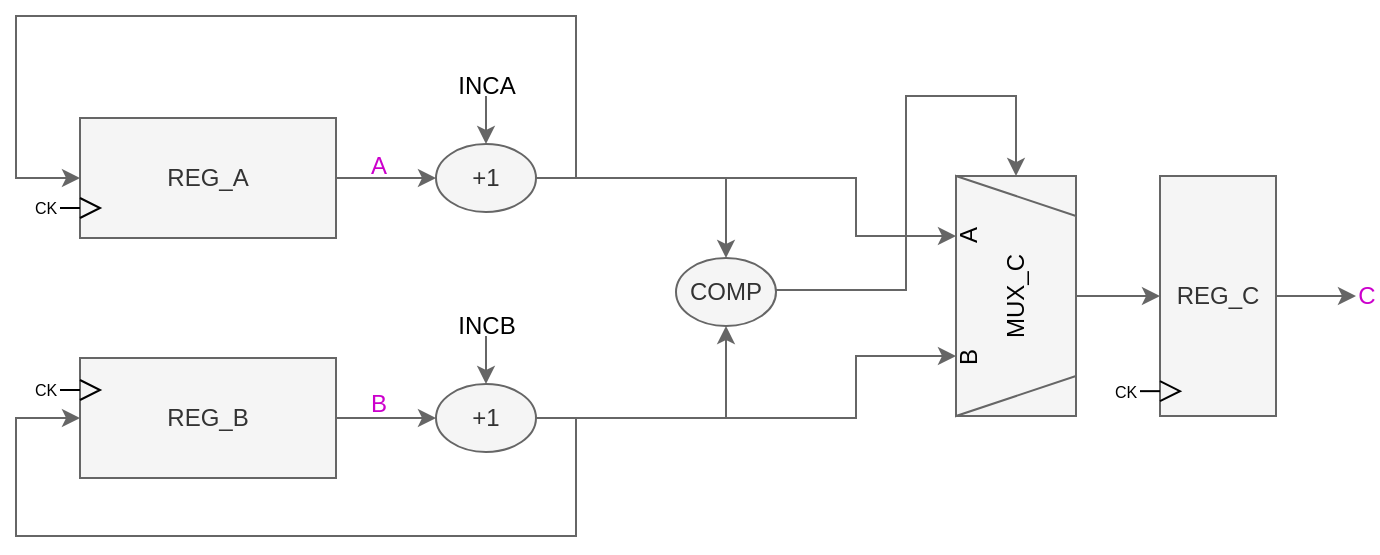 <mxfile version="22.1.11" type="device" pages="8">
  <diagram name="originale" id="Hwn1QhFPlG1rwYI3Evg0">
    <mxGraphModel dx="1032" dy="762" grid="1" gridSize="10" guides="1" tooltips="1" connect="1" arrows="1" fold="1" page="1" pageScale="1" pageWidth="1636" pageHeight="1580" math="0" shadow="0">
      <root>
        <mxCell id="0" />
        <mxCell id="1" parent="0" />
        <mxCell id="Fmt6vjIODEid14i86ZdW-11" style="edgeStyle=orthogonalEdgeStyle;rounded=0;orthogonalLoop=1;jettySize=auto;html=1;exitX=1;exitY=0.5;exitDx=0;exitDy=0;entryX=0;entryY=0.5;entryDx=0;entryDy=0;fillColor=#f5f5f5;strokeColor=#666666;" parent="1" source="Fmt6vjIODEid14i86ZdW-1" target="Fmt6vjIODEid14i86ZdW-9" edge="1">
          <mxGeometry relative="1" as="geometry" />
        </mxCell>
        <mxCell id="Fmt6vjIODEid14i86ZdW-1" value="REG_A" style="rounded=0;whiteSpace=wrap;html=1;fillColor=#f5f5f5;fontColor=#333333;strokeColor=#666666;" parent="1" vertex="1">
          <mxGeometry x="812" y="331" width="128" height="60" as="geometry" />
        </mxCell>
        <mxCell id="Fmt6vjIODEid14i86ZdW-2" value="" style="endArrow=none;html=1;rounded=0;" parent="1" edge="1">
          <mxGeometry width="50" height="50" relative="1" as="geometry">
            <mxPoint x="812" y="381" as="sourcePoint" />
            <mxPoint x="812" y="371" as="targetPoint" />
            <Array as="points">
              <mxPoint x="822" y="376" />
            </Array>
          </mxGeometry>
        </mxCell>
        <mxCell id="Fmt6vjIODEid14i86ZdW-3" value="" style="endArrow=none;html=1;rounded=0;" parent="1" edge="1">
          <mxGeometry width="50" height="50" relative="1" as="geometry">
            <mxPoint x="802" y="376" as="sourcePoint" />
            <mxPoint x="812" y="376" as="targetPoint" />
          </mxGeometry>
        </mxCell>
        <mxCell id="Fmt6vjIODEid14i86ZdW-4" value="CK" style="text;html=1;strokeColor=none;fillColor=none;align=center;verticalAlign=middle;whiteSpace=wrap;rounded=0;fontSize=8;" parent="1" vertex="1">
          <mxGeometry x="790" y="374.42" width="10" height="4" as="geometry" />
        </mxCell>
        <mxCell id="Fmt6vjIODEid14i86ZdW-12" style="edgeStyle=orthogonalEdgeStyle;rounded=0;orthogonalLoop=1;jettySize=auto;html=1;exitX=1;exitY=0.5;exitDx=0;exitDy=0;entryX=0;entryY=0.5;entryDx=0;entryDy=0;fillColor=#f5f5f5;strokeColor=#666666;" parent="1" source="Fmt6vjIODEid14i86ZdW-5" target="Fmt6vjIODEid14i86ZdW-10" edge="1">
          <mxGeometry relative="1" as="geometry" />
        </mxCell>
        <mxCell id="Fmt6vjIODEid14i86ZdW-5" value="REG_B" style="rounded=0;whiteSpace=wrap;html=1;fillColor=#f5f5f5;fontColor=#333333;strokeColor=#666666;" parent="1" vertex="1">
          <mxGeometry x="812" y="451" width="128" height="60" as="geometry" />
        </mxCell>
        <mxCell id="Fmt6vjIODEid14i86ZdW-6" value="" style="endArrow=none;html=1;rounded=0;" parent="1" edge="1">
          <mxGeometry width="50" height="50" relative="1" as="geometry">
            <mxPoint x="812" y="472" as="sourcePoint" />
            <mxPoint x="812" y="462" as="targetPoint" />
            <Array as="points">
              <mxPoint x="822" y="467" />
            </Array>
          </mxGeometry>
        </mxCell>
        <mxCell id="Fmt6vjIODEid14i86ZdW-7" value="" style="endArrow=none;html=1;rounded=0;" parent="1" edge="1">
          <mxGeometry width="50" height="50" relative="1" as="geometry">
            <mxPoint x="802" y="467" as="sourcePoint" />
            <mxPoint x="812" y="467" as="targetPoint" />
          </mxGeometry>
        </mxCell>
        <mxCell id="Fmt6vjIODEid14i86ZdW-8" value="CK" style="text;html=1;strokeColor=none;fillColor=none;align=center;verticalAlign=middle;whiteSpace=wrap;rounded=0;fontSize=8;" parent="1" vertex="1">
          <mxGeometry x="790" y="465.42" width="10" height="4" as="geometry" />
        </mxCell>
        <mxCell id="Fmt6vjIODEid14i86ZdW-17" style="edgeStyle=orthogonalEdgeStyle;rounded=0;orthogonalLoop=1;jettySize=auto;html=1;exitX=1;exitY=0.5;exitDx=0;exitDy=0;entryX=0;entryY=0.5;entryDx=0;entryDy=0;fillColor=#f5f5f5;strokeColor=#666666;" parent="1" source="Fmt6vjIODEid14i86ZdW-9" target="Fmt6vjIODEid14i86ZdW-1" edge="1">
          <mxGeometry relative="1" as="geometry">
            <Array as="points">
              <mxPoint x="1060" y="361" />
              <mxPoint x="1060" y="280" />
              <mxPoint x="780" y="280" />
              <mxPoint x="780" y="361" />
            </Array>
          </mxGeometry>
        </mxCell>
        <mxCell id="Fmt6vjIODEid14i86ZdW-21" style="edgeStyle=orthogonalEdgeStyle;rounded=0;orthogonalLoop=1;jettySize=auto;html=1;exitX=1;exitY=0.5;exitDx=0;exitDy=0;entryX=0.5;entryY=0;entryDx=0;entryDy=0;fillColor=#f5f5f5;strokeColor=#666666;" parent="1" source="Fmt6vjIODEid14i86ZdW-9" target="Fmt6vjIODEid14i86ZdW-19" edge="1">
          <mxGeometry relative="1" as="geometry" />
        </mxCell>
        <mxCell id="Fmt6vjIODEid14i86ZdW-34" style="edgeStyle=orthogonalEdgeStyle;rounded=0;orthogonalLoop=1;jettySize=auto;html=1;exitX=1;exitY=0.5;exitDx=0;exitDy=0;entryX=0.25;entryY=1;entryDx=0;entryDy=0;fillColor=#f5f5f5;strokeColor=#666666;" parent="1" source="Fmt6vjIODEid14i86ZdW-9" target="Fmt6vjIODEid14i86ZdW-24" edge="1">
          <mxGeometry relative="1" as="geometry">
            <Array as="points">
              <mxPoint x="1200" y="361" />
              <mxPoint x="1200" y="390" />
            </Array>
          </mxGeometry>
        </mxCell>
        <mxCell id="Fmt6vjIODEid14i86ZdW-9" value="+1" style="ellipse;whiteSpace=wrap;html=1;fillColor=#f5f5f5;fontColor=#333333;strokeColor=#666666;" parent="1" vertex="1">
          <mxGeometry x="990" y="344" width="50" height="34" as="geometry" />
        </mxCell>
        <mxCell id="Fmt6vjIODEid14i86ZdW-18" style="edgeStyle=orthogonalEdgeStyle;rounded=0;orthogonalLoop=1;jettySize=auto;html=1;exitX=1;exitY=0.5;exitDx=0;exitDy=0;entryX=0;entryY=0.5;entryDx=0;entryDy=0;fillColor=#f5f5f5;strokeColor=#666666;" parent="1" source="Fmt6vjIODEid14i86ZdW-10" target="Fmt6vjIODEid14i86ZdW-5" edge="1">
          <mxGeometry relative="1" as="geometry">
            <Array as="points">
              <mxPoint x="1060" y="481" />
              <mxPoint x="1060" y="540" />
              <mxPoint x="780" y="540" />
              <mxPoint x="780" y="481" />
            </Array>
          </mxGeometry>
        </mxCell>
        <mxCell id="Fmt6vjIODEid14i86ZdW-20" style="edgeStyle=orthogonalEdgeStyle;rounded=0;orthogonalLoop=1;jettySize=auto;html=1;exitX=1;exitY=0.5;exitDx=0;exitDy=0;entryX=0.5;entryY=1;entryDx=0;entryDy=0;fillColor=#f5f5f5;strokeColor=#666666;" parent="1" source="Fmt6vjIODEid14i86ZdW-10" target="Fmt6vjIODEid14i86ZdW-19" edge="1">
          <mxGeometry relative="1" as="geometry" />
        </mxCell>
        <mxCell id="Fmt6vjIODEid14i86ZdW-35" style="edgeStyle=orthogonalEdgeStyle;rounded=0;orthogonalLoop=1;jettySize=auto;html=1;exitX=1;exitY=0.5;exitDx=0;exitDy=0;entryX=0.75;entryY=1;entryDx=0;entryDy=0;fillColor=#f5f5f5;strokeColor=#666666;" parent="1" source="Fmt6vjIODEid14i86ZdW-10" target="Fmt6vjIODEid14i86ZdW-24" edge="1">
          <mxGeometry relative="1" as="geometry">
            <Array as="points">
              <mxPoint x="1200" y="481" />
              <mxPoint x="1200" y="450" />
            </Array>
          </mxGeometry>
        </mxCell>
        <mxCell id="Fmt6vjIODEid14i86ZdW-10" value="+1" style="ellipse;whiteSpace=wrap;html=1;fillColor=#f5f5f5;fontColor=#333333;strokeColor=#666666;" parent="1" vertex="1">
          <mxGeometry x="990" y="464" width="50" height="34" as="geometry" />
        </mxCell>
        <mxCell id="Fmt6vjIODEid14i86ZdW-13" value="" style="endArrow=classic;html=1;rounded=0;entryX=0.5;entryY=0;entryDx=0;entryDy=0;fillColor=#f5f5f5;strokeColor=#666666;" parent="1" target="Fmt6vjIODEid14i86ZdW-9" edge="1">
          <mxGeometry width="50" height="50" relative="1" as="geometry">
            <mxPoint x="1015" y="320" as="sourcePoint" />
            <mxPoint x="1040" y="330" as="targetPoint" />
          </mxGeometry>
        </mxCell>
        <mxCell id="Fmt6vjIODEid14i86ZdW-14" value="INCA" style="text;html=1;strokeColor=none;fillColor=none;align=center;verticalAlign=middle;whiteSpace=wrap;rounded=0;" parent="1" vertex="1">
          <mxGeometry x="997.5" y="310" width="35" height="10" as="geometry" />
        </mxCell>
        <mxCell id="Fmt6vjIODEid14i86ZdW-15" value="" style="endArrow=classic;html=1;rounded=0;entryX=0.5;entryY=0;entryDx=0;entryDy=0;fillColor=#f5f5f5;strokeColor=#666666;" parent="1" target="Fmt6vjIODEid14i86ZdW-10" edge="1">
          <mxGeometry width="50" height="50" relative="1" as="geometry">
            <mxPoint x="1015" y="440" as="sourcePoint" />
            <mxPoint x="1015" y="464" as="targetPoint" />
          </mxGeometry>
        </mxCell>
        <mxCell id="Fmt6vjIODEid14i86ZdW-16" value="INCB" style="text;html=1;strokeColor=none;fillColor=none;align=center;verticalAlign=middle;whiteSpace=wrap;rounded=0;" parent="1" vertex="1">
          <mxGeometry x="997.5" y="430" width="35" height="10" as="geometry" />
        </mxCell>
        <mxCell id="Fmt6vjIODEid14i86ZdW-32" style="edgeStyle=orthogonalEdgeStyle;rounded=0;orthogonalLoop=1;jettySize=auto;html=1;exitX=1;exitY=0.5;exitDx=0;exitDy=0;entryX=0;entryY=0.5;entryDx=0;entryDy=0;fillColor=#f5f5f5;strokeColor=#666666;" parent="1" source="Fmt6vjIODEid14i86ZdW-19" target="Fmt6vjIODEid14i86ZdW-24" edge="1">
          <mxGeometry relative="1" as="geometry">
            <Array as="points">
              <mxPoint x="1225" y="417" />
              <mxPoint x="1225" y="320" />
              <mxPoint x="1280" y="320" />
            </Array>
          </mxGeometry>
        </mxCell>
        <mxCell id="Fmt6vjIODEid14i86ZdW-19" value="COMP" style="ellipse;whiteSpace=wrap;html=1;fillColor=#f5f5f5;fontColor=#333333;strokeColor=#666666;" parent="1" vertex="1">
          <mxGeometry x="1110" y="401" width="50" height="34" as="geometry" />
        </mxCell>
        <mxCell id="8Ib8iKjeZtb0fTnFtF6c-9" style="edgeStyle=orthogonalEdgeStyle;rounded=0;orthogonalLoop=1;jettySize=auto;html=1;exitX=0.5;exitY=0;exitDx=0;exitDy=0;entryX=0;entryY=0.5;entryDx=0;entryDy=0;fillColor=#f5f5f5;strokeColor=#666666;" parent="1" source="Fmt6vjIODEid14i86ZdW-24" target="8Ib8iKjeZtb0fTnFtF6c-1" edge="1">
          <mxGeometry relative="1" as="geometry" />
        </mxCell>
        <mxCell id="Fmt6vjIODEid14i86ZdW-24" value="" style="rounded=0;whiteSpace=wrap;html=1;fillColor=#f5f5f5;fontColor=#333333;strokeColor=#666666;container=0;direction=south;" parent="1" vertex="1">
          <mxGeometry x="1250" y="360" width="60" height="120" as="geometry" />
        </mxCell>
        <UserObject label="" id="Fmt6vjIODEid14i86ZdW-25">
          <mxCell style="shape=trapezoid;perimeter=trapezoidPerimeter;whiteSpace=wrap;html=1;fixedSize=1;rotation=-180;fillColor=#f5f5f5;fontColor=#333333;strokeColor=#666666;perimeterSpacing=7;points=[[0,0,0,0,0],[0,0.25,0,0,0],[0,0.5,0,0,0],[0,0.75,0,0,0],[0,1,0,0,0],[0.17,0,0,0,-7],[0.25,0,0,0,0],[0.4,0,0,0,-7],[0.5,0,0,0,0],[0.62,0,0,0,-7],[0.75,0,0,0,0],[0.83,0,0,0,-7],[1,0,0,0,0],[1,0.25,0,0,0],[1,0.5,0,0,0],[1,0.75,0,0,0],[1,1,0,0,0]];container=0;direction=north;" parent="1" vertex="1">
            <mxGeometry x="1250" y="360" width="60" height="120" as="geometry" />
          </mxCell>
        </UserObject>
        <mxCell id="Fmt6vjIODEid14i86ZdW-36" value="MUX_C" style="text;html=1;strokeColor=none;fillColor=none;align=center;verticalAlign=middle;whiteSpace=wrap;rounded=0;rotation=270;" parent="1" vertex="1">
          <mxGeometry x="1250" y="405" width="60" height="30" as="geometry" />
        </mxCell>
        <mxCell id="Fmt6vjIODEid14i86ZdW-39" value="A" style="text;html=1;strokeColor=none;fillColor=none;align=center;verticalAlign=middle;whiteSpace=wrap;rounded=0;rotation=270;" parent="1" vertex="1">
          <mxGeometry x="1251" y="382" width="10" height="15" as="geometry" />
        </mxCell>
        <mxCell id="Fmt6vjIODEid14i86ZdW-40" value="B" style="text;html=1;strokeColor=none;fillColor=none;align=center;verticalAlign=middle;whiteSpace=wrap;rounded=0;rotation=270;" parent="1" vertex="1">
          <mxGeometry x="1251" y="443" width="10" height="15" as="geometry" />
        </mxCell>
        <mxCell id="Fmt6vjIODEid14i86ZdW-41" value="A" style="text;html=1;strokeColor=none;fillColor=none;align=center;verticalAlign=middle;whiteSpace=wrap;rounded=0;fontColor=#CC00CC;" parent="1" vertex="1">
          <mxGeometry x="956" y="350" width="11" height="10" as="geometry" />
        </mxCell>
        <mxCell id="Fmt6vjIODEid14i86ZdW-42" value="B" style="text;html=1;strokeColor=none;fillColor=none;align=center;verticalAlign=middle;whiteSpace=wrap;rounded=0;fontColor=#CC00CC;" parent="1" vertex="1">
          <mxGeometry x="956" y="469.42" width="11" height="10" as="geometry" />
        </mxCell>
        <mxCell id="Fmt6vjIODEid14i86ZdW-43" value="C" style="text;html=1;strokeColor=none;fillColor=none;align=center;verticalAlign=middle;whiteSpace=wrap;rounded=0;fontColor=#CC00CC;" parent="1" vertex="1">
          <mxGeometry x="1450" y="415" width="11" height="10" as="geometry" />
        </mxCell>
        <mxCell id="8Ib8iKjeZtb0fTnFtF6c-13" style="edgeStyle=orthogonalEdgeStyle;rounded=0;orthogonalLoop=1;jettySize=auto;html=1;exitX=1;exitY=0.5;exitDx=0;exitDy=0;fillColor=#f5f5f5;strokeColor=#666666;" parent="1" source="8Ib8iKjeZtb0fTnFtF6c-1" edge="1">
          <mxGeometry relative="1" as="geometry">
            <mxPoint x="1450" y="420.0" as="targetPoint" />
          </mxGeometry>
        </mxCell>
        <mxCell id="8Ib8iKjeZtb0fTnFtF6c-1" value="REG_C" style="rounded=0;whiteSpace=wrap;html=1;fillColor=#f5f5f5;fontColor=#333333;strokeColor=#666666;" parent="1" vertex="1">
          <mxGeometry x="1352" y="360" width="58" height="120" as="geometry" />
        </mxCell>
        <mxCell id="8Ib8iKjeZtb0fTnFtF6c-10" value="" style="endArrow=none;html=1;rounded=0;" parent="1" edge="1">
          <mxGeometry width="50" height="50" relative="1" as="geometry">
            <mxPoint x="1352" y="472.58" as="sourcePoint" />
            <mxPoint x="1352" y="462.58" as="targetPoint" />
            <Array as="points">
              <mxPoint x="1362" y="467.58" />
            </Array>
          </mxGeometry>
        </mxCell>
        <mxCell id="8Ib8iKjeZtb0fTnFtF6c-11" value="" style="endArrow=none;html=1;rounded=0;" parent="1" edge="1">
          <mxGeometry width="50" height="50" relative="1" as="geometry">
            <mxPoint x="1342" y="467.58" as="sourcePoint" />
            <mxPoint x="1352" y="467.58" as="targetPoint" />
          </mxGeometry>
        </mxCell>
        <mxCell id="8Ib8iKjeZtb0fTnFtF6c-12" value="CK" style="text;html=1;strokeColor=none;fillColor=none;align=center;verticalAlign=middle;whiteSpace=wrap;rounded=0;fontSize=8;" parent="1" vertex="1">
          <mxGeometry x="1330" y="466" width="10" height="4" as="geometry" />
        </mxCell>
      </root>
    </mxGraphModel>
  </diagram>
  <diagram id="jxrgiEg-XiD03OHtQZcO" name="ckg">
    <mxGraphModel dx="1167" dy="867" grid="1" gridSize="10" guides="1" tooltips="1" connect="1" arrows="1" fold="1" page="1" pageScale="1" pageWidth="1636" pageHeight="1580" math="0" shadow="0">
      <root>
        <mxCell id="0" />
        <mxCell id="1" parent="0" />
        <mxCell id="Blw-ocAyEts-G4CWZ8pb-1" style="edgeStyle=orthogonalEdgeStyle;rounded=0;orthogonalLoop=1;jettySize=auto;html=1;exitX=1;exitY=0.5;exitDx=0;exitDy=0;entryX=0;entryY=0.5;entryDx=0;entryDy=0;fillColor=#f5f5f5;strokeColor=#666666;" edge="1" parent="1" source="Blw-ocAyEts-G4CWZ8pb-2" target="Blw-ocAyEts-G4CWZ8pb-14">
          <mxGeometry relative="1" as="geometry" />
        </mxCell>
        <mxCell id="Blw-ocAyEts-G4CWZ8pb-2" value="REG_A" style="rounded=0;whiteSpace=wrap;html=1;fillColor=#f5f5f5;fontColor=#333333;strokeColor=#666666;" vertex="1" parent="1">
          <mxGeometry x="812" y="331" width="128" height="60" as="geometry" />
        </mxCell>
        <mxCell id="Blw-ocAyEts-G4CWZ8pb-3" value="" style="endArrow=none;html=1;rounded=0;" edge="1" parent="1">
          <mxGeometry width="50" height="50" relative="1" as="geometry">
            <mxPoint x="812" y="381" as="sourcePoint" />
            <mxPoint x="812" y="371" as="targetPoint" />
            <Array as="points">
              <mxPoint x="822" y="376" />
            </Array>
          </mxGeometry>
        </mxCell>
        <mxCell id="Blw-ocAyEts-G4CWZ8pb-6" style="edgeStyle=orthogonalEdgeStyle;rounded=0;orthogonalLoop=1;jettySize=auto;html=1;exitX=1;exitY=0.5;exitDx=0;exitDy=0;entryX=0;entryY=0.5;entryDx=0;entryDy=0;fillColor=#f5f5f5;strokeColor=#666666;" edge="1" parent="1" source="Blw-ocAyEts-G4CWZ8pb-7" target="Blw-ocAyEts-G4CWZ8pb-18">
          <mxGeometry relative="1" as="geometry" />
        </mxCell>
        <mxCell id="Blw-ocAyEts-G4CWZ8pb-7" value="REG_B" style="rounded=0;whiteSpace=wrap;html=1;fillColor=#f5f5f5;fontColor=#333333;strokeColor=#666666;" vertex="1" parent="1">
          <mxGeometry x="812" y="451" width="128" height="60" as="geometry" />
        </mxCell>
        <mxCell id="Blw-ocAyEts-G4CWZ8pb-8" value="" style="endArrow=none;html=1;rounded=0;" edge="1" parent="1">
          <mxGeometry width="50" height="50" relative="1" as="geometry">
            <mxPoint x="812" y="471" as="sourcePoint" />
            <mxPoint x="812" y="461" as="targetPoint" />
            <Array as="points">
              <mxPoint x="822" y="466" />
            </Array>
          </mxGeometry>
        </mxCell>
        <mxCell id="Blw-ocAyEts-G4CWZ8pb-11" style="edgeStyle=orthogonalEdgeStyle;rounded=0;orthogonalLoop=1;jettySize=auto;html=1;exitX=1;exitY=0.5;exitDx=0;exitDy=0;entryX=0;entryY=0.5;entryDx=0;entryDy=0;fillColor=#f5f5f5;strokeColor=#666666;" edge="1" parent="1" source="Blw-ocAyEts-G4CWZ8pb-14" target="Blw-ocAyEts-G4CWZ8pb-2">
          <mxGeometry relative="1" as="geometry">
            <Array as="points">
              <mxPoint x="1060" y="361" />
              <mxPoint x="1060" y="280" />
              <mxPoint x="780" y="280" />
              <mxPoint x="780" y="361" />
            </Array>
          </mxGeometry>
        </mxCell>
        <mxCell id="Blw-ocAyEts-G4CWZ8pb-12" style="edgeStyle=orthogonalEdgeStyle;rounded=0;orthogonalLoop=1;jettySize=auto;html=1;exitX=1;exitY=0.5;exitDx=0;exitDy=0;entryX=0.5;entryY=0;entryDx=0;entryDy=0;fillColor=#f5f5f5;strokeColor=#666666;" edge="1" parent="1" source="Blw-ocAyEts-G4CWZ8pb-14" target="Blw-ocAyEts-G4CWZ8pb-24">
          <mxGeometry relative="1" as="geometry" />
        </mxCell>
        <mxCell id="Blw-ocAyEts-G4CWZ8pb-13" style="edgeStyle=orthogonalEdgeStyle;rounded=0;orthogonalLoop=1;jettySize=auto;html=1;exitX=1;exitY=0.5;exitDx=0;exitDy=0;entryX=0.25;entryY=1;entryDx=0;entryDy=0;fillColor=#f5f5f5;strokeColor=#666666;" edge="1" parent="1" source="Blw-ocAyEts-G4CWZ8pb-14" target="Blw-ocAyEts-G4CWZ8pb-26">
          <mxGeometry relative="1" as="geometry">
            <Array as="points">
              <mxPoint x="1200" y="361" />
              <mxPoint x="1200" y="390" />
            </Array>
          </mxGeometry>
        </mxCell>
        <mxCell id="Blw-ocAyEts-G4CWZ8pb-14" value="+1" style="ellipse;whiteSpace=wrap;html=1;fillColor=#f5f5f5;fontColor=#333333;strokeColor=#666666;" vertex="1" parent="1">
          <mxGeometry x="990" y="344" width="50" height="34" as="geometry" />
        </mxCell>
        <mxCell id="Blw-ocAyEts-G4CWZ8pb-15" style="edgeStyle=orthogonalEdgeStyle;rounded=0;orthogonalLoop=1;jettySize=auto;html=1;exitX=1;exitY=0.5;exitDx=0;exitDy=0;entryX=0;entryY=0.5;entryDx=0;entryDy=0;fillColor=#f5f5f5;strokeColor=#666666;" edge="1" parent="1" source="Blw-ocAyEts-G4CWZ8pb-18" target="Blw-ocAyEts-G4CWZ8pb-7">
          <mxGeometry relative="1" as="geometry">
            <Array as="points">
              <mxPoint x="1060" y="481" />
              <mxPoint x="1060" y="540" />
              <mxPoint x="780" y="540" />
              <mxPoint x="780" y="481" />
            </Array>
          </mxGeometry>
        </mxCell>
        <mxCell id="Blw-ocAyEts-G4CWZ8pb-16" style="edgeStyle=orthogonalEdgeStyle;rounded=0;orthogonalLoop=1;jettySize=auto;html=1;exitX=1;exitY=0.5;exitDx=0;exitDy=0;entryX=0.5;entryY=1;entryDx=0;entryDy=0;fillColor=#f5f5f5;strokeColor=#666666;" edge="1" parent="1" source="Blw-ocAyEts-G4CWZ8pb-18" target="Blw-ocAyEts-G4CWZ8pb-24">
          <mxGeometry relative="1" as="geometry" />
        </mxCell>
        <mxCell id="Blw-ocAyEts-G4CWZ8pb-17" style="edgeStyle=orthogonalEdgeStyle;rounded=0;orthogonalLoop=1;jettySize=auto;html=1;exitX=1;exitY=0.5;exitDx=0;exitDy=0;entryX=0.75;entryY=1;entryDx=0;entryDy=0;fillColor=#f5f5f5;strokeColor=#666666;" edge="1" parent="1" source="Blw-ocAyEts-G4CWZ8pb-18" target="Blw-ocAyEts-G4CWZ8pb-26">
          <mxGeometry relative="1" as="geometry">
            <Array as="points">
              <mxPoint x="1200" y="481" />
              <mxPoint x="1200" y="450" />
            </Array>
          </mxGeometry>
        </mxCell>
        <mxCell id="Blw-ocAyEts-G4CWZ8pb-18" value="+1" style="ellipse;whiteSpace=wrap;html=1;fillColor=#f5f5f5;fontColor=#333333;strokeColor=#666666;" vertex="1" parent="1">
          <mxGeometry x="990" y="464" width="50" height="34" as="geometry" />
        </mxCell>
        <mxCell id="Blw-ocAyEts-G4CWZ8pb-19" value="" style="endArrow=classic;html=1;rounded=0;entryX=0.5;entryY=0;entryDx=0;entryDy=0;fillColor=#f5f5f5;strokeColor=#666666;" edge="1" parent="1" target="Blw-ocAyEts-G4CWZ8pb-14">
          <mxGeometry width="50" height="50" relative="1" as="geometry">
            <mxPoint x="1015" y="320" as="sourcePoint" />
            <mxPoint x="1040" y="330" as="targetPoint" />
          </mxGeometry>
        </mxCell>
        <mxCell id="Blw-ocAyEts-G4CWZ8pb-20" value="INCA" style="text;html=1;strokeColor=none;fillColor=none;align=center;verticalAlign=middle;whiteSpace=wrap;rounded=0;" vertex="1" parent="1">
          <mxGeometry x="997.5" y="310" width="35" height="10" as="geometry" />
        </mxCell>
        <mxCell id="Blw-ocAyEts-G4CWZ8pb-21" value="" style="endArrow=classic;html=1;rounded=0;entryX=0.5;entryY=0;entryDx=0;entryDy=0;fillColor=#f5f5f5;strokeColor=#666666;" edge="1" parent="1" target="Blw-ocAyEts-G4CWZ8pb-18">
          <mxGeometry width="50" height="50" relative="1" as="geometry">
            <mxPoint x="1015" y="440" as="sourcePoint" />
            <mxPoint x="1015" y="464" as="targetPoint" />
          </mxGeometry>
        </mxCell>
        <mxCell id="Blw-ocAyEts-G4CWZ8pb-22" value="INCB" style="text;html=1;strokeColor=none;fillColor=none;align=center;verticalAlign=middle;whiteSpace=wrap;rounded=0;" vertex="1" parent="1">
          <mxGeometry x="997.5" y="430" width="35" height="10" as="geometry" />
        </mxCell>
        <mxCell id="Blw-ocAyEts-G4CWZ8pb-23" style="edgeStyle=orthogonalEdgeStyle;rounded=0;orthogonalLoop=1;jettySize=auto;html=1;exitX=1;exitY=0.5;exitDx=0;exitDy=0;entryX=0;entryY=0.5;entryDx=0;entryDy=0;fillColor=#f5f5f5;strokeColor=#666666;" edge="1" parent="1" source="Blw-ocAyEts-G4CWZ8pb-24" target="Blw-ocAyEts-G4CWZ8pb-26">
          <mxGeometry relative="1" as="geometry">
            <Array as="points">
              <mxPoint x="1225" y="417" />
              <mxPoint x="1225" y="320" />
              <mxPoint x="1280" y="320" />
            </Array>
          </mxGeometry>
        </mxCell>
        <mxCell id="Blw-ocAyEts-G4CWZ8pb-24" value="COMP" style="ellipse;whiteSpace=wrap;html=1;fillColor=#f5f5f5;fontColor=#333333;strokeColor=#666666;" vertex="1" parent="1">
          <mxGeometry x="1150" y="400" width="50" height="34" as="geometry" />
        </mxCell>
        <mxCell id="ZoNfr83doetPfMEmKSA7-8" style="edgeStyle=orthogonalEdgeStyle;rounded=0;orthogonalLoop=1;jettySize=auto;html=1;exitX=0.5;exitY=0;exitDx=0;exitDy=0;entryX=0;entryY=0.5;entryDx=0;entryDy=0;fillColor=#f5f5f5;strokeColor=#666666;" edge="1" parent="1" source="Blw-ocAyEts-G4CWZ8pb-26" target="ZoNfr83doetPfMEmKSA7-4">
          <mxGeometry relative="1" as="geometry" />
        </mxCell>
        <mxCell id="Blw-ocAyEts-G4CWZ8pb-26" value="" style="rounded=0;whiteSpace=wrap;html=1;fillColor=#f5f5f5;fontColor=#333333;strokeColor=#666666;container=0;direction=south;" vertex="1" parent="1">
          <mxGeometry x="1250" y="360" width="60" height="120" as="geometry" />
        </mxCell>
        <UserObject label="" id="Blw-ocAyEts-G4CWZ8pb-27">
          <mxCell style="shape=trapezoid;perimeter=trapezoidPerimeter;whiteSpace=wrap;html=1;fixedSize=1;rotation=-180;fillColor=#f5f5f5;fontColor=#333333;strokeColor=#666666;perimeterSpacing=7;points=[[0,0,0,0,0],[0,0.25,0,0,0],[0,0.5,0,0,0],[0,0.75,0,0,0],[0,1,0,0,0],[0.17,0,0,0,-7],[0.25,0,0,0,0],[0.4,0,0,0,-7],[0.5,0,0,0,0],[0.62,0,0,0,-7],[0.75,0,0,0,0],[0.83,0,0,0,-7],[1,0,0,0,0],[1,0.25,0,0,0],[1,0.5,0,0,0],[1,0.75,0,0,0],[1,1,0,0,0]];container=0;direction=north;" vertex="1" parent="1">
            <mxGeometry x="1250" y="360" width="60" height="120" as="geometry" />
          </mxCell>
        </UserObject>
        <mxCell id="Blw-ocAyEts-G4CWZ8pb-28" value="MUX_C" style="text;html=1;strokeColor=none;fillColor=none;align=center;verticalAlign=middle;whiteSpace=wrap;rounded=0;rotation=270;" vertex="1" parent="1">
          <mxGeometry x="1250" y="405" width="60" height="30" as="geometry" />
        </mxCell>
        <mxCell id="Blw-ocAyEts-G4CWZ8pb-29" value="A" style="text;html=1;strokeColor=none;fillColor=none;align=center;verticalAlign=middle;whiteSpace=wrap;rounded=0;rotation=270;" vertex="1" parent="1">
          <mxGeometry x="1251" y="382" width="10" height="15" as="geometry" />
        </mxCell>
        <mxCell id="Blw-ocAyEts-G4CWZ8pb-30" value="B" style="text;html=1;strokeColor=none;fillColor=none;align=center;verticalAlign=middle;whiteSpace=wrap;rounded=0;rotation=270;" vertex="1" parent="1">
          <mxGeometry x="1251" y="443" width="10" height="15" as="geometry" />
        </mxCell>
        <mxCell id="Blw-ocAyEts-G4CWZ8pb-31" value="A" style="text;html=1;strokeColor=none;fillColor=none;align=center;verticalAlign=middle;whiteSpace=wrap;rounded=0;fontColor=#CC00CC;" vertex="1" parent="1">
          <mxGeometry x="956" y="350" width="11" height="10" as="geometry" />
        </mxCell>
        <mxCell id="Blw-ocAyEts-G4CWZ8pb-32" value="B" style="text;html=1;strokeColor=none;fillColor=none;align=center;verticalAlign=middle;whiteSpace=wrap;rounded=0;fontColor=#CC00CC;" vertex="1" parent="1">
          <mxGeometry x="956" y="469.42" width="11" height="10" as="geometry" />
        </mxCell>
        <mxCell id="oWMkOToTLOWgYCIMDxhP-2" style="edgeStyle=orthogonalEdgeStyle;rounded=0;orthogonalLoop=1;jettySize=auto;html=1;exitX=1;exitY=0.5;exitDx=0;exitDy=0;exitPerimeter=0;entryX=0;entryY=0.75;entryDx=0;entryDy=0;fillColor=#f5f5f5;strokeColor=#666666;" edge="1" parent="1" source="oWMkOToTLOWgYCIMDxhP-1" target="Blw-ocAyEts-G4CWZ8pb-2">
          <mxGeometry relative="1" as="geometry" />
        </mxCell>
        <mxCell id="oWMkOToTLOWgYCIMDxhP-1" value="" style="verticalLabelPosition=bottom;shadow=0;dashed=0;align=center;html=1;verticalAlign=top;shape=mxgraph.electrical.logic_gates.logic_gate;operation=and;fillColor=#f5f5f5;fontColor=#333333;strokeColor=#666666;" vertex="1" parent="1">
          <mxGeometry x="680" y="353" width="80" height="46" as="geometry" />
        </mxCell>
        <mxCell id="oWMkOToTLOWgYCIMDxhP-4" style="edgeStyle=orthogonalEdgeStyle;rounded=0;orthogonalLoop=1;jettySize=auto;html=1;exitX=1;exitY=0.5;exitDx=0;exitDy=0;exitPerimeter=0;entryX=0;entryY=0.25;entryDx=0;entryDy=0;fillColor=#f5f5f5;strokeColor=#666666;" edge="1" parent="1" source="oWMkOToTLOWgYCIMDxhP-3" target="Blw-ocAyEts-G4CWZ8pb-7">
          <mxGeometry relative="1" as="geometry" />
        </mxCell>
        <mxCell id="oWMkOToTLOWgYCIMDxhP-3" value="" style="verticalLabelPosition=bottom;shadow=0;dashed=0;align=center;html=1;verticalAlign=top;shape=mxgraph.electrical.logic_gates.logic_gate;operation=and;fillColor=#f5f5f5;fontColor=#333333;strokeColor=#666666;" vertex="1" parent="1">
          <mxGeometry x="680" y="443" width="80" height="46" as="geometry" />
        </mxCell>
        <mxCell id="XaO3wuW_efPIKLr-pB3K-1" value="CK" style="text;html=1;strokeColor=none;fillColor=none;align=center;verticalAlign=middle;whiteSpace=wrap;rounded=0;fontSize=8;" vertex="1" parent="1">
          <mxGeometry x="669" y="362.42" width="10" height="4" as="geometry" />
        </mxCell>
        <mxCell id="XaO3wuW_efPIKLr-pB3K-2" value="CK" style="text;html=1;strokeColor=none;fillColor=none;align=center;verticalAlign=middle;whiteSpace=wrap;rounded=0;fontSize=8;" vertex="1" parent="1">
          <mxGeometry x="669" y="452.0" width="10" height="4" as="geometry" />
        </mxCell>
        <mxCell id="XaO3wuW_efPIKLr-pB3K-3" value="INCA" style="text;html=1;strokeColor=none;fillColor=none;align=center;verticalAlign=middle;whiteSpace=wrap;rounded=0;" vertex="1" parent="1">
          <mxGeometry x="647" y="382" width="35" height="10" as="geometry" />
        </mxCell>
        <mxCell id="XaO3wuW_efPIKLr-pB3K-4" value="INCB" style="text;html=1;strokeColor=none;fillColor=none;align=center;verticalAlign=middle;whiteSpace=wrap;rounded=0;" vertex="1" parent="1">
          <mxGeometry x="647" y="472" width="35" height="10" as="geometry" />
        </mxCell>
        <mxCell id="5sK1YL0l3PSUM8hHpjH7-1" value="" style="verticalLabelPosition=bottom;shadow=0;dashed=0;align=center;html=1;verticalAlign=top;shape=mxgraph.electrical.logic_gates.logic_gate;operation=or;fillColor=#f5f5f5;fontColor=#333333;strokeColor=#666666;direction=north;" vertex="1" parent="1">
          <mxGeometry x="1322" y="572" width="50" height="80" as="geometry" />
        </mxCell>
        <mxCell id="ZoNfr83doetPfMEmKSA7-2" value="C" style="text;html=1;strokeColor=none;fillColor=none;align=center;verticalAlign=middle;whiteSpace=wrap;rounded=0;fontColor=#CC00CC;" vertex="1" parent="1">
          <mxGeometry x="1450" y="415" width="11" height="10" as="geometry" />
        </mxCell>
        <mxCell id="ZoNfr83doetPfMEmKSA7-3" style="edgeStyle=orthogonalEdgeStyle;rounded=0;orthogonalLoop=1;jettySize=auto;html=1;exitX=1;exitY=0.5;exitDx=0;exitDy=0;fillColor=#f5f5f5;strokeColor=#666666;" edge="1" parent="1" source="ZoNfr83doetPfMEmKSA7-4">
          <mxGeometry relative="1" as="geometry">
            <mxPoint x="1450" y="420.0" as="targetPoint" />
          </mxGeometry>
        </mxCell>
        <mxCell id="ZoNfr83doetPfMEmKSA7-4" value="REG_C" style="rounded=0;whiteSpace=wrap;html=1;fillColor=#f5f5f5;fontColor=#333333;strokeColor=#666666;" vertex="1" parent="1">
          <mxGeometry x="1352" y="360" width="58" height="120" as="geometry" />
        </mxCell>
        <mxCell id="ZoNfr83doetPfMEmKSA7-5" value="" style="endArrow=none;html=1;rounded=0;" edge="1" parent="1">
          <mxGeometry width="50" height="50" relative="1" as="geometry">
            <mxPoint x="1352" y="472.58" as="sourcePoint" />
            <mxPoint x="1352" y="462.58" as="targetPoint" />
            <Array as="points">
              <mxPoint x="1362" y="467.58" />
            </Array>
          </mxGeometry>
        </mxCell>
        <mxCell id="ZoNfr83doetPfMEmKSA7-7" value="CK" style="text;html=1;strokeColor=none;fillColor=none;align=center;verticalAlign=middle;whiteSpace=wrap;rounded=0;fontSize=8;" vertex="1" parent="1">
          <mxGeometry x="1312" y="584" width="10" height="4" as="geometry" />
        </mxCell>
        <mxCell id="ZoNfr83doetPfMEmKSA7-13" value="" style="shape=or;whiteSpace=wrap;html=1;direction=north;fillColor=#f5f5f5;fontColor=#333333;strokeColor=#666666;" vertex="1" parent="1">
          <mxGeometry x="1302" y="503" width="60" height="50" as="geometry" />
        </mxCell>
        <mxCell id="ZoNfr83doetPfMEmKSA7-14" style="edgeStyle=orthogonalEdgeStyle;rounded=0;orthogonalLoop=1;jettySize=auto;html=1;exitX=1;exitY=0.5;exitDx=0;exitDy=0;exitPerimeter=0;entryX=0;entryY=0.75;entryDx=0;entryDy=0;entryPerimeter=0;fillColor=#f5f5f5;strokeColor=#666666;" edge="1" parent="1" source="5sK1YL0l3PSUM8hHpjH7-1" target="ZoNfr83doetPfMEmKSA7-13">
          <mxGeometry relative="1" as="geometry" />
        </mxCell>
        <mxCell id="ZoNfr83doetPfMEmKSA7-15" value="" style="endArrow=classic;html=1;rounded=0;entryX=0;entryY=0.25;entryDx=0;entryDy=0;entryPerimeter=0;fillColor=#f5f5f5;strokeColor=#666666;" edge="1" parent="1" target="ZoNfr83doetPfMEmKSA7-13">
          <mxGeometry width="50" height="50" relative="1" as="geometry">
            <mxPoint x="1317" y="582" as="sourcePoint" />
            <mxPoint x="1366" y="522" as="targetPoint" />
          </mxGeometry>
        </mxCell>
        <mxCell id="ZoNfr83doetPfMEmKSA7-16" style="edgeStyle=orthogonalEdgeStyle;rounded=0;orthogonalLoop=1;jettySize=auto;html=1;exitX=1;exitY=0.5;exitDx=0;exitDy=0;exitPerimeter=0;entryX=0.009;entryY=0.899;entryDx=0;entryDy=0;entryPerimeter=0;fillColor=#f5f5f5;strokeColor=#666666;" edge="1" parent="1" source="ZoNfr83doetPfMEmKSA7-13" target="ZoNfr83doetPfMEmKSA7-4">
          <mxGeometry relative="1" as="geometry" />
        </mxCell>
        <mxCell id="ZoNfr83doetPfMEmKSA7-17" value="INCA" style="text;html=1;strokeColor=none;fillColor=none;align=center;verticalAlign=middle;whiteSpace=wrap;rounded=0;rotation=270;" vertex="1" parent="1">
          <mxGeometry x="1317" y="663" width="35" height="10" as="geometry" />
        </mxCell>
        <mxCell id="ZoNfr83doetPfMEmKSA7-18" value="INCB" style="text;html=1;strokeColor=none;fillColor=none;align=center;verticalAlign=middle;whiteSpace=wrap;rounded=0;rotation=270;" vertex="1" parent="1">
          <mxGeometry x="1342" y="663" width="35" height="10" as="geometry" />
        </mxCell>
      </root>
    </mxGraphModel>
  </diagram>
  <diagram id="v-rQI5Jm3igg6J5hU5eC" name="1dp_1pipe">
    <mxGraphModel dx="1034" dy="764" grid="1" gridSize="10" guides="1" tooltips="1" connect="1" arrows="1" fold="1" page="1" pageScale="1" pageWidth="1636" pageHeight="1580" math="0" shadow="0">
      <root>
        <mxCell id="0" />
        <mxCell id="1" parent="0" />
        <mxCell id="fmXtSyRVWrMsw_wvLpIJ-1" style="edgeStyle=orthogonalEdgeStyle;rounded=0;orthogonalLoop=1;jettySize=auto;html=1;exitX=1;exitY=0.5;exitDx=0;exitDy=0;entryX=0;entryY=0.5;entryDx=0;entryDy=0;fillColor=#f5f5f5;strokeColor=#666666;" parent="1" source="fmXtSyRVWrMsw_wvLpIJ-2" target="fmXtSyRVWrMsw_wvLpIJ-14" edge="1">
          <mxGeometry relative="1" as="geometry" />
        </mxCell>
        <mxCell id="fmXtSyRVWrMsw_wvLpIJ-2" value="REG_A" style="rounded=0;whiteSpace=wrap;html=1;fillColor=#f5f5f5;fontColor=#333333;strokeColor=#666666;" parent="1" vertex="1">
          <mxGeometry x="812" y="331" width="128" height="60" as="geometry" />
        </mxCell>
        <mxCell id="fmXtSyRVWrMsw_wvLpIJ-3" value="" style="endArrow=none;html=1;rounded=0;" parent="1" edge="1">
          <mxGeometry width="50" height="50" relative="1" as="geometry">
            <mxPoint x="812" y="381" as="sourcePoint" />
            <mxPoint x="812" y="371" as="targetPoint" />
            <Array as="points">
              <mxPoint x="822" y="376" />
            </Array>
          </mxGeometry>
        </mxCell>
        <mxCell id="fmXtSyRVWrMsw_wvLpIJ-4" value="" style="endArrow=none;html=1;rounded=0;" parent="1" edge="1">
          <mxGeometry width="50" height="50" relative="1" as="geometry">
            <mxPoint x="802" y="376" as="sourcePoint" />
            <mxPoint x="812" y="376" as="targetPoint" />
          </mxGeometry>
        </mxCell>
        <mxCell id="fmXtSyRVWrMsw_wvLpIJ-5" value="CK" style="text;html=1;strokeColor=none;fillColor=none;align=center;verticalAlign=middle;whiteSpace=wrap;rounded=0;fontSize=8;" parent="1" vertex="1">
          <mxGeometry x="790" y="374.42" width="10" height="4" as="geometry" />
        </mxCell>
        <mxCell id="fmXtSyRVWrMsw_wvLpIJ-6" style="edgeStyle=orthogonalEdgeStyle;rounded=0;orthogonalLoop=1;jettySize=auto;html=1;exitX=1;exitY=0.5;exitDx=0;exitDy=0;entryX=0;entryY=0.5;entryDx=0;entryDy=0;fillColor=#f5f5f5;strokeColor=#666666;" parent="1" source="fmXtSyRVWrMsw_wvLpIJ-7" target="fmXtSyRVWrMsw_wvLpIJ-18" edge="1">
          <mxGeometry relative="1" as="geometry" />
        </mxCell>
        <mxCell id="fmXtSyRVWrMsw_wvLpIJ-7" value="REG_B" style="rounded=0;whiteSpace=wrap;html=1;fillColor=#f5f5f5;fontColor=#333333;strokeColor=#666666;" parent="1" vertex="1">
          <mxGeometry x="812" y="451" width="128" height="60" as="geometry" />
        </mxCell>
        <mxCell id="fmXtSyRVWrMsw_wvLpIJ-8" value="" style="endArrow=none;html=1;rounded=0;" parent="1" edge="1">
          <mxGeometry width="50" height="50" relative="1" as="geometry">
            <mxPoint x="812" y="472" as="sourcePoint" />
            <mxPoint x="812" y="462" as="targetPoint" />
            <Array as="points">
              <mxPoint x="822" y="467" />
            </Array>
          </mxGeometry>
        </mxCell>
        <mxCell id="fmXtSyRVWrMsw_wvLpIJ-9" value="" style="endArrow=none;html=1;rounded=0;" parent="1" edge="1">
          <mxGeometry width="50" height="50" relative="1" as="geometry">
            <mxPoint x="802" y="467" as="sourcePoint" />
            <mxPoint x="812" y="467" as="targetPoint" />
          </mxGeometry>
        </mxCell>
        <mxCell id="fmXtSyRVWrMsw_wvLpIJ-10" value="CK" style="text;html=1;strokeColor=none;fillColor=none;align=center;verticalAlign=middle;whiteSpace=wrap;rounded=0;fontSize=8;" parent="1" vertex="1">
          <mxGeometry x="790" y="465.42" width="10" height="4" as="geometry" />
        </mxCell>
        <mxCell id="fmXtSyRVWrMsw_wvLpIJ-11" style="edgeStyle=orthogonalEdgeStyle;rounded=0;orthogonalLoop=1;jettySize=auto;html=1;exitX=1;exitY=0.5;exitDx=0;exitDy=0;entryX=0;entryY=0.5;entryDx=0;entryDy=0;fillColor=#f5f5f5;strokeColor=#666666;" parent="1" source="fmXtSyRVWrMsw_wvLpIJ-14" target="fmXtSyRVWrMsw_wvLpIJ-2" edge="1">
          <mxGeometry relative="1" as="geometry">
            <Array as="points">
              <mxPoint x="1060" y="361" />
              <mxPoint x="1060" y="280" />
              <mxPoint x="780" y="280" />
              <mxPoint x="780" y="361" />
            </Array>
          </mxGeometry>
        </mxCell>
        <mxCell id="fmXtSyRVWrMsw_wvLpIJ-12" style="edgeStyle=orthogonalEdgeStyle;rounded=0;orthogonalLoop=1;jettySize=auto;html=1;exitX=1;exitY=0.5;exitDx=0;exitDy=0;entryX=0.5;entryY=0;entryDx=0;entryDy=0;fillColor=#f5f5f5;strokeColor=#666666;" parent="1" source="fmXtSyRVWrMsw_wvLpIJ-14" target="fmXtSyRVWrMsw_wvLpIJ-24" edge="1">
          <mxGeometry relative="1" as="geometry" />
        </mxCell>
        <mxCell id="fmXtSyRVWrMsw_wvLpIJ-13" style="edgeStyle=orthogonalEdgeStyle;rounded=0;orthogonalLoop=1;jettySize=auto;html=1;exitX=1;exitY=0.5;exitDx=0;exitDy=0;entryX=0.25;entryY=1;entryDx=0;entryDy=0;fillColor=#f5f5f5;strokeColor=#666666;" parent="1" source="fmXtSyRVWrMsw_wvLpIJ-14" target="fmXtSyRVWrMsw_wvLpIJ-26" edge="1">
          <mxGeometry relative="1" as="geometry">
            <Array as="points">
              <mxPoint x="1200" y="361" />
              <mxPoint x="1200" y="390" />
            </Array>
          </mxGeometry>
        </mxCell>
        <mxCell id="fmXtSyRVWrMsw_wvLpIJ-14" value="+1" style="ellipse;whiteSpace=wrap;html=1;fillColor=#f5f5f5;fontColor=#333333;strokeColor=#666666;" parent="1" vertex="1">
          <mxGeometry x="990" y="344" width="50" height="34" as="geometry" />
        </mxCell>
        <mxCell id="fmXtSyRVWrMsw_wvLpIJ-15" style="edgeStyle=orthogonalEdgeStyle;rounded=0;orthogonalLoop=1;jettySize=auto;html=1;exitX=1;exitY=0.5;exitDx=0;exitDy=0;entryX=0;entryY=0.5;entryDx=0;entryDy=0;" parent="1" source="fmXtSyRVWrMsw_wvLpIJ-18" target="fmXtSyRVWrMsw_wvLpIJ-7" edge="1">
          <mxGeometry relative="1" as="geometry">
            <Array as="points">
              <mxPoint x="1060" y="481" />
              <mxPoint x="1060" y="540" />
              <mxPoint x="780" y="540" />
              <mxPoint x="780" y="481" />
            </Array>
          </mxGeometry>
        </mxCell>
        <mxCell id="fmXtSyRVWrMsw_wvLpIJ-16" style="edgeStyle=orthogonalEdgeStyle;rounded=0;orthogonalLoop=1;jettySize=auto;html=1;exitX=1;exitY=0.5;exitDx=0;exitDy=0;entryX=0.5;entryY=1;entryDx=0;entryDy=0;fillColor=#f5f5f5;strokeColor=#666666;" parent="1" source="fmXtSyRVWrMsw_wvLpIJ-18" target="fmXtSyRVWrMsw_wvLpIJ-24" edge="1">
          <mxGeometry relative="1" as="geometry" />
        </mxCell>
        <mxCell id="fmXtSyRVWrMsw_wvLpIJ-17" style="edgeStyle=orthogonalEdgeStyle;rounded=0;orthogonalLoop=1;jettySize=auto;html=1;exitX=1;exitY=0.5;exitDx=0;exitDy=0;entryX=0.75;entryY=1;entryDx=0;entryDy=0;fillColor=#f5f5f5;strokeColor=#666666;" parent="1" source="fmXtSyRVWrMsw_wvLpIJ-18" target="fmXtSyRVWrMsw_wvLpIJ-26" edge="1">
          <mxGeometry relative="1" as="geometry">
            <Array as="points">
              <mxPoint x="1200" y="481" />
              <mxPoint x="1200" y="450" />
            </Array>
          </mxGeometry>
        </mxCell>
        <mxCell id="fmXtSyRVWrMsw_wvLpIJ-18" value="+1" style="ellipse;whiteSpace=wrap;html=1;fillColor=#f5f5f5;fontColor=#333333;strokeColor=#666666;" parent="1" vertex="1">
          <mxGeometry x="990" y="464" width="50" height="34" as="geometry" />
        </mxCell>
        <mxCell id="fmXtSyRVWrMsw_wvLpIJ-19" value="" style="endArrow=classic;html=1;rounded=0;entryX=0.5;entryY=0;entryDx=0;entryDy=0;fillColor=#f5f5f5;strokeColor=#666666;" parent="1" target="fmXtSyRVWrMsw_wvLpIJ-14" edge="1">
          <mxGeometry width="50" height="50" relative="1" as="geometry">
            <mxPoint x="1015" y="320" as="sourcePoint" />
            <mxPoint x="1040" y="330" as="targetPoint" />
          </mxGeometry>
        </mxCell>
        <mxCell id="fmXtSyRVWrMsw_wvLpIJ-20" value="INCA" style="text;html=1;strokeColor=none;fillColor=none;align=center;verticalAlign=middle;whiteSpace=wrap;rounded=0;" parent="1" vertex="1">
          <mxGeometry x="997.5" y="310" width="35" height="10" as="geometry" />
        </mxCell>
        <mxCell id="fmXtSyRVWrMsw_wvLpIJ-21" value="" style="endArrow=classic;html=1;rounded=0;entryX=0.5;entryY=0;entryDx=0;entryDy=0;fillColor=#f5f5f5;strokeColor=#666666;" parent="1" target="fmXtSyRVWrMsw_wvLpIJ-18" edge="1">
          <mxGeometry width="50" height="50" relative="1" as="geometry">
            <mxPoint x="1015" y="440" as="sourcePoint" />
            <mxPoint x="1015" y="464" as="targetPoint" />
          </mxGeometry>
        </mxCell>
        <mxCell id="fmXtSyRVWrMsw_wvLpIJ-22" value="INCB" style="text;html=1;strokeColor=none;fillColor=none;align=center;verticalAlign=middle;whiteSpace=wrap;rounded=0;" parent="1" vertex="1">
          <mxGeometry x="997.5" y="430" width="35" height="10" as="geometry" />
        </mxCell>
        <mxCell id="fmXtSyRVWrMsw_wvLpIJ-23" style="edgeStyle=orthogonalEdgeStyle;rounded=0;orthogonalLoop=1;jettySize=auto;html=1;exitX=1;exitY=0.5;exitDx=0;exitDy=0;entryX=0;entryY=0.5;entryDx=0;entryDy=0;fillColor=#f5f5f5;strokeColor=#666666;" parent="1" source="fmXtSyRVWrMsw_wvLpIJ-24" target="fmXtSyRVWrMsw_wvLpIJ-26" edge="1">
          <mxGeometry relative="1" as="geometry">
            <Array as="points">
              <mxPoint x="1225" y="417" />
              <mxPoint x="1225" y="320" />
              <mxPoint x="1280" y="320" />
            </Array>
          </mxGeometry>
        </mxCell>
        <mxCell id="fmXtSyRVWrMsw_wvLpIJ-24" value="COMP" style="ellipse;whiteSpace=wrap;html=1;fillColor=#f5f5f5;fontColor=#333333;strokeColor=#666666;" parent="1" vertex="1">
          <mxGeometry x="1120" y="400" width="50" height="34" as="geometry" />
        </mxCell>
        <mxCell id="fmXtSyRVWrMsw_wvLpIJ-25" style="edgeStyle=orthogonalEdgeStyle;rounded=0;orthogonalLoop=1;jettySize=auto;html=1;exitX=0.5;exitY=0;exitDx=0;exitDy=0;entryX=0;entryY=0.5;entryDx=0;entryDy=0;fillColor=#f5f5f5;strokeColor=#666666;" parent="1" source="fmXtSyRVWrMsw_wvLpIJ-26" target="fmXtSyRVWrMsw_wvLpIJ-35" edge="1">
          <mxGeometry relative="1" as="geometry" />
        </mxCell>
        <mxCell id="fmXtSyRVWrMsw_wvLpIJ-26" value="" style="rounded=0;whiteSpace=wrap;html=1;fillColor=#f5f5f5;fontColor=#333333;strokeColor=#666666;container=0;direction=south;" parent="1" vertex="1">
          <mxGeometry x="1250" y="360" width="60" height="120" as="geometry" />
        </mxCell>
        <UserObject label="" id="fmXtSyRVWrMsw_wvLpIJ-27">
          <mxCell style="shape=trapezoid;perimeter=trapezoidPerimeter;whiteSpace=wrap;html=1;fixedSize=1;rotation=-180;fillColor=#f5f5f5;fontColor=#333333;strokeColor=#666666;perimeterSpacing=7;points=[[0,0,0,0,0],[0,0.25,0,0,0],[0,0.5,0,0,0],[0,0.75,0,0,0],[0,1,0,0,0],[0.17,0,0,0,-7],[0.25,0,0,0,0],[0.4,0,0,0,-7],[0.5,0,0,0,0],[0.62,0,0,0,-7],[0.75,0,0,0,0],[0.83,0,0,0,-7],[1,0,0,0,0],[1,0.25,0,0,0],[1,0.5,0,0,0],[1,0.75,0,0,0],[1,1,0,0,0]];container=0;direction=north;" parent="1" vertex="1">
            <mxGeometry x="1250" y="360" width="60" height="120" as="geometry" />
          </mxCell>
        </UserObject>
        <mxCell id="fmXtSyRVWrMsw_wvLpIJ-28" value="MUX_C" style="text;html=1;strokeColor=none;fillColor=none;align=center;verticalAlign=middle;whiteSpace=wrap;rounded=0;rotation=270;" parent="1" vertex="1">
          <mxGeometry x="1250" y="405" width="60" height="30" as="geometry" />
        </mxCell>
        <mxCell id="fmXtSyRVWrMsw_wvLpIJ-29" value="A" style="text;html=1;strokeColor=none;fillColor=none;align=center;verticalAlign=middle;whiteSpace=wrap;rounded=0;rotation=270;" parent="1" vertex="1">
          <mxGeometry x="1251" y="382" width="10" height="15" as="geometry" />
        </mxCell>
        <mxCell id="fmXtSyRVWrMsw_wvLpIJ-30" value="B" style="text;html=1;strokeColor=none;fillColor=none;align=center;verticalAlign=middle;whiteSpace=wrap;rounded=0;rotation=270;" parent="1" vertex="1">
          <mxGeometry x="1251" y="443" width="10" height="15" as="geometry" />
        </mxCell>
        <mxCell id="fmXtSyRVWrMsw_wvLpIJ-31" value="A" style="text;html=1;strokeColor=none;fillColor=none;align=center;verticalAlign=middle;whiteSpace=wrap;rounded=0;fontColor=#CC00CC;" parent="1" vertex="1">
          <mxGeometry x="956" y="350" width="11" height="10" as="geometry" />
        </mxCell>
        <mxCell id="fmXtSyRVWrMsw_wvLpIJ-32" value="B" style="text;html=1;strokeColor=none;fillColor=none;align=center;verticalAlign=middle;whiteSpace=wrap;rounded=0;fontColor=#CC00CC;" parent="1" vertex="1">
          <mxGeometry x="956" y="469.42" width="11" height="10" as="geometry" />
        </mxCell>
        <mxCell id="fmXtSyRVWrMsw_wvLpIJ-33" value="C" style="text;html=1;strokeColor=none;fillColor=none;align=center;verticalAlign=middle;whiteSpace=wrap;rounded=0;fontColor=#CC00CC;" parent="1" vertex="1">
          <mxGeometry x="1450" y="415" width="11" height="10" as="geometry" />
        </mxCell>
        <mxCell id="fmXtSyRVWrMsw_wvLpIJ-34" style="edgeStyle=orthogonalEdgeStyle;rounded=0;orthogonalLoop=1;jettySize=auto;html=1;exitX=1;exitY=0.5;exitDx=0;exitDy=0;fillColor=#f5f5f5;strokeColor=#666666;" parent="1" source="fmXtSyRVWrMsw_wvLpIJ-35" edge="1">
          <mxGeometry relative="1" as="geometry">
            <mxPoint x="1450" y="420.0" as="targetPoint" />
          </mxGeometry>
        </mxCell>
        <mxCell id="fmXtSyRVWrMsw_wvLpIJ-35" value="REG_C" style="rounded=0;whiteSpace=wrap;html=1;fillColor=#f5f5f5;fontColor=#333333;strokeColor=#666666;" parent="1" vertex="1">
          <mxGeometry x="1352" y="360" width="58" height="120" as="geometry" />
        </mxCell>
        <mxCell id="fmXtSyRVWrMsw_wvLpIJ-36" value="" style="endArrow=none;html=1;rounded=0;" parent="1" edge="1">
          <mxGeometry width="50" height="50" relative="1" as="geometry">
            <mxPoint x="1352" y="472.58" as="sourcePoint" />
            <mxPoint x="1352" y="462.58" as="targetPoint" />
            <Array as="points">
              <mxPoint x="1362" y="467.58" />
            </Array>
          </mxGeometry>
        </mxCell>
        <mxCell id="fmXtSyRVWrMsw_wvLpIJ-37" value="" style="endArrow=none;html=1;rounded=0;" parent="1" edge="1">
          <mxGeometry width="50" height="50" relative="1" as="geometry">
            <mxPoint x="1342" y="467.58" as="sourcePoint" />
            <mxPoint x="1352" y="467.58" as="targetPoint" />
          </mxGeometry>
        </mxCell>
        <mxCell id="fmXtSyRVWrMsw_wvLpIJ-38" value="CK" style="text;html=1;strokeColor=none;fillColor=none;align=center;verticalAlign=middle;whiteSpace=wrap;rounded=0;fontSize=8;" parent="1" vertex="1">
          <mxGeometry x="1330" y="466" width="10" height="4" as="geometry" />
        </mxCell>
        <mxCell id="fmXtSyRVWrMsw_wvLpIJ-39" value="" style="endArrow=none;html=1;rounded=0;strokeWidth=2.5;fillColor=#d5e8d4;strokeColor=#FF0000;" parent="1" edge="1">
          <mxGeometry width="50" height="50" relative="1" as="geometry">
            <mxPoint x="1099" y="400" as="sourcePoint" />
            <mxPoint x="1099" y="320" as="targetPoint" />
          </mxGeometry>
        </mxCell>
        <mxCell id="DOL0_G7M6bme9KMX8C5s-2" value="" style="endArrow=none;html=1;rounded=0;strokeColor=#FF0000;" parent="1" edge="1">
          <mxGeometry width="50" height="50" relative="1" as="geometry">
            <mxPoint x="1100" y="339.58" as="sourcePoint" />
            <mxPoint x="1100" y="329.58" as="targetPoint" />
            <Array as="points">
              <mxPoint x="1110" y="334.58" />
            </Array>
          </mxGeometry>
        </mxCell>
        <mxCell id="DOL0_G7M6bme9KMX8C5s-3" value="" style="endArrow=none;html=1;rounded=0;strokeColor=#FF0000;" parent="1" edge="1">
          <mxGeometry width="50" height="50" relative="1" as="geometry">
            <mxPoint x="1090" y="334.58" as="sourcePoint" />
            <mxPoint x="1100" y="334.58" as="targetPoint" />
          </mxGeometry>
        </mxCell>
        <mxCell id="DOL0_G7M6bme9KMX8C5s-5" value="&lt;font color=&quot;#ff0000&quot;&gt;CK&lt;/font&gt;" style="text;html=1;strokeColor=none;fillColor=none;align=center;verticalAlign=middle;whiteSpace=wrap;rounded=0;fontSize=8;" parent="1" vertex="1">
          <mxGeometry x="1080" y="333" width="10" height="4" as="geometry" />
        </mxCell>
        <mxCell id="DOL0_G7M6bme9KMX8C5s-9" value="" style="endArrow=none;html=1;rounded=0;strokeWidth=2.5;fillColor=#d5e8d4;strokeColor=#FF0000;" parent="1" edge="1">
          <mxGeometry width="50" height="50" relative="1" as="geometry">
            <mxPoint x="1099" y="520" as="sourcePoint" />
            <mxPoint x="1099" y="440" as="targetPoint" />
          </mxGeometry>
        </mxCell>
        <mxCell id="DOL0_G7M6bme9KMX8C5s-10" value="" style="endArrow=none;html=1;rounded=0;strokeColor=#FF0000;" parent="1" edge="1">
          <mxGeometry width="50" height="50" relative="1" as="geometry">
            <mxPoint x="1100" y="459.58" as="sourcePoint" />
            <mxPoint x="1100" y="449.58" as="targetPoint" />
            <Array as="points">
              <mxPoint x="1110" y="454.58" />
            </Array>
          </mxGeometry>
        </mxCell>
        <mxCell id="DOL0_G7M6bme9KMX8C5s-11" value="" style="endArrow=none;html=1;rounded=0;strokeColor=#FF0000;" parent="1" edge="1">
          <mxGeometry width="50" height="50" relative="1" as="geometry">
            <mxPoint x="1090" y="454.58" as="sourcePoint" />
            <mxPoint x="1100" y="454.58" as="targetPoint" />
          </mxGeometry>
        </mxCell>
        <mxCell id="DOL0_G7M6bme9KMX8C5s-12" value="&lt;font color=&quot;#ff0000&quot;&gt;CK&lt;/font&gt;" style="text;html=1;strokeColor=none;fillColor=none;align=center;verticalAlign=middle;whiteSpace=wrap;rounded=0;fontSize=8;" parent="1" vertex="1">
          <mxGeometry x="1080" y="453" width="10" height="4" as="geometry" />
        </mxCell>
      </root>
    </mxGraphModel>
  </diagram>
  <diagram id="uVXt_aXHynpudTLTjY3Q" name="2dp_0pipe">
    <mxGraphModel dx="1034" dy="764" grid="1" gridSize="10" guides="1" tooltips="1" connect="1" arrows="1" fold="1" page="1" pageScale="1" pageWidth="1636" pageHeight="1580" math="0" shadow="0">
      <root>
        <mxCell id="0" />
        <mxCell id="1" parent="0" />
        <mxCell id="2j3t25OE-qM_L68yXpG1-1" style="edgeStyle=orthogonalEdgeStyle;rounded=0;orthogonalLoop=1;jettySize=auto;html=1;exitX=1;exitY=0.5;exitDx=0;exitDy=0;entryX=0;entryY=0.5;entryDx=0;entryDy=0;fillColor=#f5f5f5;strokeColor=#666666;" parent="1" source="2j3t25OE-qM_L68yXpG1-2" target="2j3t25OE-qM_L68yXpG1-14" edge="1">
          <mxGeometry relative="1" as="geometry" />
        </mxCell>
        <mxCell id="2j3t25OE-qM_L68yXpG1-2" value="REG_A" style="rounded=0;whiteSpace=wrap;html=1;fillColor=#f5f5f5;fontColor=#333333;strokeColor=#666666;" parent="1" vertex="1">
          <mxGeometry x="812" y="331" width="128" height="60" as="geometry" />
        </mxCell>
        <mxCell id="2j3t25OE-qM_L68yXpG1-3" value="" style="endArrow=none;html=1;rounded=0;" parent="1" edge="1">
          <mxGeometry width="50" height="50" relative="1" as="geometry">
            <mxPoint x="812" y="381" as="sourcePoint" />
            <mxPoint x="812" y="371" as="targetPoint" />
            <Array as="points">
              <mxPoint x="822" y="376" />
            </Array>
          </mxGeometry>
        </mxCell>
        <mxCell id="2j3t25OE-qM_L68yXpG1-4" value="" style="endArrow=none;html=1;rounded=0;" parent="1" edge="1">
          <mxGeometry width="50" height="50" relative="1" as="geometry">
            <mxPoint x="802" y="376" as="sourcePoint" />
            <mxPoint x="812" y="376" as="targetPoint" />
          </mxGeometry>
        </mxCell>
        <mxCell id="2j3t25OE-qM_L68yXpG1-5" value="CK/2" style="text;html=1;strokeColor=none;fillColor=none;align=center;verticalAlign=middle;whiteSpace=wrap;rounded=0;fontSize=8;" parent="1" vertex="1">
          <mxGeometry x="787" y="374.42" width="10" height="4" as="geometry" />
        </mxCell>
        <mxCell id="2j3t25OE-qM_L68yXpG1-6" style="edgeStyle=orthogonalEdgeStyle;rounded=0;orthogonalLoop=1;jettySize=auto;html=1;exitX=1;exitY=0.5;exitDx=0;exitDy=0;entryX=0;entryY=0.5;entryDx=0;entryDy=0;fillColor=#f5f5f5;strokeColor=#666666;" parent="1" source="2j3t25OE-qM_L68yXpG1-7" target="2j3t25OE-qM_L68yXpG1-18" edge="1">
          <mxGeometry relative="1" as="geometry" />
        </mxCell>
        <mxCell id="2j3t25OE-qM_L68yXpG1-7" value="REG_B" style="rounded=0;whiteSpace=wrap;html=1;fillColor=#f5f5f5;fontColor=#333333;strokeColor=#666666;" parent="1" vertex="1">
          <mxGeometry x="812" y="451" width="128" height="60" as="geometry" />
        </mxCell>
        <mxCell id="2j3t25OE-qM_L68yXpG1-8" value="" style="endArrow=none;html=1;rounded=0;" parent="1" edge="1">
          <mxGeometry width="50" height="50" relative="1" as="geometry">
            <mxPoint x="812" y="472" as="sourcePoint" />
            <mxPoint x="812" y="462" as="targetPoint" />
            <Array as="points">
              <mxPoint x="822" y="467" />
            </Array>
          </mxGeometry>
        </mxCell>
        <mxCell id="2j3t25OE-qM_L68yXpG1-9" value="" style="endArrow=none;html=1;rounded=0;" parent="1" edge="1">
          <mxGeometry width="50" height="50" relative="1" as="geometry">
            <mxPoint x="802" y="467" as="sourcePoint" />
            <mxPoint x="812" y="467" as="targetPoint" />
          </mxGeometry>
        </mxCell>
        <mxCell id="2j3t25OE-qM_L68yXpG1-10" value="CK/2" style="text;html=1;strokeColor=none;fillColor=none;align=center;verticalAlign=middle;whiteSpace=wrap;rounded=0;fontSize=8;" parent="1" vertex="1">
          <mxGeometry x="787" y="465.42" width="10" height="4" as="geometry" />
        </mxCell>
        <mxCell id="2j3t25OE-qM_L68yXpG1-11" style="edgeStyle=orthogonalEdgeStyle;rounded=0;orthogonalLoop=1;jettySize=auto;html=1;exitX=1;exitY=0.5;exitDx=0;exitDy=0;entryX=0;entryY=0.5;entryDx=0;entryDy=0;fillColor=#f5f5f5;strokeColor=#666666;" parent="1" source="2j3t25OE-qM_L68yXpG1-14" target="2j3t25OE-qM_L68yXpG1-2" edge="1">
          <mxGeometry relative="1" as="geometry">
            <Array as="points">
              <mxPoint x="1060" y="361" />
              <mxPoint x="1060" y="280" />
              <mxPoint x="780" y="280" />
              <mxPoint x="780" y="361" />
            </Array>
          </mxGeometry>
        </mxCell>
        <mxCell id="2j3t25OE-qM_L68yXpG1-12" style="edgeStyle=orthogonalEdgeStyle;rounded=0;orthogonalLoop=1;jettySize=auto;html=1;exitX=1;exitY=0.5;exitDx=0;exitDy=0;entryX=0.5;entryY=0;entryDx=0;entryDy=0;fillColor=#f5f5f5;strokeColor=#666666;" parent="1" source="2j3t25OE-qM_L68yXpG1-14" target="2j3t25OE-qM_L68yXpG1-24" edge="1">
          <mxGeometry relative="1" as="geometry" />
        </mxCell>
        <mxCell id="2j3t25OE-qM_L68yXpG1-13" style="edgeStyle=orthogonalEdgeStyle;rounded=0;orthogonalLoop=1;jettySize=auto;html=1;exitX=1;exitY=0.5;exitDx=0;exitDy=0;entryX=0.25;entryY=1;entryDx=0;entryDy=0;fillColor=#f5f5f5;strokeColor=#666666;" parent="1" source="2j3t25OE-qM_L68yXpG1-14" target="2j3t25OE-qM_L68yXpG1-26" edge="1">
          <mxGeometry relative="1" as="geometry">
            <Array as="points">
              <mxPoint x="1200" y="361" />
              <mxPoint x="1200" y="390" />
            </Array>
          </mxGeometry>
        </mxCell>
        <mxCell id="2j3t25OE-qM_L68yXpG1-14" value="+1" style="ellipse;whiteSpace=wrap;html=1;fillColor=#f5f5f5;fontColor=#333333;strokeColor=#666666;" parent="1" vertex="1">
          <mxGeometry x="990" y="344" width="50" height="34" as="geometry" />
        </mxCell>
        <mxCell id="2j3t25OE-qM_L68yXpG1-15" style="edgeStyle=orthogonalEdgeStyle;rounded=0;orthogonalLoop=1;jettySize=auto;html=1;exitX=1;exitY=0.5;exitDx=0;exitDy=0;entryX=0;entryY=0.5;entryDx=0;entryDy=0;fillColor=#f5f5f5;strokeColor=#666666;" parent="1" source="2j3t25OE-qM_L68yXpG1-18" target="2j3t25OE-qM_L68yXpG1-7" edge="1">
          <mxGeometry relative="1" as="geometry">
            <Array as="points">
              <mxPoint x="1060" y="481" />
              <mxPoint x="1060" y="540" />
              <mxPoint x="780" y="540" />
              <mxPoint x="780" y="481" />
            </Array>
          </mxGeometry>
        </mxCell>
        <mxCell id="2j3t25OE-qM_L68yXpG1-16" style="edgeStyle=orthogonalEdgeStyle;rounded=0;orthogonalLoop=1;jettySize=auto;html=1;exitX=1;exitY=0.5;exitDx=0;exitDy=0;entryX=0.5;entryY=1;entryDx=0;entryDy=0;fillColor=#f5f5f5;strokeColor=#666666;" parent="1" source="2j3t25OE-qM_L68yXpG1-18" target="2j3t25OE-qM_L68yXpG1-24" edge="1">
          <mxGeometry relative="1" as="geometry" />
        </mxCell>
        <mxCell id="2j3t25OE-qM_L68yXpG1-17" style="edgeStyle=orthogonalEdgeStyle;rounded=0;orthogonalLoop=1;jettySize=auto;html=1;exitX=1;exitY=0.5;exitDx=0;exitDy=0;entryX=0.75;entryY=1;entryDx=0;entryDy=0;fillColor=#f5f5f5;strokeColor=#666666;" parent="1" source="2j3t25OE-qM_L68yXpG1-18" target="2j3t25OE-qM_L68yXpG1-26" edge="1">
          <mxGeometry relative="1" as="geometry">
            <Array as="points">
              <mxPoint x="1200" y="481" />
              <mxPoint x="1200" y="450" />
            </Array>
          </mxGeometry>
        </mxCell>
        <mxCell id="2j3t25OE-qM_L68yXpG1-18" value="+1" style="ellipse;whiteSpace=wrap;html=1;fillColor=#f5f5f5;fontColor=#333333;strokeColor=#666666;" parent="1" vertex="1">
          <mxGeometry x="990" y="464" width="50" height="34" as="geometry" />
        </mxCell>
        <mxCell id="2j3t25OE-qM_L68yXpG1-19" value="" style="endArrow=classic;html=1;rounded=0;entryX=0.5;entryY=0;entryDx=0;entryDy=0;fillColor=#f5f5f5;strokeColor=#666666;" parent="1" target="2j3t25OE-qM_L68yXpG1-14" edge="1">
          <mxGeometry width="50" height="50" relative="1" as="geometry">
            <mxPoint x="1015" y="320" as="sourcePoint" />
            <mxPoint x="1040" y="330" as="targetPoint" />
          </mxGeometry>
        </mxCell>
        <mxCell id="2j3t25OE-qM_L68yXpG1-20" value="INCA" style="text;html=1;strokeColor=none;fillColor=none;align=center;verticalAlign=middle;whiteSpace=wrap;rounded=0;" parent="1" vertex="1">
          <mxGeometry x="997.5" y="310" width="35" height="10" as="geometry" />
        </mxCell>
        <mxCell id="2j3t25OE-qM_L68yXpG1-21" value="" style="endArrow=classic;html=1;rounded=0;entryX=0.5;entryY=0;entryDx=0;entryDy=0;fillColor=#f5f5f5;strokeColor=#666666;" parent="1" target="2j3t25OE-qM_L68yXpG1-18" edge="1">
          <mxGeometry width="50" height="50" relative="1" as="geometry">
            <mxPoint x="1015" y="440" as="sourcePoint" />
            <mxPoint x="1015" y="464" as="targetPoint" />
          </mxGeometry>
        </mxCell>
        <mxCell id="2j3t25OE-qM_L68yXpG1-22" value="INCB" style="text;html=1;strokeColor=none;fillColor=none;align=center;verticalAlign=middle;whiteSpace=wrap;rounded=0;" parent="1" vertex="1">
          <mxGeometry x="997.5" y="430" width="35" height="10" as="geometry" />
        </mxCell>
        <mxCell id="2j3t25OE-qM_L68yXpG1-23" style="edgeStyle=orthogonalEdgeStyle;rounded=0;orthogonalLoop=1;jettySize=auto;html=1;exitX=1;exitY=0.5;exitDx=0;exitDy=0;entryX=0;entryY=0.5;entryDx=0;entryDy=0;fillColor=#f5f5f5;strokeColor=#666666;" parent="1" source="2j3t25OE-qM_L68yXpG1-24" target="2j3t25OE-qM_L68yXpG1-26" edge="1">
          <mxGeometry relative="1" as="geometry">
            <Array as="points">
              <mxPoint x="1225" y="417" />
              <mxPoint x="1225" y="320" />
              <mxPoint x="1280" y="320" />
            </Array>
          </mxGeometry>
        </mxCell>
        <mxCell id="2j3t25OE-qM_L68yXpG1-24" value="COMP" style="ellipse;whiteSpace=wrap;html=1;fillColor=#f5f5f5;fontColor=#333333;strokeColor=#666666;" parent="1" vertex="1">
          <mxGeometry x="1110" y="401" width="50" height="34" as="geometry" />
        </mxCell>
        <mxCell id="2j3t25OE-qM_L68yXpG1-25" style="edgeStyle=orthogonalEdgeStyle;rounded=0;orthogonalLoop=1;jettySize=auto;html=1;exitX=0.5;exitY=0;exitDx=0;exitDy=0;entryX=0;entryY=0.5;entryDx=0;entryDy=0;fillColor=#f5f5f5;strokeColor=#666666;" parent="1" source="2j3t25OE-qM_L68yXpG1-26" target="2j3t25OE-qM_L68yXpG1-35" edge="1">
          <mxGeometry relative="1" as="geometry" />
        </mxCell>
        <mxCell id="2j3t25OE-qM_L68yXpG1-26" value="" style="rounded=0;whiteSpace=wrap;html=1;fillColor=#f5f5f5;fontColor=#333333;strokeColor=#666666;container=0;direction=south;" parent="1" vertex="1">
          <mxGeometry x="1250" y="360" width="60" height="120" as="geometry" />
        </mxCell>
        <UserObject label="" id="2j3t25OE-qM_L68yXpG1-27">
          <mxCell style="shape=trapezoid;perimeter=trapezoidPerimeter;whiteSpace=wrap;html=1;fixedSize=1;rotation=-180;fillColor=#f5f5f5;fontColor=#333333;strokeColor=#666666;perimeterSpacing=7;points=[[0,0,0,0,0],[0,0.25,0,0,0],[0,0.5,0,0,0],[0,0.75,0,0,0],[0,1,0,0,0],[0.17,0,0,0,-7],[0.25,0,0,0,0],[0.4,0,0,0,-7],[0.5,0,0,0,0],[0.62,0,0,0,-7],[0.75,0,0,0,0],[0.83,0,0,0,-7],[1,0,0,0,0],[1,0.25,0,0,0],[1,0.5,0,0,0],[1,0.75,0,0,0],[1,1,0,0,0]];container=0;direction=north;" parent="1" vertex="1">
            <mxGeometry x="1250" y="360" width="60" height="120" as="geometry" />
          </mxCell>
        </UserObject>
        <mxCell id="2j3t25OE-qM_L68yXpG1-28" value="MUX_C" style="text;html=1;strokeColor=none;fillColor=none;align=center;verticalAlign=middle;whiteSpace=wrap;rounded=0;rotation=270;" parent="1" vertex="1">
          <mxGeometry x="1250" y="405" width="60" height="30" as="geometry" />
        </mxCell>
        <mxCell id="2j3t25OE-qM_L68yXpG1-29" value="A" style="text;html=1;strokeColor=none;fillColor=none;align=center;verticalAlign=middle;whiteSpace=wrap;rounded=0;rotation=270;" parent="1" vertex="1">
          <mxGeometry x="1251" y="382" width="10" height="15" as="geometry" />
        </mxCell>
        <mxCell id="2j3t25OE-qM_L68yXpG1-30" value="B" style="text;html=1;strokeColor=none;fillColor=none;align=center;verticalAlign=middle;whiteSpace=wrap;rounded=0;rotation=270;" parent="1" vertex="1">
          <mxGeometry x="1251" y="443" width="10" height="15" as="geometry" />
        </mxCell>
        <mxCell id="2j3t25OE-qM_L68yXpG1-31" value="A" style="text;html=1;strokeColor=none;fillColor=none;align=center;verticalAlign=middle;whiteSpace=wrap;rounded=0;fontColor=#CC00CC;" parent="1" vertex="1">
          <mxGeometry x="956" y="350" width="11" height="10" as="geometry" />
        </mxCell>
        <mxCell id="2j3t25OE-qM_L68yXpG1-32" value="B" style="text;html=1;strokeColor=none;fillColor=none;align=center;verticalAlign=middle;whiteSpace=wrap;rounded=0;fontColor=#CC00CC;" parent="1" vertex="1">
          <mxGeometry x="956" y="469.42" width="11" height="10" as="geometry" />
        </mxCell>
        <mxCell id="2j3t25OE-qM_L68yXpG1-83" style="edgeStyle=orthogonalEdgeStyle;rounded=0;orthogonalLoop=1;jettySize=auto;html=1;exitX=1;exitY=0.5;exitDx=0;exitDy=0;entryX=0.25;entryY=1;entryDx=0;entryDy=0;fillColor=#f5f5f5;strokeColor=#666666;" parent="1" source="2j3t25OE-qM_L68yXpG1-35" target="2j3t25OE-qM_L68yXpG1-77" edge="1">
          <mxGeometry relative="1" as="geometry" />
        </mxCell>
        <mxCell id="2j3t25OE-qM_L68yXpG1-35" value="REG_C" style="rounded=0;whiteSpace=wrap;html=1;fillColor=#f5f5f5;fontColor=#333333;strokeColor=#666666;" parent="1" vertex="1">
          <mxGeometry x="1352" y="360" width="58" height="120" as="geometry" />
        </mxCell>
        <mxCell id="2j3t25OE-qM_L68yXpG1-36" value="" style="endArrow=none;html=1;rounded=0;" parent="1" edge="1">
          <mxGeometry width="50" height="50" relative="1" as="geometry">
            <mxPoint x="1352" y="472.58" as="sourcePoint" />
            <mxPoint x="1352" y="462.58" as="targetPoint" />
            <Array as="points">
              <mxPoint x="1362" y="467.58" />
            </Array>
          </mxGeometry>
        </mxCell>
        <mxCell id="2j3t25OE-qM_L68yXpG1-37" value="" style="endArrow=none;html=1;rounded=0;" parent="1" edge="1">
          <mxGeometry width="50" height="50" relative="1" as="geometry">
            <mxPoint x="1342" y="467.58" as="sourcePoint" />
            <mxPoint x="1352" y="467.58" as="targetPoint" />
          </mxGeometry>
        </mxCell>
        <mxCell id="2j3t25OE-qM_L68yXpG1-38" value="CK/2" style="text;html=1;strokeColor=none;fillColor=none;align=center;verticalAlign=middle;whiteSpace=wrap;rounded=0;fontSize=8;" parent="1" vertex="1">
          <mxGeometry x="1327" y="466" width="10" height="4" as="geometry" />
        </mxCell>
        <mxCell id="2j3t25OE-qM_L68yXpG1-39" style="edgeStyle=orthogonalEdgeStyle;rounded=0;orthogonalLoop=1;jettySize=auto;html=1;exitX=1;exitY=0.5;exitDx=0;exitDy=0;entryX=0;entryY=0.5;entryDx=0;entryDy=0;fillColor=#f5f5f5;strokeColor=#666666;" parent="1" source="2j3t25OE-qM_L68yXpG1-40" target="2j3t25OE-qM_L68yXpG1-52" edge="1">
          <mxGeometry relative="1" as="geometry" />
        </mxCell>
        <mxCell id="2j3t25OE-qM_L68yXpG1-40" value="REG_A" style="rounded=0;whiteSpace=wrap;html=1;fillColor=#f5f5f5;fontColor=#333333;strokeColor=#666666;" parent="1" vertex="1">
          <mxGeometry x="812" y="611" width="128" height="60" as="geometry" />
        </mxCell>
        <mxCell id="2j3t25OE-qM_L68yXpG1-41" value="" style="endArrow=none;html=1;rounded=0;" parent="1" edge="1">
          <mxGeometry width="50" height="50" relative="1" as="geometry">
            <mxPoint x="812" y="661" as="sourcePoint" />
            <mxPoint x="812" y="651" as="targetPoint" />
            <Array as="points">
              <mxPoint x="822" y="656" />
            </Array>
          </mxGeometry>
        </mxCell>
        <mxCell id="2j3t25OE-qM_L68yXpG1-42" value="" style="endArrow=none;html=1;rounded=0;" parent="1" edge="1">
          <mxGeometry width="50" height="50" relative="1" as="geometry">
            <mxPoint x="802" y="656" as="sourcePoint" />
            <mxPoint x="812" y="656" as="targetPoint" />
          </mxGeometry>
        </mxCell>
        <mxCell id="2j3t25OE-qM_L68yXpG1-43" value="CK#/2" style="text;html=1;strokeColor=none;fillColor=none;align=center;verticalAlign=middle;whiteSpace=wrap;rounded=0;fontSize=8;" parent="1" vertex="1">
          <mxGeometry x="784" y="654.42" width="10" height="4" as="geometry" />
        </mxCell>
        <mxCell id="2j3t25OE-qM_L68yXpG1-44" style="edgeStyle=orthogonalEdgeStyle;rounded=0;orthogonalLoop=1;jettySize=auto;html=1;exitX=1;exitY=0.5;exitDx=0;exitDy=0;entryX=0;entryY=0.5;entryDx=0;entryDy=0;fillColor=#f5f5f5;strokeColor=#666666;" parent="1" source="2j3t25OE-qM_L68yXpG1-45" target="2j3t25OE-qM_L68yXpG1-56" edge="1">
          <mxGeometry relative="1" as="geometry" />
        </mxCell>
        <mxCell id="2j3t25OE-qM_L68yXpG1-45" value="REG_B" style="rounded=0;whiteSpace=wrap;html=1;fillColor=#f5f5f5;fontColor=#333333;strokeColor=#666666;" parent="1" vertex="1">
          <mxGeometry x="812" y="731" width="128" height="60" as="geometry" />
        </mxCell>
        <mxCell id="2j3t25OE-qM_L68yXpG1-46" value="" style="endArrow=none;html=1;rounded=0;" parent="1" edge="1">
          <mxGeometry width="50" height="50" relative="1" as="geometry">
            <mxPoint x="812" y="752" as="sourcePoint" />
            <mxPoint x="812" y="742" as="targetPoint" />
            <Array as="points">
              <mxPoint x="822" y="747" />
            </Array>
          </mxGeometry>
        </mxCell>
        <mxCell id="2j3t25OE-qM_L68yXpG1-47" value="" style="endArrow=none;html=1;rounded=0;" parent="1" edge="1">
          <mxGeometry width="50" height="50" relative="1" as="geometry">
            <mxPoint x="802" y="747" as="sourcePoint" />
            <mxPoint x="812" y="747" as="targetPoint" />
          </mxGeometry>
        </mxCell>
        <mxCell id="2j3t25OE-qM_L68yXpG1-48" value="CK#/2" style="text;html=1;strokeColor=none;fillColor=none;align=center;verticalAlign=middle;whiteSpace=wrap;rounded=0;fontSize=8;" parent="1" vertex="1">
          <mxGeometry x="784" y="745.42" width="10" height="4" as="geometry" />
        </mxCell>
        <mxCell id="2j3t25OE-qM_L68yXpG1-49" style="edgeStyle=orthogonalEdgeStyle;rounded=0;orthogonalLoop=1;jettySize=auto;html=1;exitX=1;exitY=0.5;exitDx=0;exitDy=0;entryX=0;entryY=0.5;entryDx=0;entryDy=0;fillColor=#f5f5f5;strokeColor=#666666;" parent="1" source="2j3t25OE-qM_L68yXpG1-52" target="2j3t25OE-qM_L68yXpG1-40" edge="1">
          <mxGeometry relative="1" as="geometry">
            <Array as="points">
              <mxPoint x="1060" y="641" />
              <mxPoint x="1060" y="560" />
              <mxPoint x="780" y="560" />
              <mxPoint x="780" y="641" />
            </Array>
          </mxGeometry>
        </mxCell>
        <mxCell id="2j3t25OE-qM_L68yXpG1-50" style="edgeStyle=orthogonalEdgeStyle;rounded=0;orthogonalLoop=1;jettySize=auto;html=1;exitX=1;exitY=0.5;exitDx=0;exitDy=0;entryX=0.5;entryY=0;entryDx=0;entryDy=0;fillColor=#f5f5f5;strokeColor=#666666;" parent="1" source="2j3t25OE-qM_L68yXpG1-52" target="2j3t25OE-qM_L68yXpG1-62" edge="1">
          <mxGeometry relative="1" as="geometry" />
        </mxCell>
        <mxCell id="2j3t25OE-qM_L68yXpG1-51" style="edgeStyle=orthogonalEdgeStyle;rounded=0;orthogonalLoop=1;jettySize=auto;html=1;exitX=1;exitY=0.5;exitDx=0;exitDy=0;entryX=0.25;entryY=1;entryDx=0;entryDy=0;fillColor=#f5f5f5;strokeColor=#666666;" parent="1" source="2j3t25OE-qM_L68yXpG1-52" target="2j3t25OE-qM_L68yXpG1-64" edge="1">
          <mxGeometry relative="1" as="geometry">
            <Array as="points">
              <mxPoint x="1200" y="641" />
              <mxPoint x="1200" y="670" />
            </Array>
          </mxGeometry>
        </mxCell>
        <mxCell id="2j3t25OE-qM_L68yXpG1-52" value="+1" style="ellipse;whiteSpace=wrap;html=1;fillColor=#f5f5f5;fontColor=#333333;strokeColor=#666666;" parent="1" vertex="1">
          <mxGeometry x="990" y="624" width="50" height="34" as="geometry" />
        </mxCell>
        <mxCell id="2j3t25OE-qM_L68yXpG1-53" style="edgeStyle=orthogonalEdgeStyle;rounded=0;orthogonalLoop=1;jettySize=auto;html=1;exitX=1;exitY=0.5;exitDx=0;exitDy=0;entryX=0;entryY=0.5;entryDx=0;entryDy=0;fillColor=#f5f5f5;strokeColor=#666666;" parent="1" source="2j3t25OE-qM_L68yXpG1-56" target="2j3t25OE-qM_L68yXpG1-45" edge="1">
          <mxGeometry relative="1" as="geometry">
            <Array as="points">
              <mxPoint x="1060" y="761" />
              <mxPoint x="1060" y="820" />
              <mxPoint x="780" y="820" />
              <mxPoint x="780" y="761" />
            </Array>
          </mxGeometry>
        </mxCell>
        <mxCell id="2j3t25OE-qM_L68yXpG1-54" style="edgeStyle=orthogonalEdgeStyle;rounded=0;orthogonalLoop=1;jettySize=auto;html=1;exitX=1;exitY=0.5;exitDx=0;exitDy=0;entryX=0.5;entryY=1;entryDx=0;entryDy=0;fillColor=#f5f5f5;strokeColor=#666666;" parent="1" source="2j3t25OE-qM_L68yXpG1-56" target="2j3t25OE-qM_L68yXpG1-62" edge="1">
          <mxGeometry relative="1" as="geometry" />
        </mxCell>
        <mxCell id="2j3t25OE-qM_L68yXpG1-55" style="edgeStyle=orthogonalEdgeStyle;rounded=0;orthogonalLoop=1;jettySize=auto;html=1;exitX=1;exitY=0.5;exitDx=0;exitDy=0;entryX=0.75;entryY=1;entryDx=0;entryDy=0;fillColor=#f5f5f5;strokeColor=#666666;" parent="1" source="2j3t25OE-qM_L68yXpG1-56" target="2j3t25OE-qM_L68yXpG1-64" edge="1">
          <mxGeometry relative="1" as="geometry">
            <Array as="points">
              <mxPoint x="1200" y="761" />
              <mxPoint x="1200" y="730" />
            </Array>
          </mxGeometry>
        </mxCell>
        <mxCell id="2j3t25OE-qM_L68yXpG1-56" value="+1" style="ellipse;whiteSpace=wrap;html=1;fillColor=#f5f5f5;fontColor=#333333;strokeColor=#666666;" parent="1" vertex="1">
          <mxGeometry x="990" y="744" width="50" height="34" as="geometry" />
        </mxCell>
        <mxCell id="2j3t25OE-qM_L68yXpG1-57" value="" style="endArrow=classic;html=1;rounded=0;entryX=0.5;entryY=0;entryDx=0;entryDy=0;fillColor=#f5f5f5;strokeColor=#666666;" parent="1" target="2j3t25OE-qM_L68yXpG1-52" edge="1">
          <mxGeometry width="50" height="50" relative="1" as="geometry">
            <mxPoint x="1015" y="600" as="sourcePoint" />
            <mxPoint x="1040" y="610" as="targetPoint" />
          </mxGeometry>
        </mxCell>
        <mxCell id="2j3t25OE-qM_L68yXpG1-58" value="INCA" style="text;html=1;strokeColor=none;fillColor=none;align=center;verticalAlign=middle;whiteSpace=wrap;rounded=0;" parent="1" vertex="1">
          <mxGeometry x="997.5" y="590" width="35" height="10" as="geometry" />
        </mxCell>
        <mxCell id="2j3t25OE-qM_L68yXpG1-59" value="" style="endArrow=classic;html=1;rounded=0;entryX=0.5;entryY=0;entryDx=0;entryDy=0;fillColor=#f5f5f5;strokeColor=#666666;" parent="1" target="2j3t25OE-qM_L68yXpG1-56" edge="1">
          <mxGeometry width="50" height="50" relative="1" as="geometry">
            <mxPoint x="1015" y="720" as="sourcePoint" />
            <mxPoint x="1015" y="744" as="targetPoint" />
          </mxGeometry>
        </mxCell>
        <mxCell id="2j3t25OE-qM_L68yXpG1-60" value="INCB" style="text;html=1;strokeColor=none;fillColor=none;align=center;verticalAlign=middle;whiteSpace=wrap;rounded=0;" parent="1" vertex="1">
          <mxGeometry x="997.5" y="710" width="35" height="10" as="geometry" />
        </mxCell>
        <mxCell id="2j3t25OE-qM_L68yXpG1-61" style="edgeStyle=orthogonalEdgeStyle;rounded=0;orthogonalLoop=1;jettySize=auto;html=1;exitX=1;exitY=0.5;exitDx=0;exitDy=0;entryX=0;entryY=0.5;entryDx=0;entryDy=0;fillColor=#f5f5f5;strokeColor=#666666;" parent="1" source="2j3t25OE-qM_L68yXpG1-62" target="2j3t25OE-qM_L68yXpG1-64" edge="1">
          <mxGeometry relative="1" as="geometry">
            <Array as="points">
              <mxPoint x="1225" y="697" />
              <mxPoint x="1225" y="600" />
              <mxPoint x="1280" y="600" />
            </Array>
          </mxGeometry>
        </mxCell>
        <mxCell id="2j3t25OE-qM_L68yXpG1-62" value="COMP" style="ellipse;whiteSpace=wrap;html=1;fillColor=#f5f5f5;fontColor=#333333;strokeColor=#666666;" parent="1" vertex="1">
          <mxGeometry x="1110" y="683" width="50" height="34" as="geometry" />
        </mxCell>
        <mxCell id="2j3t25OE-qM_L68yXpG1-63" style="edgeStyle=orthogonalEdgeStyle;rounded=0;orthogonalLoop=1;jettySize=auto;html=1;exitX=0.5;exitY=0;exitDx=0;exitDy=0;entryX=0;entryY=0.5;entryDx=0;entryDy=0;fillColor=#f5f5f5;strokeColor=#666666;" parent="1" source="2j3t25OE-qM_L68yXpG1-64" target="2j3t25OE-qM_L68yXpG1-73" edge="1">
          <mxGeometry relative="1" as="geometry" />
        </mxCell>
        <mxCell id="2j3t25OE-qM_L68yXpG1-64" value="" style="rounded=0;whiteSpace=wrap;html=1;fillColor=#f5f5f5;fontColor=#333333;strokeColor=#666666;container=0;direction=south;" parent="1" vertex="1">
          <mxGeometry x="1250" y="640" width="60" height="120" as="geometry" />
        </mxCell>
        <UserObject label="" id="2j3t25OE-qM_L68yXpG1-65">
          <mxCell style="shape=trapezoid;perimeter=trapezoidPerimeter;whiteSpace=wrap;html=1;fixedSize=1;rotation=-180;fillColor=#f5f5f5;fontColor=#333333;strokeColor=#666666;perimeterSpacing=7;points=[[0,0,0,0,0],[0,0.25,0,0,0],[0,0.5,0,0,0],[0,0.75,0,0,0],[0,1,0,0,0],[0.17,0,0,0,-7],[0.25,0,0,0,0],[0.4,0,0,0,-7],[0.5,0,0,0,0],[0.62,0,0,0,-7],[0.75,0,0,0,0],[0.83,0,0,0,-7],[1,0,0,0,0],[1,0.25,0,0,0],[1,0.5,0,0,0],[1,0.75,0,0,0],[1,1,0,0,0]];container=0;direction=north;" parent="1" vertex="1">
            <mxGeometry x="1250" y="640" width="60" height="120" as="geometry" />
          </mxCell>
        </UserObject>
        <mxCell id="2j3t25OE-qM_L68yXpG1-66" value="MUX_C" style="text;html=1;strokeColor=none;fillColor=none;align=center;verticalAlign=middle;whiteSpace=wrap;rounded=0;rotation=270;" parent="1" vertex="1">
          <mxGeometry x="1250" y="685" width="60" height="30" as="geometry" />
        </mxCell>
        <mxCell id="2j3t25OE-qM_L68yXpG1-67" value="A" style="text;html=1;strokeColor=none;fillColor=none;align=center;verticalAlign=middle;whiteSpace=wrap;rounded=0;rotation=270;" parent="1" vertex="1">
          <mxGeometry x="1251" y="662" width="10" height="15" as="geometry" />
        </mxCell>
        <mxCell id="2j3t25OE-qM_L68yXpG1-68" value="B" style="text;html=1;strokeColor=none;fillColor=none;align=center;verticalAlign=middle;whiteSpace=wrap;rounded=0;rotation=270;" parent="1" vertex="1">
          <mxGeometry x="1251" y="723" width="10" height="15" as="geometry" />
        </mxCell>
        <mxCell id="2j3t25OE-qM_L68yXpG1-69" value="A" style="text;html=1;strokeColor=none;fillColor=none;align=center;verticalAlign=middle;whiteSpace=wrap;rounded=0;fontColor=#CC00CC;" parent="1" vertex="1">
          <mxGeometry x="956" y="630" width="11" height="10" as="geometry" />
        </mxCell>
        <mxCell id="2j3t25OE-qM_L68yXpG1-70" value="B" style="text;html=1;strokeColor=none;fillColor=none;align=center;verticalAlign=middle;whiteSpace=wrap;rounded=0;fontColor=#CC00CC;" parent="1" vertex="1">
          <mxGeometry x="956" y="749.42" width="11" height="10" as="geometry" />
        </mxCell>
        <mxCell id="2j3t25OE-qM_L68yXpG1-82" style="edgeStyle=orthogonalEdgeStyle;rounded=0;orthogonalLoop=1;jettySize=auto;html=1;exitX=1;exitY=0.5;exitDx=0;exitDy=0;entryX=0.75;entryY=1;entryDx=0;entryDy=0;fillColor=#f5f5f5;strokeColor=#666666;" parent="1" source="2j3t25OE-qM_L68yXpG1-73" target="2j3t25OE-qM_L68yXpG1-77" edge="1">
          <mxGeometry relative="1" as="geometry" />
        </mxCell>
        <mxCell id="2j3t25OE-qM_L68yXpG1-73" value="REG_C" style="rounded=0;whiteSpace=wrap;html=1;fillColor=#f5f5f5;fontColor=#333333;strokeColor=#666666;" parent="1" vertex="1">
          <mxGeometry x="1352" y="640" width="58" height="120" as="geometry" />
        </mxCell>
        <mxCell id="2j3t25OE-qM_L68yXpG1-74" value="" style="endArrow=none;html=1;rounded=0;" parent="1" edge="1">
          <mxGeometry width="50" height="50" relative="1" as="geometry">
            <mxPoint x="1352" y="752.58" as="sourcePoint" />
            <mxPoint x="1352" y="742.58" as="targetPoint" />
            <Array as="points">
              <mxPoint x="1362" y="747.58" />
            </Array>
          </mxGeometry>
        </mxCell>
        <mxCell id="2j3t25OE-qM_L68yXpG1-75" value="" style="endArrow=none;html=1;rounded=0;" parent="1" edge="1">
          <mxGeometry width="50" height="50" relative="1" as="geometry">
            <mxPoint x="1342" y="747.58" as="sourcePoint" />
            <mxPoint x="1352" y="747.58" as="targetPoint" />
          </mxGeometry>
        </mxCell>
        <mxCell id="2j3t25OE-qM_L68yXpG1-76" value="CK#/2" style="text;html=1;strokeColor=none;fillColor=none;align=center;verticalAlign=middle;whiteSpace=wrap;rounded=0;fontSize=8;" parent="1" vertex="1">
          <mxGeometry x="1324" y="746" width="10" height="4" as="geometry" />
        </mxCell>
        <mxCell id="2j3t25OE-qM_L68yXpG1-84" style="edgeStyle=orthogonalEdgeStyle;rounded=0;orthogonalLoop=1;jettySize=auto;html=1;exitX=0.5;exitY=0;exitDx=0;exitDy=0;fillColor=#f5f5f5;strokeColor=#666666;" parent="1" source="2j3t25OE-qM_L68yXpG1-77" edge="1">
          <mxGeometry relative="1" as="geometry">
            <mxPoint x="1600" y="564.097" as="targetPoint" />
          </mxGeometry>
        </mxCell>
        <mxCell id="2j3t25OE-qM_L68yXpG1-77" value="" style="rounded=0;whiteSpace=wrap;html=1;fillColor=#f5f5f5;fontColor=#333333;strokeColor=#666666;container=0;direction=south;" parent="1" vertex="1">
          <mxGeometry x="1501.5" y="504" width="60" height="120" as="geometry" />
        </mxCell>
        <UserObject label="" id="2j3t25OE-qM_L68yXpG1-78">
          <mxCell style="shape=trapezoid;perimeter=trapezoidPerimeter;whiteSpace=wrap;html=1;fixedSize=1;rotation=-180;fillColor=#f5f5f5;fontColor=#333333;strokeColor=#666666;perimeterSpacing=7;points=[[0,0,0,0,0],[0,0.25,0,0,0],[0,0.5,0,0,0],[0,0.75,0,0,0],[0,1,0,0,0],[0.17,0,0,0,-7],[0.25,0,0,0,0],[0.4,0,0,0,-7],[0.5,0,0,0,0],[0.62,0,0,0,-7],[0.75,0,0,0,0],[0.83,0,0,0,-7],[1,0,0,0,0],[1,0.25,0,0,0],[1,0.5,0,0,0],[1,0.75,0,0,0],[1,1,0,0,0]];container=0;direction=north;" parent="1" vertex="1">
            <mxGeometry x="1501.5" y="504" width="60" height="120" as="geometry" />
          </mxCell>
        </UserObject>
        <mxCell id="2j3t25OE-qM_L68yXpG1-79" value="MUX_OUT" style="text;html=1;strokeColor=none;fillColor=none;align=center;verticalAlign=middle;whiteSpace=wrap;rounded=0;rotation=270;" parent="1" vertex="1">
          <mxGeometry x="1501.5" y="549" width="60" height="30" as="geometry" />
        </mxCell>
        <mxCell id="2j3t25OE-qM_L68yXpG1-80" value="1" style="text;html=1;strokeColor=none;fillColor=none;align=center;verticalAlign=middle;whiteSpace=wrap;rounded=0;rotation=270;" parent="1" vertex="1">
          <mxGeometry x="1502.5" y="526" width="10" height="15" as="geometry" />
        </mxCell>
        <mxCell id="2j3t25OE-qM_L68yXpG1-81" value="0" style="text;html=1;strokeColor=none;fillColor=none;align=center;verticalAlign=middle;whiteSpace=wrap;rounded=0;rotation=270;" parent="1" vertex="1">
          <mxGeometry x="1502.5" y="587" width="10" height="15" as="geometry" />
        </mxCell>
        <mxCell id="ah9KJVMqLOEJguUmE2RK-1" value="" style="endArrow=none;html=1;rounded=0;entryX=-0.005;entryY=0.525;entryDx=0;entryDy=0;entryPerimeter=0;" parent="1" target="2j3t25OE-qM_L68yXpG1-77" edge="1">
          <mxGeometry width="50" height="50" relative="1" as="geometry">
            <mxPoint x="1530" y="490" as="sourcePoint" />
            <mxPoint x="1470" y="490" as="targetPoint" />
          </mxGeometry>
        </mxCell>
        <mxCell id="ah9KJVMqLOEJguUmE2RK-2" value="CK/2" style="text;html=1;strokeColor=none;fillColor=none;align=center;verticalAlign=middle;whiteSpace=wrap;rounded=0;" parent="1" vertex="1">
          <mxGeometry x="1515" y="480" width="30" height="10" as="geometry" />
        </mxCell>
        <mxCell id="ah9KJVMqLOEJguUmE2RK-3" value="C" style="text;html=1;strokeColor=none;fillColor=none;align=center;verticalAlign=middle;whiteSpace=wrap;rounded=0;fontColor=#CC00CC;" parent="1" vertex="1">
          <mxGeometry x="1600" y="559" width="11" height="10" as="geometry" />
        </mxCell>
      </root>
    </mxGraphModel>
  </diagram>
  <diagram id="gU4QdqVEnWRWCdh9OF1r" name="2dp_1pipe">
    <mxGraphModel dx="840" dy="624" grid="1" gridSize="10" guides="1" tooltips="1" connect="1" arrows="1" fold="1" page="1" pageScale="1" pageWidth="1636" pageHeight="1580" math="0" shadow="0">
      <root>
        <mxCell id="0" />
        <mxCell id="1" parent="0" />
        <mxCell id="vdK_bKZp32bTkGxhv3Wl-1" value="" style="endArrow=none;html=1;rounded=0;strokeWidth=2.5;fillColor=#d5e8d4;strokeColor=#FF0000;" edge="1" parent="1">
          <mxGeometry width="50" height="50" relative="1" as="geometry">
            <mxPoint x="1099" y="400" as="sourcePoint" />
            <mxPoint x="1099" y="320" as="targetPoint" />
          </mxGeometry>
        </mxCell>
        <mxCell id="vdK_bKZp32bTkGxhv3Wl-2" value="" style="endArrow=none;html=1;rounded=0;strokeColor=#FF0000;" edge="1" parent="1">
          <mxGeometry width="50" height="50" relative="1" as="geometry">
            <mxPoint x="1100" y="339.58" as="sourcePoint" />
            <mxPoint x="1100" y="329.58" as="targetPoint" />
            <Array as="points">
              <mxPoint x="1110" y="334.58" />
            </Array>
          </mxGeometry>
        </mxCell>
        <mxCell id="vdK_bKZp32bTkGxhv3Wl-3" value="" style="endArrow=none;html=1;rounded=0;strokeColor=#FF0000;" edge="1" parent="1">
          <mxGeometry width="50" height="50" relative="1" as="geometry">
            <mxPoint x="1090" y="334.58" as="sourcePoint" />
            <mxPoint x="1100" y="334.58" as="targetPoint" />
          </mxGeometry>
        </mxCell>
        <mxCell id="vdK_bKZp32bTkGxhv3Wl-4" value="&lt;font color=&quot;#ff0000&quot;&gt;CK/2&lt;/font&gt;" style="text;html=1;strokeColor=none;fillColor=none;align=center;verticalAlign=middle;whiteSpace=wrap;rounded=0;fontSize=8;" vertex="1" parent="1">
          <mxGeometry x="1075" y="333" width="10" height="4" as="geometry" />
        </mxCell>
        <mxCell id="vdK_bKZp32bTkGxhv3Wl-5" value="" style="endArrow=none;html=1;rounded=0;strokeWidth=2.5;fillColor=#d5e8d4;strokeColor=#FF0000;" edge="1" parent="1">
          <mxGeometry width="50" height="50" relative="1" as="geometry">
            <mxPoint x="1099" y="520" as="sourcePoint" />
            <mxPoint x="1099" y="440" as="targetPoint" />
          </mxGeometry>
        </mxCell>
        <mxCell id="vdK_bKZp32bTkGxhv3Wl-6" value="" style="endArrow=none;html=1;rounded=0;strokeColor=#FF0000;" edge="1" parent="1">
          <mxGeometry width="50" height="50" relative="1" as="geometry">
            <mxPoint x="1100" y="459.58" as="sourcePoint" />
            <mxPoint x="1100" y="449.58" as="targetPoint" />
            <Array as="points">
              <mxPoint x="1110" y="454.58" />
            </Array>
          </mxGeometry>
        </mxCell>
        <mxCell id="vdK_bKZp32bTkGxhv3Wl-7" value="" style="endArrow=none;html=1;rounded=0;strokeColor=#FF0000;" edge="1" parent="1">
          <mxGeometry width="50" height="50" relative="1" as="geometry">
            <mxPoint x="1090" y="454.58" as="sourcePoint" />
            <mxPoint x="1100" y="454.58" as="targetPoint" />
          </mxGeometry>
        </mxCell>
        <mxCell id="vdK_bKZp32bTkGxhv3Wl-8" value="&lt;font color=&quot;#ff0000&quot;&gt;CK/2&lt;/font&gt;" style="text;html=1;strokeColor=none;fillColor=none;align=center;verticalAlign=middle;whiteSpace=wrap;rounded=0;fontSize=8;" vertex="1" parent="1">
          <mxGeometry x="1075" y="453" width="10" height="4" as="geometry" />
        </mxCell>
        <mxCell id="vdK_bKZp32bTkGxhv3Wl-9" value="" style="endArrow=none;html=1;rounded=0;strokeWidth=2.5;fillColor=#d5e8d4;strokeColor=#FF0000;" edge="1" parent="1">
          <mxGeometry width="50" height="50" relative="1" as="geometry">
            <mxPoint x="1099" y="680" as="sourcePoint" />
            <mxPoint x="1099" y="600" as="targetPoint" />
          </mxGeometry>
        </mxCell>
        <mxCell id="vdK_bKZp32bTkGxhv3Wl-10" value="" style="endArrow=none;html=1;rounded=0;strokeColor=#FF0000;" edge="1" parent="1">
          <mxGeometry width="50" height="50" relative="1" as="geometry">
            <mxPoint x="1100" y="619.58" as="sourcePoint" />
            <mxPoint x="1100" y="609.58" as="targetPoint" />
            <Array as="points">
              <mxPoint x="1110" y="614.58" />
            </Array>
          </mxGeometry>
        </mxCell>
        <mxCell id="vdK_bKZp32bTkGxhv3Wl-11" value="" style="endArrow=none;html=1;rounded=0;strokeColor=#FF0000;" edge="1" parent="1">
          <mxGeometry width="50" height="50" relative="1" as="geometry">
            <mxPoint x="1090" y="614.58" as="sourcePoint" />
            <mxPoint x="1100" y="614.58" as="targetPoint" />
          </mxGeometry>
        </mxCell>
        <mxCell id="vdK_bKZp32bTkGxhv3Wl-12" value="&lt;font color=&quot;#ff0000&quot;&gt;CK#/2&lt;/font&gt;" style="text;html=1;strokeColor=none;fillColor=none;align=center;verticalAlign=middle;whiteSpace=wrap;rounded=0;fontSize=8;" vertex="1" parent="1">
          <mxGeometry x="1072" y="613" width="10" height="4" as="geometry" />
        </mxCell>
        <mxCell id="vdK_bKZp32bTkGxhv3Wl-13" value="" style="endArrow=none;html=1;rounded=0;strokeWidth=2.5;fillColor=#d5e8d4;strokeColor=#FF0000;" edge="1" parent="1">
          <mxGeometry width="50" height="50" relative="1" as="geometry">
            <mxPoint x="1099" y="800" as="sourcePoint" />
            <mxPoint x="1099" y="720" as="targetPoint" />
          </mxGeometry>
        </mxCell>
        <mxCell id="vdK_bKZp32bTkGxhv3Wl-14" value="" style="endArrow=none;html=1;rounded=0;strokeColor=#FF0000;" edge="1" parent="1">
          <mxGeometry width="50" height="50" relative="1" as="geometry">
            <mxPoint x="1100" y="739.58" as="sourcePoint" />
            <mxPoint x="1100" y="729.58" as="targetPoint" />
            <Array as="points">
              <mxPoint x="1110" y="734.58" />
            </Array>
          </mxGeometry>
        </mxCell>
        <mxCell id="vdK_bKZp32bTkGxhv3Wl-15" value="" style="endArrow=none;html=1;rounded=0;strokeColor=#FF0000;" edge="1" parent="1">
          <mxGeometry width="50" height="50" relative="1" as="geometry">
            <mxPoint x="1090" y="734.58" as="sourcePoint" />
            <mxPoint x="1100" y="734.58" as="targetPoint" />
          </mxGeometry>
        </mxCell>
        <mxCell id="vdK_bKZp32bTkGxhv3Wl-16" value="&lt;font color=&quot;#ff0000&quot;&gt;CK#/2&lt;/font&gt;" style="text;html=1;strokeColor=none;fillColor=none;align=center;verticalAlign=middle;whiteSpace=wrap;rounded=0;fontSize=8;" vertex="1" parent="1">
          <mxGeometry x="1073" y="733" width="10" height="4" as="geometry" />
        </mxCell>
        <mxCell id="mxmnA6bMi3Q0Sf1-_pr5-1" style="edgeStyle=orthogonalEdgeStyle;rounded=0;orthogonalLoop=1;jettySize=auto;html=1;exitX=1;exitY=0.5;exitDx=0;exitDy=0;entryX=0;entryY=0.5;entryDx=0;entryDy=0;fillColor=#f5f5f5;strokeColor=#666666;" edge="1" parent="1" source="mxmnA6bMi3Q0Sf1-_pr5-2" target="mxmnA6bMi3Q0Sf1-_pr5-14">
          <mxGeometry relative="1" as="geometry" />
        </mxCell>
        <mxCell id="mxmnA6bMi3Q0Sf1-_pr5-2" value="REG_A" style="rounded=0;whiteSpace=wrap;html=1;fillColor=#f5f5f5;fontColor=#333333;strokeColor=#666666;" vertex="1" parent="1">
          <mxGeometry x="812" y="331" width="128" height="60" as="geometry" />
        </mxCell>
        <mxCell id="mxmnA6bMi3Q0Sf1-_pr5-3" value="" style="endArrow=none;html=1;rounded=0;" edge="1" parent="1">
          <mxGeometry width="50" height="50" relative="1" as="geometry">
            <mxPoint x="812" y="381" as="sourcePoint" />
            <mxPoint x="812" y="371" as="targetPoint" />
            <Array as="points">
              <mxPoint x="822" y="376" />
            </Array>
          </mxGeometry>
        </mxCell>
        <mxCell id="mxmnA6bMi3Q0Sf1-_pr5-4" value="" style="endArrow=none;html=1;rounded=0;" edge="1" parent="1">
          <mxGeometry width="50" height="50" relative="1" as="geometry">
            <mxPoint x="802" y="376" as="sourcePoint" />
            <mxPoint x="812" y="376" as="targetPoint" />
          </mxGeometry>
        </mxCell>
        <mxCell id="mxmnA6bMi3Q0Sf1-_pr5-5" value="CK/2" style="text;html=1;strokeColor=none;fillColor=none;align=center;verticalAlign=middle;whiteSpace=wrap;rounded=0;fontSize=8;" vertex="1" parent="1">
          <mxGeometry x="787" y="374.42" width="10" height="4" as="geometry" />
        </mxCell>
        <mxCell id="mxmnA6bMi3Q0Sf1-_pr5-6" style="edgeStyle=orthogonalEdgeStyle;rounded=0;orthogonalLoop=1;jettySize=auto;html=1;exitX=1;exitY=0.5;exitDx=0;exitDy=0;entryX=0;entryY=0.5;entryDx=0;entryDy=0;fillColor=#f5f5f5;strokeColor=#666666;" edge="1" parent="1" source="mxmnA6bMi3Q0Sf1-_pr5-7" target="mxmnA6bMi3Q0Sf1-_pr5-18">
          <mxGeometry relative="1" as="geometry" />
        </mxCell>
        <mxCell id="mxmnA6bMi3Q0Sf1-_pr5-7" value="REG_B" style="rounded=0;whiteSpace=wrap;html=1;fillColor=#f5f5f5;fontColor=#333333;strokeColor=#666666;" vertex="1" parent="1">
          <mxGeometry x="812" y="451" width="128" height="60" as="geometry" />
        </mxCell>
        <mxCell id="mxmnA6bMi3Q0Sf1-_pr5-8" value="" style="endArrow=none;html=1;rounded=0;" edge="1" parent="1">
          <mxGeometry width="50" height="50" relative="1" as="geometry">
            <mxPoint x="812" y="472" as="sourcePoint" />
            <mxPoint x="812" y="462" as="targetPoint" />
            <Array as="points">
              <mxPoint x="822" y="467" />
            </Array>
          </mxGeometry>
        </mxCell>
        <mxCell id="mxmnA6bMi3Q0Sf1-_pr5-9" value="" style="endArrow=none;html=1;rounded=0;" edge="1" parent="1">
          <mxGeometry width="50" height="50" relative="1" as="geometry">
            <mxPoint x="802" y="467" as="sourcePoint" />
            <mxPoint x="812" y="467" as="targetPoint" />
          </mxGeometry>
        </mxCell>
        <mxCell id="mxmnA6bMi3Q0Sf1-_pr5-10" value="CK/2" style="text;html=1;strokeColor=none;fillColor=none;align=center;verticalAlign=middle;whiteSpace=wrap;rounded=0;fontSize=8;" vertex="1" parent="1">
          <mxGeometry x="787" y="465.42" width="10" height="4" as="geometry" />
        </mxCell>
        <mxCell id="mxmnA6bMi3Q0Sf1-_pr5-11" style="edgeStyle=orthogonalEdgeStyle;rounded=0;orthogonalLoop=1;jettySize=auto;html=1;exitX=1;exitY=0.5;exitDx=0;exitDy=0;entryX=0;entryY=0.5;entryDx=0;entryDy=0;fillColor=#f5f5f5;strokeColor=#666666;" edge="1" parent="1" source="mxmnA6bMi3Q0Sf1-_pr5-14" target="mxmnA6bMi3Q0Sf1-_pr5-2">
          <mxGeometry relative="1" as="geometry">
            <Array as="points">
              <mxPoint x="1060" y="361" />
              <mxPoint x="1060" y="280" />
              <mxPoint x="780" y="280" />
              <mxPoint x="780" y="361" />
            </Array>
          </mxGeometry>
        </mxCell>
        <mxCell id="mxmnA6bMi3Q0Sf1-_pr5-12" style="edgeStyle=orthogonalEdgeStyle;rounded=0;orthogonalLoop=1;jettySize=auto;html=1;exitX=1;exitY=0.5;exitDx=0;exitDy=0;entryX=0.5;entryY=0;entryDx=0;entryDy=0;fillColor=#f5f5f5;strokeColor=#666666;" edge="1" parent="1" source="mxmnA6bMi3Q0Sf1-_pr5-14" target="mxmnA6bMi3Q0Sf1-_pr5-24">
          <mxGeometry relative="1" as="geometry" />
        </mxCell>
        <mxCell id="mxmnA6bMi3Q0Sf1-_pr5-13" style="edgeStyle=orthogonalEdgeStyle;rounded=0;orthogonalLoop=1;jettySize=auto;html=1;exitX=1;exitY=0.5;exitDx=0;exitDy=0;entryX=0.25;entryY=1;entryDx=0;entryDy=0;fillColor=#f5f5f5;strokeColor=#666666;" edge="1" parent="1" source="mxmnA6bMi3Q0Sf1-_pr5-14" target="mxmnA6bMi3Q0Sf1-_pr5-26">
          <mxGeometry relative="1" as="geometry">
            <Array as="points">
              <mxPoint x="1200" y="361" />
              <mxPoint x="1200" y="390" />
            </Array>
          </mxGeometry>
        </mxCell>
        <mxCell id="mxmnA6bMi3Q0Sf1-_pr5-14" value="+1" style="ellipse;whiteSpace=wrap;html=1;fillColor=#f5f5f5;fontColor=#333333;strokeColor=#666666;" vertex="1" parent="1">
          <mxGeometry x="990" y="344" width="50" height="34" as="geometry" />
        </mxCell>
        <mxCell id="mxmnA6bMi3Q0Sf1-_pr5-15" style="edgeStyle=orthogonalEdgeStyle;rounded=0;orthogonalLoop=1;jettySize=auto;html=1;exitX=1;exitY=0.5;exitDx=0;exitDy=0;entryX=0;entryY=0.5;entryDx=0;entryDy=0;fillColor=#f5f5f5;strokeColor=#666666;" edge="1" parent="1" source="mxmnA6bMi3Q0Sf1-_pr5-18" target="mxmnA6bMi3Q0Sf1-_pr5-7">
          <mxGeometry relative="1" as="geometry">
            <Array as="points">
              <mxPoint x="1060" y="481" />
              <mxPoint x="1060" y="540" />
              <mxPoint x="780" y="540" />
              <mxPoint x="780" y="481" />
            </Array>
          </mxGeometry>
        </mxCell>
        <mxCell id="mxmnA6bMi3Q0Sf1-_pr5-16" style="edgeStyle=orthogonalEdgeStyle;rounded=0;orthogonalLoop=1;jettySize=auto;html=1;exitX=1;exitY=0.5;exitDx=0;exitDy=0;entryX=0.5;entryY=1;entryDx=0;entryDy=0;fillColor=#f5f5f5;strokeColor=#666666;" edge="1" parent="1" source="mxmnA6bMi3Q0Sf1-_pr5-18" target="mxmnA6bMi3Q0Sf1-_pr5-24">
          <mxGeometry relative="1" as="geometry" />
        </mxCell>
        <mxCell id="mxmnA6bMi3Q0Sf1-_pr5-17" style="edgeStyle=orthogonalEdgeStyle;rounded=0;orthogonalLoop=1;jettySize=auto;html=1;exitX=1;exitY=0.5;exitDx=0;exitDy=0;entryX=0.75;entryY=1;entryDx=0;entryDy=0;fillColor=#f5f5f5;strokeColor=#666666;" edge="1" parent="1" source="mxmnA6bMi3Q0Sf1-_pr5-18" target="mxmnA6bMi3Q0Sf1-_pr5-26">
          <mxGeometry relative="1" as="geometry">
            <Array as="points">
              <mxPoint x="1200" y="481" />
              <mxPoint x="1200" y="450" />
            </Array>
          </mxGeometry>
        </mxCell>
        <mxCell id="mxmnA6bMi3Q0Sf1-_pr5-18" value="+1" style="ellipse;whiteSpace=wrap;html=1;fillColor=#f5f5f5;fontColor=#333333;strokeColor=#666666;" vertex="1" parent="1">
          <mxGeometry x="990" y="464" width="50" height="34" as="geometry" />
        </mxCell>
        <mxCell id="mxmnA6bMi3Q0Sf1-_pr5-19" value="" style="endArrow=classic;html=1;rounded=0;entryX=0.5;entryY=0;entryDx=0;entryDy=0;fillColor=#f5f5f5;strokeColor=#666666;" edge="1" parent="1" target="mxmnA6bMi3Q0Sf1-_pr5-14">
          <mxGeometry width="50" height="50" relative="1" as="geometry">
            <mxPoint x="1015" y="320" as="sourcePoint" />
            <mxPoint x="1040" y="330" as="targetPoint" />
          </mxGeometry>
        </mxCell>
        <mxCell id="mxmnA6bMi3Q0Sf1-_pr5-20" value="INCA" style="text;html=1;strokeColor=none;fillColor=none;align=center;verticalAlign=middle;whiteSpace=wrap;rounded=0;" vertex="1" parent="1">
          <mxGeometry x="997.5" y="310" width="35" height="10" as="geometry" />
        </mxCell>
        <mxCell id="mxmnA6bMi3Q0Sf1-_pr5-21" value="" style="endArrow=classic;html=1;rounded=0;entryX=0.5;entryY=0;entryDx=0;entryDy=0;fillColor=#f5f5f5;strokeColor=#666666;" edge="1" parent="1" target="mxmnA6bMi3Q0Sf1-_pr5-18">
          <mxGeometry width="50" height="50" relative="1" as="geometry">
            <mxPoint x="1015" y="440" as="sourcePoint" />
            <mxPoint x="1015" y="464" as="targetPoint" />
          </mxGeometry>
        </mxCell>
        <mxCell id="mxmnA6bMi3Q0Sf1-_pr5-22" value="INCB" style="text;html=1;strokeColor=none;fillColor=none;align=center;verticalAlign=middle;whiteSpace=wrap;rounded=0;" vertex="1" parent="1">
          <mxGeometry x="997.5" y="430" width="35" height="10" as="geometry" />
        </mxCell>
        <mxCell id="mxmnA6bMi3Q0Sf1-_pr5-23" style="edgeStyle=orthogonalEdgeStyle;rounded=0;orthogonalLoop=1;jettySize=auto;html=1;exitX=1;exitY=0.5;exitDx=0;exitDy=0;entryX=0;entryY=0.5;entryDx=0;entryDy=0;fillColor=#f5f5f5;strokeColor=#666666;" edge="1" parent="1" source="mxmnA6bMi3Q0Sf1-_pr5-24" target="mxmnA6bMi3Q0Sf1-_pr5-26">
          <mxGeometry relative="1" as="geometry">
            <Array as="points">
              <mxPoint x="1225" y="417" />
              <mxPoint x="1225" y="320" />
              <mxPoint x="1280" y="320" />
            </Array>
          </mxGeometry>
        </mxCell>
        <mxCell id="mxmnA6bMi3Q0Sf1-_pr5-24" value="COMP" style="ellipse;whiteSpace=wrap;html=1;fillColor=#f5f5f5;fontColor=#333333;strokeColor=#666666;" vertex="1" parent="1">
          <mxGeometry x="1110" y="401" width="50" height="34" as="geometry" />
        </mxCell>
        <mxCell id="mxmnA6bMi3Q0Sf1-_pr5-25" style="edgeStyle=orthogonalEdgeStyle;rounded=0;orthogonalLoop=1;jettySize=auto;html=1;exitX=0.5;exitY=0;exitDx=0;exitDy=0;entryX=0;entryY=0.5;entryDx=0;entryDy=0;fillColor=#f5f5f5;strokeColor=#666666;" edge="1" parent="1" source="mxmnA6bMi3Q0Sf1-_pr5-26" target="mxmnA6bMi3Q0Sf1-_pr5-34">
          <mxGeometry relative="1" as="geometry" />
        </mxCell>
        <mxCell id="mxmnA6bMi3Q0Sf1-_pr5-26" value="" style="rounded=0;whiteSpace=wrap;html=1;fillColor=#f5f5f5;fontColor=#333333;strokeColor=#666666;container=0;direction=south;" vertex="1" parent="1">
          <mxGeometry x="1250" y="360" width="60" height="120" as="geometry" />
        </mxCell>
        <UserObject label="" id="mxmnA6bMi3Q0Sf1-_pr5-27">
          <mxCell style="shape=trapezoid;perimeter=trapezoidPerimeter;whiteSpace=wrap;html=1;fixedSize=1;rotation=-180;fillColor=#f5f5f5;fontColor=#333333;strokeColor=#666666;perimeterSpacing=7;points=[[0,0,0,0,0],[0,0.25,0,0,0],[0,0.5,0,0,0],[0,0.75,0,0,0],[0,1,0,0,0],[0.17,0,0,0,-7],[0.25,0,0,0,0],[0.4,0,0,0,-7],[0.5,0,0,0,0],[0.62,0,0,0,-7],[0.75,0,0,0,0],[0.83,0,0,0,-7],[1,0,0,0,0],[1,0.25,0,0,0],[1,0.5,0,0,0],[1,0.75,0,0,0],[1,1,0,0,0]];container=0;direction=north;" vertex="1" parent="1">
            <mxGeometry x="1250" y="360" width="60" height="120" as="geometry" />
          </mxCell>
        </UserObject>
        <mxCell id="mxmnA6bMi3Q0Sf1-_pr5-28" value="MUX_C" style="text;html=1;strokeColor=none;fillColor=none;align=center;verticalAlign=middle;whiteSpace=wrap;rounded=0;rotation=270;" vertex="1" parent="1">
          <mxGeometry x="1250" y="405" width="60" height="30" as="geometry" />
        </mxCell>
        <mxCell id="mxmnA6bMi3Q0Sf1-_pr5-29" value="A" style="text;html=1;strokeColor=none;fillColor=none;align=center;verticalAlign=middle;whiteSpace=wrap;rounded=0;rotation=270;" vertex="1" parent="1">
          <mxGeometry x="1251" y="382" width="10" height="15" as="geometry" />
        </mxCell>
        <mxCell id="mxmnA6bMi3Q0Sf1-_pr5-30" value="B" style="text;html=1;strokeColor=none;fillColor=none;align=center;verticalAlign=middle;whiteSpace=wrap;rounded=0;rotation=270;" vertex="1" parent="1">
          <mxGeometry x="1251" y="443" width="10" height="15" as="geometry" />
        </mxCell>
        <mxCell id="mxmnA6bMi3Q0Sf1-_pr5-31" value="A" style="text;html=1;strokeColor=none;fillColor=none;align=center;verticalAlign=middle;whiteSpace=wrap;rounded=0;fontColor=#CC00CC;" vertex="1" parent="1">
          <mxGeometry x="956" y="350" width="11" height="10" as="geometry" />
        </mxCell>
        <mxCell id="mxmnA6bMi3Q0Sf1-_pr5-32" value="B" style="text;html=1;strokeColor=none;fillColor=none;align=center;verticalAlign=middle;whiteSpace=wrap;rounded=0;fontColor=#CC00CC;" vertex="1" parent="1">
          <mxGeometry x="956" y="469.42" width="11" height="10" as="geometry" />
        </mxCell>
        <mxCell id="mxmnA6bMi3Q0Sf1-_pr5-33" style="edgeStyle=orthogonalEdgeStyle;rounded=0;orthogonalLoop=1;jettySize=auto;html=1;exitX=1;exitY=0.5;exitDx=0;exitDy=0;entryX=0.25;entryY=1;entryDx=0;entryDy=0;fillColor=#f5f5f5;strokeColor=#666666;" edge="1" parent="1" source="mxmnA6bMi3Q0Sf1-_pr5-34" target="mxmnA6bMi3Q0Sf1-_pr5-76">
          <mxGeometry relative="1" as="geometry" />
        </mxCell>
        <mxCell id="mxmnA6bMi3Q0Sf1-_pr5-34" value="REG_C" style="rounded=0;whiteSpace=wrap;html=1;fillColor=#f5f5f5;fontColor=#333333;strokeColor=#666666;" vertex="1" parent="1">
          <mxGeometry x="1352" y="360" width="58" height="120" as="geometry" />
        </mxCell>
        <mxCell id="mxmnA6bMi3Q0Sf1-_pr5-35" value="" style="endArrow=none;html=1;rounded=0;" edge="1" parent="1">
          <mxGeometry width="50" height="50" relative="1" as="geometry">
            <mxPoint x="1352" y="472.58" as="sourcePoint" />
            <mxPoint x="1352" y="462.58" as="targetPoint" />
            <Array as="points">
              <mxPoint x="1362" y="467.58" />
            </Array>
          </mxGeometry>
        </mxCell>
        <mxCell id="mxmnA6bMi3Q0Sf1-_pr5-36" value="" style="endArrow=none;html=1;rounded=0;" edge="1" parent="1">
          <mxGeometry width="50" height="50" relative="1" as="geometry">
            <mxPoint x="1342" y="467.58" as="sourcePoint" />
            <mxPoint x="1352" y="467.58" as="targetPoint" />
          </mxGeometry>
        </mxCell>
        <mxCell id="mxmnA6bMi3Q0Sf1-_pr5-37" value="CK/2" style="text;html=1;strokeColor=none;fillColor=none;align=center;verticalAlign=middle;whiteSpace=wrap;rounded=0;fontSize=8;" vertex="1" parent="1">
          <mxGeometry x="1327" y="466" width="10" height="4" as="geometry" />
        </mxCell>
        <mxCell id="mxmnA6bMi3Q0Sf1-_pr5-38" style="edgeStyle=orthogonalEdgeStyle;rounded=0;orthogonalLoop=1;jettySize=auto;html=1;exitX=1;exitY=0.5;exitDx=0;exitDy=0;entryX=0;entryY=0.5;entryDx=0;entryDy=0;fillColor=#f5f5f5;strokeColor=#666666;" edge="1" parent="1" source="mxmnA6bMi3Q0Sf1-_pr5-39" target="mxmnA6bMi3Q0Sf1-_pr5-51">
          <mxGeometry relative="1" as="geometry" />
        </mxCell>
        <mxCell id="mxmnA6bMi3Q0Sf1-_pr5-39" value="REG_A" style="rounded=0;whiteSpace=wrap;html=1;fillColor=#f5f5f5;fontColor=#333333;strokeColor=#666666;" vertex="1" parent="1">
          <mxGeometry x="812" y="611" width="128" height="60" as="geometry" />
        </mxCell>
        <mxCell id="mxmnA6bMi3Q0Sf1-_pr5-40" value="" style="endArrow=none;html=1;rounded=0;" edge="1" parent="1">
          <mxGeometry width="50" height="50" relative="1" as="geometry">
            <mxPoint x="812" y="661" as="sourcePoint" />
            <mxPoint x="812" y="651" as="targetPoint" />
            <Array as="points">
              <mxPoint x="822" y="656" />
            </Array>
          </mxGeometry>
        </mxCell>
        <mxCell id="mxmnA6bMi3Q0Sf1-_pr5-41" value="" style="endArrow=none;html=1;rounded=0;" edge="1" parent="1">
          <mxGeometry width="50" height="50" relative="1" as="geometry">
            <mxPoint x="802" y="656" as="sourcePoint" />
            <mxPoint x="812" y="656" as="targetPoint" />
          </mxGeometry>
        </mxCell>
        <mxCell id="mxmnA6bMi3Q0Sf1-_pr5-42" value="CK#/2" style="text;html=1;strokeColor=none;fillColor=none;align=center;verticalAlign=middle;whiteSpace=wrap;rounded=0;fontSize=8;" vertex="1" parent="1">
          <mxGeometry x="784" y="654.42" width="10" height="4" as="geometry" />
        </mxCell>
        <mxCell id="mxmnA6bMi3Q0Sf1-_pr5-43" style="edgeStyle=orthogonalEdgeStyle;rounded=0;orthogonalLoop=1;jettySize=auto;html=1;exitX=1;exitY=0.5;exitDx=0;exitDy=0;entryX=0;entryY=0.5;entryDx=0;entryDy=0;fillColor=#f5f5f5;strokeColor=#666666;" edge="1" parent="1" source="mxmnA6bMi3Q0Sf1-_pr5-44" target="mxmnA6bMi3Q0Sf1-_pr5-55">
          <mxGeometry relative="1" as="geometry" />
        </mxCell>
        <mxCell id="mxmnA6bMi3Q0Sf1-_pr5-44" value="REG_B" style="rounded=0;whiteSpace=wrap;html=1;fillColor=#f5f5f5;fontColor=#333333;strokeColor=#666666;" vertex="1" parent="1">
          <mxGeometry x="812" y="731" width="128" height="60" as="geometry" />
        </mxCell>
        <mxCell id="mxmnA6bMi3Q0Sf1-_pr5-45" value="" style="endArrow=none;html=1;rounded=0;" edge="1" parent="1">
          <mxGeometry width="50" height="50" relative="1" as="geometry">
            <mxPoint x="812" y="752" as="sourcePoint" />
            <mxPoint x="812" y="742" as="targetPoint" />
            <Array as="points">
              <mxPoint x="822" y="747" />
            </Array>
          </mxGeometry>
        </mxCell>
        <mxCell id="mxmnA6bMi3Q0Sf1-_pr5-46" value="" style="endArrow=none;html=1;rounded=0;" edge="1" parent="1">
          <mxGeometry width="50" height="50" relative="1" as="geometry">
            <mxPoint x="802" y="747" as="sourcePoint" />
            <mxPoint x="812" y="747" as="targetPoint" />
          </mxGeometry>
        </mxCell>
        <mxCell id="mxmnA6bMi3Q0Sf1-_pr5-47" value="CK#/2" style="text;html=1;strokeColor=none;fillColor=none;align=center;verticalAlign=middle;whiteSpace=wrap;rounded=0;fontSize=8;" vertex="1" parent="1">
          <mxGeometry x="784" y="745.42" width="10" height="4" as="geometry" />
        </mxCell>
        <mxCell id="mxmnA6bMi3Q0Sf1-_pr5-48" style="edgeStyle=orthogonalEdgeStyle;rounded=0;orthogonalLoop=1;jettySize=auto;html=1;exitX=1;exitY=0.5;exitDx=0;exitDy=0;entryX=0;entryY=0.5;entryDx=0;entryDy=0;fillColor=#f5f5f5;strokeColor=#666666;" edge="1" parent="1" source="mxmnA6bMi3Q0Sf1-_pr5-51" target="mxmnA6bMi3Q0Sf1-_pr5-39">
          <mxGeometry relative="1" as="geometry">
            <Array as="points">
              <mxPoint x="1060" y="641" />
              <mxPoint x="1060" y="560" />
              <mxPoint x="780" y="560" />
              <mxPoint x="780" y="641" />
            </Array>
          </mxGeometry>
        </mxCell>
        <mxCell id="mxmnA6bMi3Q0Sf1-_pr5-49" style="edgeStyle=orthogonalEdgeStyle;rounded=0;orthogonalLoop=1;jettySize=auto;html=1;exitX=1;exitY=0.5;exitDx=0;exitDy=0;entryX=0.5;entryY=0;entryDx=0;entryDy=0;fillColor=#f5f5f5;strokeColor=#666666;" edge="1" parent="1" source="mxmnA6bMi3Q0Sf1-_pr5-51" target="mxmnA6bMi3Q0Sf1-_pr5-61">
          <mxGeometry relative="1" as="geometry" />
        </mxCell>
        <mxCell id="mxmnA6bMi3Q0Sf1-_pr5-50" style="edgeStyle=orthogonalEdgeStyle;rounded=0;orthogonalLoop=1;jettySize=auto;html=1;exitX=1;exitY=0.5;exitDx=0;exitDy=0;entryX=0.25;entryY=1;entryDx=0;entryDy=0;fillColor=#f5f5f5;strokeColor=#666666;" edge="1" parent="1" source="mxmnA6bMi3Q0Sf1-_pr5-51" target="mxmnA6bMi3Q0Sf1-_pr5-63">
          <mxGeometry relative="1" as="geometry">
            <Array as="points">
              <mxPoint x="1200" y="641" />
              <mxPoint x="1200" y="670" />
            </Array>
          </mxGeometry>
        </mxCell>
        <mxCell id="mxmnA6bMi3Q0Sf1-_pr5-51" value="+1" style="ellipse;whiteSpace=wrap;html=1;fillColor=#f5f5f5;fontColor=#333333;strokeColor=#666666;" vertex="1" parent="1">
          <mxGeometry x="990" y="624" width="50" height="34" as="geometry" />
        </mxCell>
        <mxCell id="mxmnA6bMi3Q0Sf1-_pr5-52" style="edgeStyle=orthogonalEdgeStyle;rounded=0;orthogonalLoop=1;jettySize=auto;html=1;exitX=1;exitY=0.5;exitDx=0;exitDy=0;entryX=0;entryY=0.5;entryDx=0;entryDy=0;fillColor=#f5f5f5;strokeColor=#666666;" edge="1" parent="1" source="mxmnA6bMi3Q0Sf1-_pr5-55" target="mxmnA6bMi3Q0Sf1-_pr5-44">
          <mxGeometry relative="1" as="geometry">
            <Array as="points">
              <mxPoint x="1060" y="761" />
              <mxPoint x="1060" y="820" />
              <mxPoint x="780" y="820" />
              <mxPoint x="780" y="761" />
            </Array>
          </mxGeometry>
        </mxCell>
        <mxCell id="mxmnA6bMi3Q0Sf1-_pr5-53" style="edgeStyle=orthogonalEdgeStyle;rounded=0;orthogonalLoop=1;jettySize=auto;html=1;exitX=1;exitY=0.5;exitDx=0;exitDy=0;entryX=0.5;entryY=1;entryDx=0;entryDy=0;fillColor=#f5f5f5;strokeColor=#666666;" edge="1" parent="1" source="mxmnA6bMi3Q0Sf1-_pr5-55" target="mxmnA6bMi3Q0Sf1-_pr5-61">
          <mxGeometry relative="1" as="geometry" />
        </mxCell>
        <mxCell id="mxmnA6bMi3Q0Sf1-_pr5-54" style="edgeStyle=orthogonalEdgeStyle;rounded=0;orthogonalLoop=1;jettySize=auto;html=1;exitX=1;exitY=0.5;exitDx=0;exitDy=0;entryX=0.75;entryY=1;entryDx=0;entryDy=0;fillColor=#f5f5f5;strokeColor=#666666;" edge="1" parent="1" source="mxmnA6bMi3Q0Sf1-_pr5-55" target="mxmnA6bMi3Q0Sf1-_pr5-63">
          <mxGeometry relative="1" as="geometry">
            <Array as="points">
              <mxPoint x="1200" y="761" />
              <mxPoint x="1200" y="730" />
            </Array>
          </mxGeometry>
        </mxCell>
        <mxCell id="mxmnA6bMi3Q0Sf1-_pr5-55" value="+1" style="ellipse;whiteSpace=wrap;html=1;fillColor=#f5f5f5;fontColor=#333333;strokeColor=#666666;" vertex="1" parent="1">
          <mxGeometry x="990" y="744" width="50" height="34" as="geometry" />
        </mxCell>
        <mxCell id="mxmnA6bMi3Q0Sf1-_pr5-56" value="" style="endArrow=classic;html=1;rounded=0;entryX=0.5;entryY=0;entryDx=0;entryDy=0;fillColor=#f5f5f5;strokeColor=#666666;" edge="1" parent="1" target="mxmnA6bMi3Q0Sf1-_pr5-51">
          <mxGeometry width="50" height="50" relative="1" as="geometry">
            <mxPoint x="1015" y="600" as="sourcePoint" />
            <mxPoint x="1040" y="610" as="targetPoint" />
          </mxGeometry>
        </mxCell>
        <mxCell id="mxmnA6bMi3Q0Sf1-_pr5-57" value="INCA" style="text;html=1;strokeColor=none;fillColor=none;align=center;verticalAlign=middle;whiteSpace=wrap;rounded=0;" vertex="1" parent="1">
          <mxGeometry x="997.5" y="590" width="35" height="10" as="geometry" />
        </mxCell>
        <mxCell id="mxmnA6bMi3Q0Sf1-_pr5-58" value="" style="endArrow=classic;html=1;rounded=0;entryX=0.5;entryY=0;entryDx=0;entryDy=0;fillColor=#f5f5f5;strokeColor=#666666;" edge="1" parent="1" target="mxmnA6bMi3Q0Sf1-_pr5-55">
          <mxGeometry width="50" height="50" relative="1" as="geometry">
            <mxPoint x="1015" y="720" as="sourcePoint" />
            <mxPoint x="1015" y="744" as="targetPoint" />
          </mxGeometry>
        </mxCell>
        <mxCell id="mxmnA6bMi3Q0Sf1-_pr5-59" value="INCB" style="text;html=1;strokeColor=none;fillColor=none;align=center;verticalAlign=middle;whiteSpace=wrap;rounded=0;" vertex="1" parent="1">
          <mxGeometry x="997.5" y="710" width="35" height="10" as="geometry" />
        </mxCell>
        <mxCell id="mxmnA6bMi3Q0Sf1-_pr5-60" style="edgeStyle=orthogonalEdgeStyle;rounded=0;orthogonalLoop=1;jettySize=auto;html=1;exitX=1;exitY=0.5;exitDx=0;exitDy=0;entryX=0;entryY=0.5;entryDx=0;entryDy=0;fillColor=#f5f5f5;strokeColor=#666666;" edge="1" parent="1" source="mxmnA6bMi3Q0Sf1-_pr5-61" target="mxmnA6bMi3Q0Sf1-_pr5-63">
          <mxGeometry relative="1" as="geometry">
            <Array as="points">
              <mxPoint x="1225" y="697" />
              <mxPoint x="1225" y="600" />
              <mxPoint x="1280" y="600" />
            </Array>
          </mxGeometry>
        </mxCell>
        <mxCell id="mxmnA6bMi3Q0Sf1-_pr5-61" value="COMP" style="ellipse;whiteSpace=wrap;html=1;fillColor=#f5f5f5;fontColor=#333333;strokeColor=#666666;" vertex="1" parent="1">
          <mxGeometry x="1110" y="683" width="50" height="34" as="geometry" />
        </mxCell>
        <mxCell id="mxmnA6bMi3Q0Sf1-_pr5-62" style="edgeStyle=orthogonalEdgeStyle;rounded=0;orthogonalLoop=1;jettySize=auto;html=1;exitX=0.5;exitY=0;exitDx=0;exitDy=0;entryX=0;entryY=0.5;entryDx=0;entryDy=0;fillColor=#f5f5f5;strokeColor=#666666;" edge="1" parent="1" source="mxmnA6bMi3Q0Sf1-_pr5-63" target="mxmnA6bMi3Q0Sf1-_pr5-71">
          <mxGeometry relative="1" as="geometry" />
        </mxCell>
        <mxCell id="mxmnA6bMi3Q0Sf1-_pr5-63" value="" style="rounded=0;whiteSpace=wrap;html=1;fillColor=#f5f5f5;fontColor=#333333;strokeColor=#666666;container=0;direction=south;" vertex="1" parent="1">
          <mxGeometry x="1250" y="640" width="60" height="120" as="geometry" />
        </mxCell>
        <UserObject label="" id="mxmnA6bMi3Q0Sf1-_pr5-64">
          <mxCell style="shape=trapezoid;perimeter=trapezoidPerimeter;whiteSpace=wrap;html=1;fixedSize=1;rotation=-180;fillColor=#f5f5f5;fontColor=#333333;strokeColor=#666666;perimeterSpacing=7;points=[[0,0,0,0,0],[0,0.25,0,0,0],[0,0.5,0,0,0],[0,0.75,0,0,0],[0,1,0,0,0],[0.17,0,0,0,-7],[0.25,0,0,0,0],[0.4,0,0,0,-7],[0.5,0,0,0,0],[0.62,0,0,0,-7],[0.75,0,0,0,0],[0.83,0,0,0,-7],[1,0,0,0,0],[1,0.25,0,0,0],[1,0.5,0,0,0],[1,0.75,0,0,0],[1,1,0,0,0]];container=0;direction=north;" vertex="1" parent="1">
            <mxGeometry x="1250" y="640" width="60" height="120" as="geometry" />
          </mxCell>
        </UserObject>
        <mxCell id="mxmnA6bMi3Q0Sf1-_pr5-65" value="MUX_C" style="text;html=1;strokeColor=none;fillColor=none;align=center;verticalAlign=middle;whiteSpace=wrap;rounded=0;rotation=270;" vertex="1" parent="1">
          <mxGeometry x="1250" y="685" width="60" height="30" as="geometry" />
        </mxCell>
        <mxCell id="mxmnA6bMi3Q0Sf1-_pr5-66" value="A" style="text;html=1;strokeColor=none;fillColor=none;align=center;verticalAlign=middle;whiteSpace=wrap;rounded=0;rotation=270;" vertex="1" parent="1">
          <mxGeometry x="1251" y="662" width="10" height="15" as="geometry" />
        </mxCell>
        <mxCell id="mxmnA6bMi3Q0Sf1-_pr5-67" value="B" style="text;html=1;strokeColor=none;fillColor=none;align=center;verticalAlign=middle;whiteSpace=wrap;rounded=0;rotation=270;" vertex="1" parent="1">
          <mxGeometry x="1251" y="723" width="10" height="15" as="geometry" />
        </mxCell>
        <mxCell id="mxmnA6bMi3Q0Sf1-_pr5-68" value="A" style="text;html=1;strokeColor=none;fillColor=none;align=center;verticalAlign=middle;whiteSpace=wrap;rounded=0;fontColor=#CC00CC;" vertex="1" parent="1">
          <mxGeometry x="956" y="630" width="11" height="10" as="geometry" />
        </mxCell>
        <mxCell id="mxmnA6bMi3Q0Sf1-_pr5-69" value="B" style="text;html=1;strokeColor=none;fillColor=none;align=center;verticalAlign=middle;whiteSpace=wrap;rounded=0;fontColor=#CC00CC;" vertex="1" parent="1">
          <mxGeometry x="956" y="749.42" width="11" height="10" as="geometry" />
        </mxCell>
        <mxCell id="mxmnA6bMi3Q0Sf1-_pr5-70" style="edgeStyle=orthogonalEdgeStyle;rounded=0;orthogonalLoop=1;jettySize=auto;html=1;exitX=1;exitY=0.5;exitDx=0;exitDy=0;entryX=0.75;entryY=1;entryDx=0;entryDy=0;fillColor=#f5f5f5;strokeColor=#666666;" edge="1" parent="1" source="mxmnA6bMi3Q0Sf1-_pr5-71" target="mxmnA6bMi3Q0Sf1-_pr5-76">
          <mxGeometry relative="1" as="geometry" />
        </mxCell>
        <mxCell id="mxmnA6bMi3Q0Sf1-_pr5-71" value="REG_C" style="rounded=0;whiteSpace=wrap;html=1;fillColor=#f5f5f5;fontColor=#333333;strokeColor=#666666;" vertex="1" parent="1">
          <mxGeometry x="1352" y="640" width="58" height="120" as="geometry" />
        </mxCell>
        <mxCell id="mxmnA6bMi3Q0Sf1-_pr5-72" value="" style="endArrow=none;html=1;rounded=0;" edge="1" parent="1">
          <mxGeometry width="50" height="50" relative="1" as="geometry">
            <mxPoint x="1352" y="752.58" as="sourcePoint" />
            <mxPoint x="1352" y="742.58" as="targetPoint" />
            <Array as="points">
              <mxPoint x="1362" y="747.58" />
            </Array>
          </mxGeometry>
        </mxCell>
        <mxCell id="mxmnA6bMi3Q0Sf1-_pr5-73" value="" style="endArrow=none;html=1;rounded=0;" edge="1" parent="1">
          <mxGeometry width="50" height="50" relative="1" as="geometry">
            <mxPoint x="1342" y="747.58" as="sourcePoint" />
            <mxPoint x="1352" y="747.58" as="targetPoint" />
          </mxGeometry>
        </mxCell>
        <mxCell id="mxmnA6bMi3Q0Sf1-_pr5-74" value="CK#/2" style="text;html=1;strokeColor=none;fillColor=none;align=center;verticalAlign=middle;whiteSpace=wrap;rounded=0;fontSize=8;" vertex="1" parent="1">
          <mxGeometry x="1324" y="746" width="10" height="4" as="geometry" />
        </mxCell>
        <mxCell id="mxmnA6bMi3Q0Sf1-_pr5-75" style="edgeStyle=orthogonalEdgeStyle;rounded=0;orthogonalLoop=1;jettySize=auto;html=1;exitX=0.5;exitY=0;exitDx=0;exitDy=0;fillColor=#f5f5f5;strokeColor=#666666;" edge="1" parent="1" source="mxmnA6bMi3Q0Sf1-_pr5-76">
          <mxGeometry relative="1" as="geometry">
            <mxPoint x="1600" y="564.097" as="targetPoint" />
          </mxGeometry>
        </mxCell>
        <mxCell id="mxmnA6bMi3Q0Sf1-_pr5-76" value="" style="rounded=0;whiteSpace=wrap;html=1;fillColor=#f5f5f5;fontColor=#333333;strokeColor=#666666;container=0;direction=south;" vertex="1" parent="1">
          <mxGeometry x="1501.5" y="504" width="60" height="120" as="geometry" />
        </mxCell>
        <UserObject label="" id="mxmnA6bMi3Q0Sf1-_pr5-77">
          <mxCell style="shape=trapezoid;perimeter=trapezoidPerimeter;whiteSpace=wrap;html=1;fixedSize=1;rotation=-180;fillColor=#f5f5f5;fontColor=#333333;strokeColor=#666666;perimeterSpacing=7;points=[[0,0,0,0,0],[0,0.25,0,0,0],[0,0.5,0,0,0],[0,0.75,0,0,0],[0,1,0,0,0],[0.17,0,0,0,-7],[0.25,0,0,0,0],[0.4,0,0,0,-7],[0.5,0,0,0,0],[0.62,0,0,0,-7],[0.75,0,0,0,0],[0.83,0,0,0,-7],[1,0,0,0,0],[1,0.25,0,0,0],[1,0.5,0,0,0],[1,0.75,0,0,0],[1,1,0,0,0]];container=0;direction=north;" vertex="1" parent="1">
            <mxGeometry x="1501.5" y="504" width="60" height="120" as="geometry" />
          </mxCell>
        </UserObject>
        <mxCell id="mxmnA6bMi3Q0Sf1-_pr5-78" value="MUX_OUT" style="text;html=1;strokeColor=none;fillColor=none;align=center;verticalAlign=middle;whiteSpace=wrap;rounded=0;rotation=270;" vertex="1" parent="1">
          <mxGeometry x="1501.5" y="549" width="60" height="30" as="geometry" />
        </mxCell>
        <mxCell id="mxmnA6bMi3Q0Sf1-_pr5-79" value="1" style="text;html=1;strokeColor=none;fillColor=none;align=center;verticalAlign=middle;whiteSpace=wrap;rounded=0;rotation=270;" vertex="1" parent="1">
          <mxGeometry x="1502.5" y="526" width="10" height="15" as="geometry" />
        </mxCell>
        <mxCell id="mxmnA6bMi3Q0Sf1-_pr5-80" value="0" style="text;html=1;strokeColor=none;fillColor=none;align=center;verticalAlign=middle;whiteSpace=wrap;rounded=0;rotation=270;" vertex="1" parent="1">
          <mxGeometry x="1502.5" y="587" width="10" height="15" as="geometry" />
        </mxCell>
        <mxCell id="mxmnA6bMi3Q0Sf1-_pr5-81" value="" style="endArrow=none;html=1;rounded=0;entryX=-0.005;entryY=0.525;entryDx=0;entryDy=0;entryPerimeter=0;" edge="1" parent="1" target="mxmnA6bMi3Q0Sf1-_pr5-76">
          <mxGeometry width="50" height="50" relative="1" as="geometry">
            <mxPoint x="1530" y="490" as="sourcePoint" />
            <mxPoint x="1470" y="490" as="targetPoint" />
          </mxGeometry>
        </mxCell>
        <mxCell id="mxmnA6bMi3Q0Sf1-_pr5-82" value="CK/2" style="text;html=1;strokeColor=none;fillColor=none;align=center;verticalAlign=middle;whiteSpace=wrap;rounded=0;" vertex="1" parent="1">
          <mxGeometry x="1515" y="480" width="30" height="10" as="geometry" />
        </mxCell>
        <mxCell id="mxmnA6bMi3Q0Sf1-_pr5-83" value="C" style="text;html=1;strokeColor=none;fillColor=none;align=center;verticalAlign=middle;whiteSpace=wrap;rounded=0;fontColor=#CC00CC;" vertex="1" parent="1">
          <mxGeometry x="1600" y="559" width="11" height="10" as="geometry" />
        </mxCell>
      </root>
    </mxGraphModel>
  </diagram>
  <diagram id="U6omGlm9-ADWMGXcXmlZ" name="2dp_2pipe">
    <mxGraphModel dx="1615" dy="1200" grid="1" gridSize="10" guides="1" tooltips="1" connect="1" arrows="1" fold="1" page="1" pageScale="1" pageWidth="1636" pageHeight="1580" math="0" shadow="0">
      <root>
        <mxCell id="0" />
        <mxCell id="1" parent="0" />
        <mxCell id="PaJKKvHvE9-Jcy6CX3g9-1" value="" style="endArrow=none;html=1;rounded=0;strokeWidth=2.5;fillColor=#d5e8d4;strokeColor=#FF0000;" edge="1" parent="1">
          <mxGeometry width="50" height="50" relative="1" as="geometry">
            <mxPoint x="1099" y="400" as="sourcePoint" />
            <mxPoint x="1099" y="320" as="targetPoint" />
          </mxGeometry>
        </mxCell>
        <mxCell id="PaJKKvHvE9-Jcy6CX3g9-2" value="" style="endArrow=none;html=1;rounded=0;strokeColor=#FF0000;" edge="1" parent="1">
          <mxGeometry width="50" height="50" relative="1" as="geometry">
            <mxPoint x="1100" y="339.58" as="sourcePoint" />
            <mxPoint x="1100" y="329.58" as="targetPoint" />
            <Array as="points">
              <mxPoint x="1110" y="334.58" />
            </Array>
          </mxGeometry>
        </mxCell>
        <mxCell id="PaJKKvHvE9-Jcy6CX3g9-3" value="" style="endArrow=none;html=1;rounded=0;strokeColor=#FF0000;" edge="1" parent="1">
          <mxGeometry width="50" height="50" relative="1" as="geometry">
            <mxPoint x="1090" y="334.58" as="sourcePoint" />
            <mxPoint x="1100" y="334.58" as="targetPoint" />
          </mxGeometry>
        </mxCell>
        <mxCell id="PaJKKvHvE9-Jcy6CX3g9-4" value="&lt;font color=&quot;#ff0000&quot;&gt;CK/2&lt;/font&gt;" style="text;html=1;strokeColor=none;fillColor=none;align=center;verticalAlign=middle;whiteSpace=wrap;rounded=0;fontSize=8;" vertex="1" parent="1">
          <mxGeometry x="1075" y="333" width="10" height="4" as="geometry" />
        </mxCell>
        <mxCell id="PaJKKvHvE9-Jcy6CX3g9-5" value="" style="endArrow=none;html=1;rounded=0;strokeWidth=2.5;fillColor=#d5e8d4;strokeColor=#FF0000;" edge="1" parent="1">
          <mxGeometry width="50" height="50" relative="1" as="geometry">
            <mxPoint x="1099" y="520" as="sourcePoint" />
            <mxPoint x="1099" y="440" as="targetPoint" />
          </mxGeometry>
        </mxCell>
        <mxCell id="PaJKKvHvE9-Jcy6CX3g9-6" value="" style="endArrow=none;html=1;rounded=0;strokeColor=#FF0000;" edge="1" parent="1">
          <mxGeometry width="50" height="50" relative="1" as="geometry">
            <mxPoint x="1100" y="459.58" as="sourcePoint" />
            <mxPoint x="1100" y="449.58" as="targetPoint" />
            <Array as="points">
              <mxPoint x="1110" y="454.58" />
            </Array>
          </mxGeometry>
        </mxCell>
        <mxCell id="PaJKKvHvE9-Jcy6CX3g9-7" value="" style="endArrow=none;html=1;rounded=0;strokeColor=#FF0000;" edge="1" parent="1">
          <mxGeometry width="50" height="50" relative="1" as="geometry">
            <mxPoint x="1090" y="454.58" as="sourcePoint" />
            <mxPoint x="1100" y="454.58" as="targetPoint" />
          </mxGeometry>
        </mxCell>
        <mxCell id="PaJKKvHvE9-Jcy6CX3g9-8" value="&lt;font color=&quot;#ff0000&quot;&gt;CK/2&lt;/font&gt;" style="text;html=1;strokeColor=none;fillColor=none;align=center;verticalAlign=middle;whiteSpace=wrap;rounded=0;fontSize=8;" vertex="1" parent="1">
          <mxGeometry x="1075" y="453" width="10" height="4" as="geometry" />
        </mxCell>
        <mxCell id="PaJKKvHvE9-Jcy6CX3g9-9" value="" style="endArrow=none;html=1;rounded=0;strokeWidth=2.5;fillColor=#d5e8d4;strokeColor=#FF0000;" edge="1" parent="1">
          <mxGeometry width="50" height="50" relative="1" as="geometry">
            <mxPoint x="1099" y="680" as="sourcePoint" />
            <mxPoint x="1099" y="600" as="targetPoint" />
          </mxGeometry>
        </mxCell>
        <mxCell id="PaJKKvHvE9-Jcy6CX3g9-10" value="" style="endArrow=none;html=1;rounded=0;strokeColor=#FF0000;" edge="1" parent="1">
          <mxGeometry width="50" height="50" relative="1" as="geometry">
            <mxPoint x="1100" y="619.58" as="sourcePoint" />
            <mxPoint x="1100" y="609.58" as="targetPoint" />
            <Array as="points">
              <mxPoint x="1110" y="614.58" />
            </Array>
          </mxGeometry>
        </mxCell>
        <mxCell id="PaJKKvHvE9-Jcy6CX3g9-11" value="" style="endArrow=none;html=1;rounded=0;strokeColor=#FF0000;" edge="1" parent="1">
          <mxGeometry width="50" height="50" relative="1" as="geometry">
            <mxPoint x="1090" y="614.58" as="sourcePoint" />
            <mxPoint x="1100" y="614.58" as="targetPoint" />
          </mxGeometry>
        </mxCell>
        <mxCell id="PaJKKvHvE9-Jcy6CX3g9-12" value="&lt;font color=&quot;#ff0000&quot;&gt;CK#/2&lt;/font&gt;" style="text;html=1;strokeColor=none;fillColor=none;align=center;verticalAlign=middle;whiteSpace=wrap;rounded=0;fontSize=8;" vertex="1" parent="1">
          <mxGeometry x="1072" y="613" width="10" height="4" as="geometry" />
        </mxCell>
        <mxCell id="PaJKKvHvE9-Jcy6CX3g9-13" value="" style="endArrow=none;html=1;rounded=0;strokeWidth=2.5;fillColor=#d5e8d4;strokeColor=#FF0000;" edge="1" parent="1">
          <mxGeometry width="50" height="50" relative="1" as="geometry">
            <mxPoint x="1099" y="800" as="sourcePoint" />
            <mxPoint x="1099" y="720" as="targetPoint" />
          </mxGeometry>
        </mxCell>
        <mxCell id="PaJKKvHvE9-Jcy6CX3g9-14" value="" style="endArrow=none;html=1;rounded=0;strokeColor=#FF0000;" edge="1" parent="1">
          <mxGeometry width="50" height="50" relative="1" as="geometry">
            <mxPoint x="1100" y="739.58" as="sourcePoint" />
            <mxPoint x="1100" y="729.58" as="targetPoint" />
            <Array as="points">
              <mxPoint x="1110" y="734.58" />
            </Array>
          </mxGeometry>
        </mxCell>
        <mxCell id="PaJKKvHvE9-Jcy6CX3g9-15" value="" style="endArrow=none;html=1;rounded=0;strokeColor=#FF0000;" edge="1" parent="1">
          <mxGeometry width="50" height="50" relative="1" as="geometry">
            <mxPoint x="1090" y="734.58" as="sourcePoint" />
            <mxPoint x="1100" y="734.58" as="targetPoint" />
          </mxGeometry>
        </mxCell>
        <mxCell id="PaJKKvHvE9-Jcy6CX3g9-16" value="&lt;font color=&quot;#ff0000&quot;&gt;CK#/2&lt;/font&gt;" style="text;html=1;strokeColor=none;fillColor=none;align=center;verticalAlign=middle;whiteSpace=wrap;rounded=0;fontSize=8;" vertex="1" parent="1">
          <mxGeometry x="1073" y="733" width="10" height="4" as="geometry" />
        </mxCell>
        <mxCell id="PaJKKvHvE9-Jcy6CX3g9-17" style="edgeStyle=orthogonalEdgeStyle;rounded=0;orthogonalLoop=1;jettySize=auto;html=1;exitX=1;exitY=0.5;exitDx=0;exitDy=0;entryX=0;entryY=0.5;entryDx=0;entryDy=0;fillColor=#f5f5f5;strokeColor=#666666;" edge="1" parent="1" source="PaJKKvHvE9-Jcy6CX3g9-18" target="PaJKKvHvE9-Jcy6CX3g9-30">
          <mxGeometry relative="1" as="geometry" />
        </mxCell>
        <mxCell id="PaJKKvHvE9-Jcy6CX3g9-18" value="REG_A" style="rounded=0;whiteSpace=wrap;html=1;fillColor=#f5f5f5;fontColor=#333333;strokeColor=#666666;" vertex="1" parent="1">
          <mxGeometry x="812" y="331" width="128" height="60" as="geometry" />
        </mxCell>
        <mxCell id="PaJKKvHvE9-Jcy6CX3g9-19" value="" style="endArrow=none;html=1;rounded=0;" edge="1" parent="1">
          <mxGeometry width="50" height="50" relative="1" as="geometry">
            <mxPoint x="812" y="381" as="sourcePoint" />
            <mxPoint x="812" y="371" as="targetPoint" />
            <Array as="points">
              <mxPoint x="822" y="376" />
            </Array>
          </mxGeometry>
        </mxCell>
        <mxCell id="PaJKKvHvE9-Jcy6CX3g9-20" value="" style="endArrow=none;html=1;rounded=0;" edge="1" parent="1">
          <mxGeometry width="50" height="50" relative="1" as="geometry">
            <mxPoint x="802" y="376" as="sourcePoint" />
            <mxPoint x="812" y="376" as="targetPoint" />
          </mxGeometry>
        </mxCell>
        <mxCell id="PaJKKvHvE9-Jcy6CX3g9-21" value="CK/2" style="text;html=1;strokeColor=none;fillColor=none;align=center;verticalAlign=middle;whiteSpace=wrap;rounded=0;fontSize=8;" vertex="1" parent="1">
          <mxGeometry x="787" y="374.42" width="10" height="4" as="geometry" />
        </mxCell>
        <mxCell id="PaJKKvHvE9-Jcy6CX3g9-22" style="edgeStyle=orthogonalEdgeStyle;rounded=0;orthogonalLoop=1;jettySize=auto;html=1;exitX=1;exitY=0.5;exitDx=0;exitDy=0;entryX=0;entryY=0.5;entryDx=0;entryDy=0;fillColor=#f5f5f5;strokeColor=#666666;" edge="1" parent="1" source="PaJKKvHvE9-Jcy6CX3g9-23" target="PaJKKvHvE9-Jcy6CX3g9-34">
          <mxGeometry relative="1" as="geometry" />
        </mxCell>
        <mxCell id="PaJKKvHvE9-Jcy6CX3g9-23" value="REG_B" style="rounded=0;whiteSpace=wrap;html=1;fillColor=#f5f5f5;fontColor=#333333;strokeColor=#666666;" vertex="1" parent="1">
          <mxGeometry x="812" y="451" width="128" height="60" as="geometry" />
        </mxCell>
        <mxCell id="PaJKKvHvE9-Jcy6CX3g9-24" value="" style="endArrow=none;html=1;rounded=0;" edge="1" parent="1">
          <mxGeometry width="50" height="50" relative="1" as="geometry">
            <mxPoint x="812" y="472" as="sourcePoint" />
            <mxPoint x="812" y="462" as="targetPoint" />
            <Array as="points">
              <mxPoint x="822" y="467" />
            </Array>
          </mxGeometry>
        </mxCell>
        <mxCell id="PaJKKvHvE9-Jcy6CX3g9-25" value="" style="endArrow=none;html=1;rounded=0;" edge="1" parent="1">
          <mxGeometry width="50" height="50" relative="1" as="geometry">
            <mxPoint x="802" y="467" as="sourcePoint" />
            <mxPoint x="812" y="467" as="targetPoint" />
          </mxGeometry>
        </mxCell>
        <mxCell id="PaJKKvHvE9-Jcy6CX3g9-26" value="CK/2" style="text;html=1;strokeColor=none;fillColor=none;align=center;verticalAlign=middle;whiteSpace=wrap;rounded=0;fontSize=8;" vertex="1" parent="1">
          <mxGeometry x="787" y="465.42" width="10" height="4" as="geometry" />
        </mxCell>
        <mxCell id="PaJKKvHvE9-Jcy6CX3g9-27" style="edgeStyle=orthogonalEdgeStyle;rounded=0;orthogonalLoop=1;jettySize=auto;html=1;exitX=1;exitY=0.5;exitDx=0;exitDy=0;entryX=0;entryY=0.5;entryDx=0;entryDy=0;fillColor=#f5f5f5;strokeColor=#666666;" edge="1" parent="1" source="PaJKKvHvE9-Jcy6CX3g9-30" target="PaJKKvHvE9-Jcy6CX3g9-18">
          <mxGeometry relative="1" as="geometry">
            <Array as="points">
              <mxPoint x="1060" y="361" />
              <mxPoint x="1060" y="280" />
              <mxPoint x="780" y="280" />
              <mxPoint x="780" y="361" />
            </Array>
          </mxGeometry>
        </mxCell>
        <mxCell id="PaJKKvHvE9-Jcy6CX3g9-28" style="edgeStyle=orthogonalEdgeStyle;rounded=0;orthogonalLoop=1;jettySize=auto;html=1;exitX=1;exitY=0.5;exitDx=0;exitDy=0;entryX=0.5;entryY=0;entryDx=0;entryDy=0;fillColor=#f5f5f5;strokeColor=#666666;" edge="1" parent="1" source="PaJKKvHvE9-Jcy6CX3g9-30" target="PaJKKvHvE9-Jcy6CX3g9-40">
          <mxGeometry relative="1" as="geometry" />
        </mxCell>
        <mxCell id="PaJKKvHvE9-Jcy6CX3g9-29" style="edgeStyle=orthogonalEdgeStyle;rounded=0;orthogonalLoop=1;jettySize=auto;html=1;exitX=1;exitY=0.5;exitDx=0;exitDy=0;entryX=0.25;entryY=1;entryDx=0;entryDy=0;fillColor=#f5f5f5;strokeColor=#666666;" edge="1" parent="1" source="PaJKKvHvE9-Jcy6CX3g9-30" target="PaJKKvHvE9-Jcy6CX3g9-42">
          <mxGeometry relative="1" as="geometry">
            <Array as="points">
              <mxPoint x="1200" y="361" />
              <mxPoint x="1200" y="390" />
            </Array>
          </mxGeometry>
        </mxCell>
        <mxCell id="PaJKKvHvE9-Jcy6CX3g9-30" value="+1" style="ellipse;whiteSpace=wrap;html=1;fillColor=#f5f5f5;fontColor=#333333;strokeColor=#666666;" vertex="1" parent="1">
          <mxGeometry x="990" y="344" width="50" height="34" as="geometry" />
        </mxCell>
        <mxCell id="PaJKKvHvE9-Jcy6CX3g9-31" style="edgeStyle=orthogonalEdgeStyle;rounded=0;orthogonalLoop=1;jettySize=auto;html=1;exitX=1;exitY=0.5;exitDx=0;exitDy=0;entryX=0;entryY=0.5;entryDx=0;entryDy=0;fillColor=#f5f5f5;strokeColor=#666666;" edge="1" parent="1" source="PaJKKvHvE9-Jcy6CX3g9-34" target="PaJKKvHvE9-Jcy6CX3g9-23">
          <mxGeometry relative="1" as="geometry">
            <Array as="points">
              <mxPoint x="1060" y="481" />
              <mxPoint x="1060" y="540" />
              <mxPoint x="780" y="540" />
              <mxPoint x="780" y="481" />
            </Array>
          </mxGeometry>
        </mxCell>
        <mxCell id="PaJKKvHvE9-Jcy6CX3g9-32" style="edgeStyle=orthogonalEdgeStyle;rounded=0;orthogonalLoop=1;jettySize=auto;html=1;exitX=1;exitY=0.5;exitDx=0;exitDy=0;entryX=0.5;entryY=1;entryDx=0;entryDy=0;fillColor=#f5f5f5;strokeColor=#666666;" edge="1" parent="1" source="PaJKKvHvE9-Jcy6CX3g9-34" target="PaJKKvHvE9-Jcy6CX3g9-40">
          <mxGeometry relative="1" as="geometry" />
        </mxCell>
        <mxCell id="PaJKKvHvE9-Jcy6CX3g9-33" style="edgeStyle=orthogonalEdgeStyle;rounded=0;orthogonalLoop=1;jettySize=auto;html=1;exitX=1;exitY=0.5;exitDx=0;exitDy=0;entryX=0.75;entryY=1;entryDx=0;entryDy=0;fillColor=#f5f5f5;strokeColor=#666666;" edge="1" parent="1" source="PaJKKvHvE9-Jcy6CX3g9-34" target="PaJKKvHvE9-Jcy6CX3g9-42">
          <mxGeometry relative="1" as="geometry">
            <Array as="points">
              <mxPoint x="1200" y="481" />
              <mxPoint x="1200" y="450" />
            </Array>
          </mxGeometry>
        </mxCell>
        <mxCell id="PaJKKvHvE9-Jcy6CX3g9-34" value="+1" style="ellipse;whiteSpace=wrap;html=1;fillColor=#f5f5f5;fontColor=#333333;strokeColor=#666666;" vertex="1" parent="1">
          <mxGeometry x="990" y="464" width="50" height="34" as="geometry" />
        </mxCell>
        <mxCell id="PaJKKvHvE9-Jcy6CX3g9-35" value="" style="endArrow=classic;html=1;rounded=0;entryX=0.5;entryY=0;entryDx=0;entryDy=0;fillColor=#f5f5f5;strokeColor=#666666;" edge="1" parent="1" target="PaJKKvHvE9-Jcy6CX3g9-30">
          <mxGeometry width="50" height="50" relative="1" as="geometry">
            <mxPoint x="1015" y="320" as="sourcePoint" />
            <mxPoint x="1040" y="330" as="targetPoint" />
          </mxGeometry>
        </mxCell>
        <mxCell id="PaJKKvHvE9-Jcy6CX3g9-36" value="INCA" style="text;html=1;strokeColor=none;fillColor=none;align=center;verticalAlign=middle;whiteSpace=wrap;rounded=0;" vertex="1" parent="1">
          <mxGeometry x="997.5" y="310" width="35" height="10" as="geometry" />
        </mxCell>
        <mxCell id="PaJKKvHvE9-Jcy6CX3g9-37" value="" style="endArrow=classic;html=1;rounded=0;entryX=0.5;entryY=0;entryDx=0;entryDy=0;fillColor=#f5f5f5;strokeColor=#666666;" edge="1" parent="1" target="PaJKKvHvE9-Jcy6CX3g9-34">
          <mxGeometry width="50" height="50" relative="1" as="geometry">
            <mxPoint x="1015" y="440" as="sourcePoint" />
            <mxPoint x="1015" y="464" as="targetPoint" />
          </mxGeometry>
        </mxCell>
        <mxCell id="PaJKKvHvE9-Jcy6CX3g9-38" value="INCB" style="text;html=1;strokeColor=none;fillColor=none;align=center;verticalAlign=middle;whiteSpace=wrap;rounded=0;" vertex="1" parent="1">
          <mxGeometry x="997.5" y="430" width="35" height="10" as="geometry" />
        </mxCell>
        <mxCell id="PaJKKvHvE9-Jcy6CX3g9-39" style="edgeStyle=orthogonalEdgeStyle;rounded=0;orthogonalLoop=1;jettySize=auto;html=1;exitX=1;exitY=0.5;exitDx=0;exitDy=0;entryX=0;entryY=0.5;entryDx=0;entryDy=0;fillColor=#f5f5f5;strokeColor=#666666;" edge="1" parent="1" source="PaJKKvHvE9-Jcy6CX3g9-40" target="PaJKKvHvE9-Jcy6CX3g9-42">
          <mxGeometry relative="1" as="geometry">
            <Array as="points">
              <mxPoint x="1225" y="417" />
              <mxPoint x="1225" y="320" />
              <mxPoint x="1280" y="320" />
            </Array>
          </mxGeometry>
        </mxCell>
        <mxCell id="PaJKKvHvE9-Jcy6CX3g9-40" value="COMP" style="ellipse;whiteSpace=wrap;html=1;fillColor=#f5f5f5;fontColor=#333333;strokeColor=#666666;" vertex="1" parent="1">
          <mxGeometry x="1110" y="401" width="50" height="34" as="geometry" />
        </mxCell>
        <mxCell id="PaJKKvHvE9-Jcy6CX3g9-41" style="edgeStyle=orthogonalEdgeStyle;rounded=0;orthogonalLoop=1;jettySize=auto;html=1;exitX=0.5;exitY=0;exitDx=0;exitDy=0;entryX=0;entryY=0.5;entryDx=0;entryDy=0;fillColor=#f5f5f5;strokeColor=#666666;" edge="1" parent="1" source="PaJKKvHvE9-Jcy6CX3g9-42" target="PaJKKvHvE9-Jcy6CX3g9-50">
          <mxGeometry relative="1" as="geometry" />
        </mxCell>
        <mxCell id="PaJKKvHvE9-Jcy6CX3g9-42" value="" style="rounded=0;whiteSpace=wrap;html=1;fillColor=#f5f5f5;fontColor=#333333;strokeColor=#666666;container=0;direction=south;" vertex="1" parent="1">
          <mxGeometry x="1250" y="360" width="60" height="120" as="geometry" />
        </mxCell>
        <UserObject label="" id="PaJKKvHvE9-Jcy6CX3g9-43">
          <mxCell style="shape=trapezoid;perimeter=trapezoidPerimeter;whiteSpace=wrap;html=1;fixedSize=1;rotation=-180;fillColor=#f5f5f5;fontColor=#333333;strokeColor=#666666;perimeterSpacing=7;points=[[0,0,0,0,0],[0,0.25,0,0,0],[0,0.5,0,0,0],[0,0.75,0,0,0],[0,1,0,0,0],[0.17,0,0,0,-7],[0.25,0,0,0,0],[0.4,0,0,0,-7],[0.5,0,0,0,0],[0.62,0,0,0,-7],[0.75,0,0,0,0],[0.83,0,0,0,-7],[1,0,0,0,0],[1,0.25,0,0,0],[1,0.5,0,0,0],[1,0.75,0,0,0],[1,1,0,0,0]];container=0;direction=north;" vertex="1" parent="1">
            <mxGeometry x="1250" y="360" width="60" height="120" as="geometry" />
          </mxCell>
        </UserObject>
        <mxCell id="PaJKKvHvE9-Jcy6CX3g9-44" value="MUX_C" style="text;html=1;strokeColor=none;fillColor=none;align=center;verticalAlign=middle;whiteSpace=wrap;rounded=0;rotation=270;" vertex="1" parent="1">
          <mxGeometry x="1250" y="405" width="60" height="30" as="geometry" />
        </mxCell>
        <mxCell id="PaJKKvHvE9-Jcy6CX3g9-45" value="A" style="text;html=1;strokeColor=none;fillColor=none;align=center;verticalAlign=middle;whiteSpace=wrap;rounded=0;rotation=270;" vertex="1" parent="1">
          <mxGeometry x="1251" y="382" width="10" height="15" as="geometry" />
        </mxCell>
        <mxCell id="PaJKKvHvE9-Jcy6CX3g9-46" value="B" style="text;html=1;strokeColor=none;fillColor=none;align=center;verticalAlign=middle;whiteSpace=wrap;rounded=0;rotation=270;" vertex="1" parent="1">
          <mxGeometry x="1251" y="443" width="10" height="15" as="geometry" />
        </mxCell>
        <mxCell id="PaJKKvHvE9-Jcy6CX3g9-47" value="A" style="text;html=1;strokeColor=none;fillColor=none;align=center;verticalAlign=middle;whiteSpace=wrap;rounded=0;fontColor=#CC00CC;" vertex="1" parent="1">
          <mxGeometry x="956" y="350" width="11" height="10" as="geometry" />
        </mxCell>
        <mxCell id="PaJKKvHvE9-Jcy6CX3g9-48" value="B" style="text;html=1;strokeColor=none;fillColor=none;align=center;verticalAlign=middle;whiteSpace=wrap;rounded=0;fontColor=#CC00CC;" vertex="1" parent="1">
          <mxGeometry x="956" y="469.42" width="11" height="10" as="geometry" />
        </mxCell>
        <mxCell id="PaJKKvHvE9-Jcy6CX3g9-49" style="edgeStyle=orthogonalEdgeStyle;rounded=0;orthogonalLoop=1;jettySize=auto;html=1;exitX=1;exitY=0.5;exitDx=0;exitDy=0;entryX=0.25;entryY=1;entryDx=0;entryDy=0;fillColor=#f5f5f5;strokeColor=#666666;" edge="1" parent="1" source="PaJKKvHvE9-Jcy6CX3g9-50" target="PaJKKvHvE9-Jcy6CX3g9-92">
          <mxGeometry relative="1" as="geometry" />
        </mxCell>
        <mxCell id="PaJKKvHvE9-Jcy6CX3g9-50" value="REG_C" style="rounded=0;whiteSpace=wrap;html=1;fillColor=#f5f5f5;fontColor=#333333;strokeColor=#666666;" vertex="1" parent="1">
          <mxGeometry x="1352" y="360" width="58" height="120" as="geometry" />
        </mxCell>
        <mxCell id="PaJKKvHvE9-Jcy6CX3g9-51" value="" style="endArrow=none;html=1;rounded=0;" edge="1" parent="1">
          <mxGeometry width="50" height="50" relative="1" as="geometry">
            <mxPoint x="1352" y="472.58" as="sourcePoint" />
            <mxPoint x="1352" y="462.58" as="targetPoint" />
            <Array as="points">
              <mxPoint x="1362" y="467.58" />
            </Array>
          </mxGeometry>
        </mxCell>
        <mxCell id="PaJKKvHvE9-Jcy6CX3g9-52" value="" style="endArrow=none;html=1;rounded=0;" edge="1" parent="1">
          <mxGeometry width="50" height="50" relative="1" as="geometry">
            <mxPoint x="1342" y="467.58" as="sourcePoint" />
            <mxPoint x="1352" y="467.58" as="targetPoint" />
          </mxGeometry>
        </mxCell>
        <mxCell id="PaJKKvHvE9-Jcy6CX3g9-53" value="CK/2" style="text;html=1;strokeColor=none;fillColor=none;align=center;verticalAlign=middle;whiteSpace=wrap;rounded=0;fontSize=8;" vertex="1" parent="1">
          <mxGeometry x="1327" y="466" width="10" height="4" as="geometry" />
        </mxCell>
        <mxCell id="PaJKKvHvE9-Jcy6CX3g9-54" style="edgeStyle=orthogonalEdgeStyle;rounded=0;orthogonalLoop=1;jettySize=auto;html=1;exitX=1;exitY=0.5;exitDx=0;exitDy=0;entryX=0;entryY=0.5;entryDx=0;entryDy=0;fillColor=#f5f5f5;strokeColor=#666666;" edge="1" parent="1" source="PaJKKvHvE9-Jcy6CX3g9-55" target="PaJKKvHvE9-Jcy6CX3g9-67">
          <mxGeometry relative="1" as="geometry" />
        </mxCell>
        <mxCell id="PaJKKvHvE9-Jcy6CX3g9-55" value="REG_A" style="rounded=0;whiteSpace=wrap;html=1;fillColor=#f5f5f5;fontColor=#333333;strokeColor=#666666;" vertex="1" parent="1">
          <mxGeometry x="812" y="611" width="128" height="60" as="geometry" />
        </mxCell>
        <mxCell id="PaJKKvHvE9-Jcy6CX3g9-56" value="" style="endArrow=none;html=1;rounded=0;" edge="1" parent="1">
          <mxGeometry width="50" height="50" relative="1" as="geometry">
            <mxPoint x="812" y="661" as="sourcePoint" />
            <mxPoint x="812" y="651" as="targetPoint" />
            <Array as="points">
              <mxPoint x="822" y="656" />
            </Array>
          </mxGeometry>
        </mxCell>
        <mxCell id="PaJKKvHvE9-Jcy6CX3g9-57" value="" style="endArrow=none;html=1;rounded=0;" edge="1" parent="1">
          <mxGeometry width="50" height="50" relative="1" as="geometry">
            <mxPoint x="802" y="656" as="sourcePoint" />
            <mxPoint x="812" y="656" as="targetPoint" />
          </mxGeometry>
        </mxCell>
        <mxCell id="PaJKKvHvE9-Jcy6CX3g9-58" value="CK#/2" style="text;html=1;strokeColor=none;fillColor=none;align=center;verticalAlign=middle;whiteSpace=wrap;rounded=0;fontSize=8;" vertex="1" parent="1">
          <mxGeometry x="784" y="654.42" width="10" height="4" as="geometry" />
        </mxCell>
        <mxCell id="PaJKKvHvE9-Jcy6CX3g9-59" style="edgeStyle=orthogonalEdgeStyle;rounded=0;orthogonalLoop=1;jettySize=auto;html=1;exitX=1;exitY=0.5;exitDx=0;exitDy=0;entryX=0;entryY=0.5;entryDx=0;entryDy=0;fillColor=#f5f5f5;strokeColor=#666666;" edge="1" parent="1" source="PaJKKvHvE9-Jcy6CX3g9-60" target="PaJKKvHvE9-Jcy6CX3g9-71">
          <mxGeometry relative="1" as="geometry" />
        </mxCell>
        <mxCell id="PaJKKvHvE9-Jcy6CX3g9-60" value="REG_B" style="rounded=0;whiteSpace=wrap;html=1;fillColor=#f5f5f5;fontColor=#333333;strokeColor=#666666;" vertex="1" parent="1">
          <mxGeometry x="812" y="731" width="128" height="60" as="geometry" />
        </mxCell>
        <mxCell id="PaJKKvHvE9-Jcy6CX3g9-61" value="" style="endArrow=none;html=1;rounded=0;" edge="1" parent="1">
          <mxGeometry width="50" height="50" relative="1" as="geometry">
            <mxPoint x="812" y="752" as="sourcePoint" />
            <mxPoint x="812" y="742" as="targetPoint" />
            <Array as="points">
              <mxPoint x="822" y="747" />
            </Array>
          </mxGeometry>
        </mxCell>
        <mxCell id="PaJKKvHvE9-Jcy6CX3g9-62" value="" style="endArrow=none;html=1;rounded=0;" edge="1" parent="1">
          <mxGeometry width="50" height="50" relative="1" as="geometry">
            <mxPoint x="802" y="747" as="sourcePoint" />
            <mxPoint x="812" y="747" as="targetPoint" />
          </mxGeometry>
        </mxCell>
        <mxCell id="PaJKKvHvE9-Jcy6CX3g9-63" value="CK#/2" style="text;html=1;strokeColor=none;fillColor=none;align=center;verticalAlign=middle;whiteSpace=wrap;rounded=0;fontSize=8;" vertex="1" parent="1">
          <mxGeometry x="784" y="745.42" width="10" height="4" as="geometry" />
        </mxCell>
        <mxCell id="PaJKKvHvE9-Jcy6CX3g9-64" style="edgeStyle=orthogonalEdgeStyle;rounded=0;orthogonalLoop=1;jettySize=auto;html=1;exitX=1;exitY=0.5;exitDx=0;exitDy=0;entryX=0;entryY=0.5;entryDx=0;entryDy=0;fillColor=#f5f5f5;strokeColor=#666666;" edge="1" parent="1" source="PaJKKvHvE9-Jcy6CX3g9-67" target="PaJKKvHvE9-Jcy6CX3g9-55">
          <mxGeometry relative="1" as="geometry">
            <Array as="points">
              <mxPoint x="1060" y="641" />
              <mxPoint x="1060" y="560" />
              <mxPoint x="780" y="560" />
              <mxPoint x="780" y="641" />
            </Array>
          </mxGeometry>
        </mxCell>
        <mxCell id="PaJKKvHvE9-Jcy6CX3g9-65" style="edgeStyle=orthogonalEdgeStyle;rounded=0;orthogonalLoop=1;jettySize=auto;html=1;exitX=1;exitY=0.5;exitDx=0;exitDy=0;entryX=0.5;entryY=0;entryDx=0;entryDy=0;fillColor=#f5f5f5;strokeColor=#666666;" edge="1" parent="1" source="PaJKKvHvE9-Jcy6CX3g9-67" target="PaJKKvHvE9-Jcy6CX3g9-77">
          <mxGeometry relative="1" as="geometry" />
        </mxCell>
        <mxCell id="PaJKKvHvE9-Jcy6CX3g9-66" style="edgeStyle=orthogonalEdgeStyle;rounded=0;orthogonalLoop=1;jettySize=auto;html=1;exitX=1;exitY=0.5;exitDx=0;exitDy=0;entryX=0.25;entryY=1;entryDx=0;entryDy=0;fillColor=#f5f5f5;strokeColor=#666666;" edge="1" parent="1" source="PaJKKvHvE9-Jcy6CX3g9-67" target="PaJKKvHvE9-Jcy6CX3g9-79">
          <mxGeometry relative="1" as="geometry">
            <Array as="points">
              <mxPoint x="1200" y="641" />
              <mxPoint x="1200" y="670" />
            </Array>
          </mxGeometry>
        </mxCell>
        <mxCell id="PaJKKvHvE9-Jcy6CX3g9-67" value="+1" style="ellipse;whiteSpace=wrap;html=1;fillColor=#f5f5f5;fontColor=#333333;strokeColor=#666666;" vertex="1" parent="1">
          <mxGeometry x="990" y="624" width="50" height="34" as="geometry" />
        </mxCell>
        <mxCell id="PaJKKvHvE9-Jcy6CX3g9-68" style="edgeStyle=orthogonalEdgeStyle;rounded=0;orthogonalLoop=1;jettySize=auto;html=1;exitX=1;exitY=0.5;exitDx=0;exitDy=0;entryX=0;entryY=0.5;entryDx=0;entryDy=0;fillColor=#f5f5f5;strokeColor=#666666;" edge="1" parent="1" source="PaJKKvHvE9-Jcy6CX3g9-71" target="PaJKKvHvE9-Jcy6CX3g9-60">
          <mxGeometry relative="1" as="geometry">
            <Array as="points">
              <mxPoint x="1060" y="761" />
              <mxPoint x="1060" y="820" />
              <mxPoint x="780" y="820" />
              <mxPoint x="780" y="761" />
            </Array>
          </mxGeometry>
        </mxCell>
        <mxCell id="PaJKKvHvE9-Jcy6CX3g9-69" style="edgeStyle=orthogonalEdgeStyle;rounded=0;orthogonalLoop=1;jettySize=auto;html=1;exitX=1;exitY=0.5;exitDx=0;exitDy=0;entryX=0.5;entryY=1;entryDx=0;entryDy=0;fillColor=#f5f5f5;strokeColor=#666666;" edge="1" parent="1" source="PaJKKvHvE9-Jcy6CX3g9-71" target="PaJKKvHvE9-Jcy6CX3g9-77">
          <mxGeometry relative="1" as="geometry" />
        </mxCell>
        <mxCell id="PaJKKvHvE9-Jcy6CX3g9-70" style="edgeStyle=orthogonalEdgeStyle;rounded=0;orthogonalLoop=1;jettySize=auto;html=1;exitX=1;exitY=0.5;exitDx=0;exitDy=0;entryX=0.75;entryY=1;entryDx=0;entryDy=0;fillColor=#f5f5f5;strokeColor=#666666;" edge="1" parent="1" source="PaJKKvHvE9-Jcy6CX3g9-71" target="PaJKKvHvE9-Jcy6CX3g9-79">
          <mxGeometry relative="1" as="geometry">
            <Array as="points">
              <mxPoint x="1200" y="761" />
              <mxPoint x="1200" y="730" />
            </Array>
          </mxGeometry>
        </mxCell>
        <mxCell id="PaJKKvHvE9-Jcy6CX3g9-71" value="+1" style="ellipse;whiteSpace=wrap;html=1;fillColor=#f5f5f5;fontColor=#333333;strokeColor=#666666;" vertex="1" parent="1">
          <mxGeometry x="990" y="744" width="50" height="34" as="geometry" />
        </mxCell>
        <mxCell id="PaJKKvHvE9-Jcy6CX3g9-72" value="" style="endArrow=classic;html=1;rounded=0;entryX=0.5;entryY=0;entryDx=0;entryDy=0;fillColor=#f5f5f5;strokeColor=#666666;" edge="1" parent="1" target="PaJKKvHvE9-Jcy6CX3g9-67">
          <mxGeometry width="50" height="50" relative="1" as="geometry">
            <mxPoint x="1015" y="600" as="sourcePoint" />
            <mxPoint x="1040" y="610" as="targetPoint" />
          </mxGeometry>
        </mxCell>
        <mxCell id="PaJKKvHvE9-Jcy6CX3g9-73" value="INCA" style="text;html=1;strokeColor=none;fillColor=none;align=center;verticalAlign=middle;whiteSpace=wrap;rounded=0;" vertex="1" parent="1">
          <mxGeometry x="997.5" y="590" width="35" height="10" as="geometry" />
        </mxCell>
        <mxCell id="PaJKKvHvE9-Jcy6CX3g9-74" value="" style="endArrow=classic;html=1;rounded=0;entryX=0.5;entryY=0;entryDx=0;entryDy=0;fillColor=#f5f5f5;strokeColor=#666666;" edge="1" parent="1" target="PaJKKvHvE9-Jcy6CX3g9-71">
          <mxGeometry width="50" height="50" relative="1" as="geometry">
            <mxPoint x="1015" y="720" as="sourcePoint" />
            <mxPoint x="1015" y="744" as="targetPoint" />
          </mxGeometry>
        </mxCell>
        <mxCell id="PaJKKvHvE9-Jcy6CX3g9-75" value="INCB" style="text;html=1;strokeColor=none;fillColor=none;align=center;verticalAlign=middle;whiteSpace=wrap;rounded=0;" vertex="1" parent="1">
          <mxGeometry x="997.5" y="710" width="35" height="10" as="geometry" />
        </mxCell>
        <mxCell id="PaJKKvHvE9-Jcy6CX3g9-76" style="edgeStyle=orthogonalEdgeStyle;rounded=0;orthogonalLoop=1;jettySize=auto;html=1;exitX=1;exitY=0.5;exitDx=0;exitDy=0;entryX=0;entryY=0.5;entryDx=0;entryDy=0;fillColor=#f5f5f5;strokeColor=#666666;" edge="1" parent="1" source="PaJKKvHvE9-Jcy6CX3g9-77" target="PaJKKvHvE9-Jcy6CX3g9-79">
          <mxGeometry relative="1" as="geometry">
            <Array as="points">
              <mxPoint x="1225" y="697" />
              <mxPoint x="1225" y="600" />
              <mxPoint x="1280" y="600" />
            </Array>
          </mxGeometry>
        </mxCell>
        <mxCell id="PaJKKvHvE9-Jcy6CX3g9-77" value="COMP" style="ellipse;whiteSpace=wrap;html=1;fillColor=#f5f5f5;fontColor=#333333;strokeColor=#666666;" vertex="1" parent="1">
          <mxGeometry x="1110" y="683" width="50" height="34" as="geometry" />
        </mxCell>
        <mxCell id="PaJKKvHvE9-Jcy6CX3g9-78" style="edgeStyle=orthogonalEdgeStyle;rounded=0;orthogonalLoop=1;jettySize=auto;html=1;exitX=0.5;exitY=0;exitDx=0;exitDy=0;entryX=0;entryY=0.5;entryDx=0;entryDy=0;fillColor=#f5f5f5;strokeColor=#666666;" edge="1" parent="1" source="PaJKKvHvE9-Jcy6CX3g9-79" target="PaJKKvHvE9-Jcy6CX3g9-87">
          <mxGeometry relative="1" as="geometry" />
        </mxCell>
        <mxCell id="PaJKKvHvE9-Jcy6CX3g9-79" value="" style="rounded=0;whiteSpace=wrap;html=1;fillColor=#f5f5f5;fontColor=#333333;strokeColor=#666666;container=0;direction=south;" vertex="1" parent="1">
          <mxGeometry x="1250" y="640" width="60" height="120" as="geometry" />
        </mxCell>
        <UserObject label="" id="PaJKKvHvE9-Jcy6CX3g9-80">
          <mxCell style="shape=trapezoid;perimeter=trapezoidPerimeter;whiteSpace=wrap;html=1;fixedSize=1;rotation=-180;fillColor=#f5f5f5;fontColor=#333333;strokeColor=#666666;perimeterSpacing=7;points=[[0,0,0,0,0],[0,0.25,0,0,0],[0,0.5,0,0,0],[0,0.75,0,0,0],[0,1,0,0,0],[0.17,0,0,0,-7],[0.25,0,0,0,0],[0.4,0,0,0,-7],[0.5,0,0,0,0],[0.62,0,0,0,-7],[0.75,0,0,0,0],[0.83,0,0,0,-7],[1,0,0,0,0],[1,0.25,0,0,0],[1,0.5,0,0,0],[1,0.75,0,0,0],[1,1,0,0,0]];container=0;direction=north;" vertex="1" parent="1">
            <mxGeometry x="1250" y="640" width="60" height="120" as="geometry" />
          </mxCell>
        </UserObject>
        <mxCell id="PaJKKvHvE9-Jcy6CX3g9-81" value="MUX_C" style="text;html=1;strokeColor=none;fillColor=none;align=center;verticalAlign=middle;whiteSpace=wrap;rounded=0;rotation=270;" vertex="1" parent="1">
          <mxGeometry x="1250" y="685" width="60" height="30" as="geometry" />
        </mxCell>
        <mxCell id="PaJKKvHvE9-Jcy6CX3g9-82" value="A" style="text;html=1;strokeColor=none;fillColor=none;align=center;verticalAlign=middle;whiteSpace=wrap;rounded=0;rotation=270;" vertex="1" parent="1">
          <mxGeometry x="1251" y="662" width="10" height="15" as="geometry" />
        </mxCell>
        <mxCell id="PaJKKvHvE9-Jcy6CX3g9-83" value="B" style="text;html=1;strokeColor=none;fillColor=none;align=center;verticalAlign=middle;whiteSpace=wrap;rounded=0;rotation=270;" vertex="1" parent="1">
          <mxGeometry x="1251" y="723" width="10" height="15" as="geometry" />
        </mxCell>
        <mxCell id="PaJKKvHvE9-Jcy6CX3g9-84" value="A" style="text;html=1;strokeColor=none;fillColor=none;align=center;verticalAlign=middle;whiteSpace=wrap;rounded=0;fontColor=#CC00CC;" vertex="1" parent="1">
          <mxGeometry x="956" y="630" width="11" height="10" as="geometry" />
        </mxCell>
        <mxCell id="PaJKKvHvE9-Jcy6CX3g9-85" value="B" style="text;html=1;strokeColor=none;fillColor=none;align=center;verticalAlign=middle;whiteSpace=wrap;rounded=0;fontColor=#CC00CC;" vertex="1" parent="1">
          <mxGeometry x="956" y="749.42" width="11" height="10" as="geometry" />
        </mxCell>
        <mxCell id="PaJKKvHvE9-Jcy6CX3g9-86" style="edgeStyle=orthogonalEdgeStyle;rounded=0;orthogonalLoop=1;jettySize=auto;html=1;exitX=1;exitY=0.5;exitDx=0;exitDy=0;entryX=0.75;entryY=1;entryDx=0;entryDy=0;fillColor=#f5f5f5;strokeColor=#666666;" edge="1" parent="1" source="PaJKKvHvE9-Jcy6CX3g9-87" target="PaJKKvHvE9-Jcy6CX3g9-92">
          <mxGeometry relative="1" as="geometry" />
        </mxCell>
        <mxCell id="PaJKKvHvE9-Jcy6CX3g9-87" value="REG_C" style="rounded=0;whiteSpace=wrap;html=1;fillColor=#f5f5f5;fontColor=#333333;strokeColor=#666666;" vertex="1" parent="1">
          <mxGeometry x="1352" y="640" width="58" height="120" as="geometry" />
        </mxCell>
        <mxCell id="PaJKKvHvE9-Jcy6CX3g9-88" value="" style="endArrow=none;html=1;rounded=0;" edge="1" parent="1">
          <mxGeometry width="50" height="50" relative="1" as="geometry">
            <mxPoint x="1352" y="752.58" as="sourcePoint" />
            <mxPoint x="1352" y="742.58" as="targetPoint" />
            <Array as="points">
              <mxPoint x="1362" y="747.58" />
            </Array>
          </mxGeometry>
        </mxCell>
        <mxCell id="PaJKKvHvE9-Jcy6CX3g9-89" value="" style="endArrow=none;html=1;rounded=0;" edge="1" parent="1">
          <mxGeometry width="50" height="50" relative="1" as="geometry">
            <mxPoint x="1342" y="747.58" as="sourcePoint" />
            <mxPoint x="1352" y="747.58" as="targetPoint" />
          </mxGeometry>
        </mxCell>
        <mxCell id="PaJKKvHvE9-Jcy6CX3g9-90" value="CK#/2" style="text;html=1;strokeColor=none;fillColor=none;align=center;verticalAlign=middle;whiteSpace=wrap;rounded=0;fontSize=8;" vertex="1" parent="1">
          <mxGeometry x="1324" y="746" width="10" height="4" as="geometry" />
        </mxCell>
        <mxCell id="PaJKKvHvE9-Jcy6CX3g9-91" style="edgeStyle=orthogonalEdgeStyle;rounded=0;orthogonalLoop=1;jettySize=auto;html=1;exitX=0.5;exitY=0;exitDx=0;exitDy=0;fillColor=#f5f5f5;strokeColor=#666666;" edge="1" parent="1" source="PaJKKvHvE9-Jcy6CX3g9-92">
          <mxGeometry relative="1" as="geometry">
            <mxPoint x="1600" y="564.097" as="targetPoint" />
          </mxGeometry>
        </mxCell>
        <mxCell id="PaJKKvHvE9-Jcy6CX3g9-92" value="" style="rounded=0;whiteSpace=wrap;html=1;fillColor=#f5f5f5;fontColor=#333333;strokeColor=#666666;container=0;direction=south;" vertex="1" parent="1">
          <mxGeometry x="1501.5" y="504" width="60" height="120" as="geometry" />
        </mxCell>
        <UserObject label="" id="PaJKKvHvE9-Jcy6CX3g9-93">
          <mxCell style="shape=trapezoid;perimeter=trapezoidPerimeter;whiteSpace=wrap;html=1;fixedSize=1;rotation=-180;fillColor=#f5f5f5;fontColor=#333333;strokeColor=#666666;perimeterSpacing=7;points=[[0,0,0,0,0],[0,0.25,0,0,0],[0,0.5,0,0,0],[0,0.75,0,0,0],[0,1,0,0,0],[0.17,0,0,0,-7],[0.25,0,0,0,0],[0.4,0,0,0,-7],[0.5,0,0,0,0],[0.62,0,0,0,-7],[0.75,0,0,0,0],[0.83,0,0,0,-7],[1,0,0,0,0],[1,0.25,0,0,0],[1,0.5,0,0,0],[1,0.75,0,0,0],[1,1,0,0,0]];container=0;direction=north;" vertex="1" parent="1">
            <mxGeometry x="1501.5" y="504" width="60" height="120" as="geometry" />
          </mxCell>
        </UserObject>
        <mxCell id="PaJKKvHvE9-Jcy6CX3g9-94" value="MUX_OUT" style="text;html=1;strokeColor=none;fillColor=none;align=center;verticalAlign=middle;whiteSpace=wrap;rounded=0;rotation=270;" vertex="1" parent="1">
          <mxGeometry x="1501.5" y="549" width="60" height="30" as="geometry" />
        </mxCell>
        <mxCell id="PaJKKvHvE9-Jcy6CX3g9-95" value="1" style="text;html=1;strokeColor=none;fillColor=none;align=center;verticalAlign=middle;whiteSpace=wrap;rounded=0;rotation=270;" vertex="1" parent="1">
          <mxGeometry x="1502.5" y="526" width="10" height="15" as="geometry" />
        </mxCell>
        <mxCell id="PaJKKvHvE9-Jcy6CX3g9-96" value="0" style="text;html=1;strokeColor=none;fillColor=none;align=center;verticalAlign=middle;whiteSpace=wrap;rounded=0;rotation=270;" vertex="1" parent="1">
          <mxGeometry x="1502.5" y="587" width="10" height="15" as="geometry" />
        </mxCell>
        <mxCell id="PaJKKvHvE9-Jcy6CX3g9-97" value="" style="endArrow=none;html=1;rounded=0;entryX=-0.005;entryY=0.525;entryDx=0;entryDy=0;entryPerimeter=0;" edge="1" parent="1" target="PaJKKvHvE9-Jcy6CX3g9-92">
          <mxGeometry width="50" height="50" relative="1" as="geometry">
            <mxPoint x="1530" y="490" as="sourcePoint" />
            <mxPoint x="1470" y="490" as="targetPoint" />
          </mxGeometry>
        </mxCell>
        <mxCell id="PaJKKvHvE9-Jcy6CX3g9-98" value="CK/2" style="text;html=1;strokeColor=none;fillColor=none;align=center;verticalAlign=middle;whiteSpace=wrap;rounded=0;" vertex="1" parent="1">
          <mxGeometry x="1515" y="480" width="30" height="10" as="geometry" />
        </mxCell>
        <mxCell id="PaJKKvHvE9-Jcy6CX3g9-99" value="C" style="text;html=1;strokeColor=none;fillColor=none;align=center;verticalAlign=middle;whiteSpace=wrap;rounded=0;fontColor=#CC00CC;" vertex="1" parent="1">
          <mxGeometry x="1600" y="559" width="11" height="10" as="geometry" />
        </mxCell>
        <mxCell id="PaJKKvHvE9-Jcy6CX3g9-100" value="" style="endArrow=none;html=1;rounded=0;strokeWidth=2.5;fillColor=#d5e8d4;strokeColor=#00CC00;" edge="1" parent="1">
          <mxGeometry width="50" height="50" relative="1" as="geometry">
            <mxPoint x="1178" y="382" as="sourcePoint" />
            <mxPoint x="1178" y="340" as="targetPoint" />
          </mxGeometry>
        </mxCell>
        <mxCell id="PaJKKvHvE9-Jcy6CX3g9-101" value="" style="endArrow=none;html=1;rounded=0;strokeColor=#00CC00;" edge="1" parent="1">
          <mxGeometry width="50" height="50" relative="1" as="geometry">
            <mxPoint x="1177" y="354.58" as="sourcePoint" />
            <mxPoint x="1177" y="344.58" as="targetPoint" />
            <Array as="points">
              <mxPoint x="1187" y="349.58" />
            </Array>
          </mxGeometry>
        </mxCell>
        <mxCell id="PaJKKvHvE9-Jcy6CX3g9-102" value="" style="endArrow=none;html=1;rounded=0;strokeColor=#00CC00;" edge="1" parent="1">
          <mxGeometry width="50" height="50" relative="1" as="geometry">
            <mxPoint x="1167" y="349.58" as="sourcePoint" />
            <mxPoint x="1177" y="349.58" as="targetPoint" />
          </mxGeometry>
        </mxCell>
        <mxCell id="PaJKKvHvE9-Jcy6CX3g9-103" value="&lt;font color=&quot;#00cc00&quot;&gt;CK/2&lt;/font&gt;" style="text;html=1;strokeColor=none;fillColor=none;align=center;verticalAlign=middle;whiteSpace=wrap;rounded=0;fontSize=8;" vertex="1" parent="1">
          <mxGeometry x="1152" y="348" width="10" height="4" as="geometry" />
        </mxCell>
        <mxCell id="PaJKKvHvE9-Jcy6CX3g9-104" value="" style="endArrow=none;html=1;rounded=0;strokeWidth=2.5;fillColor=#d5e8d4;strokeColor=#00CC00;" edge="1" parent="1">
          <mxGeometry width="50" height="50" relative="1" as="geometry">
            <mxPoint x="1190" y="439" as="sourcePoint" />
            <mxPoint x="1190" y="397" as="targetPoint" />
          </mxGeometry>
        </mxCell>
        <mxCell id="PaJKKvHvE9-Jcy6CX3g9-105" value="" style="endArrow=none;html=1;rounded=0;strokeColor=#00CC00;" edge="1" parent="1">
          <mxGeometry width="50" height="50" relative="1" as="geometry">
            <mxPoint x="1189" y="411.58" as="sourcePoint" />
            <mxPoint x="1189" y="401.58" as="targetPoint" />
            <Array as="points">
              <mxPoint x="1199" y="406.58" />
            </Array>
          </mxGeometry>
        </mxCell>
        <mxCell id="PaJKKvHvE9-Jcy6CX3g9-106" value="" style="endArrow=none;html=1;rounded=0;strokeColor=#00CC00;" edge="1" parent="1">
          <mxGeometry width="50" height="50" relative="1" as="geometry">
            <mxPoint x="1179" y="406.58" as="sourcePoint" />
            <mxPoint x="1189" y="406.58" as="targetPoint" />
          </mxGeometry>
        </mxCell>
        <mxCell id="PaJKKvHvE9-Jcy6CX3g9-107" value="&lt;font color=&quot;#00cc00&quot;&gt;CK/2&lt;/font&gt;" style="text;html=1;strokeColor=none;fillColor=none;align=center;verticalAlign=middle;whiteSpace=wrap;rounded=0;fontSize=8;" vertex="1" parent="1">
          <mxGeometry x="1164" y="405" width="10" height="4" as="geometry" />
        </mxCell>
        <mxCell id="PaJKKvHvE9-Jcy6CX3g9-108" value="" style="endArrow=none;html=1;rounded=0;strokeWidth=2.5;fillColor=#d5e8d4;strokeColor=#00CC00;" edge="1" parent="1">
          <mxGeometry width="50" height="50" relative="1" as="geometry">
            <mxPoint x="1178" y="500" as="sourcePoint" />
            <mxPoint x="1178" y="458" as="targetPoint" />
          </mxGeometry>
        </mxCell>
        <mxCell id="PaJKKvHvE9-Jcy6CX3g9-109" value="" style="endArrow=none;html=1;rounded=0;strokeColor=#00CC00;" edge="1" parent="1">
          <mxGeometry width="50" height="50" relative="1" as="geometry">
            <mxPoint x="1177" y="472.58" as="sourcePoint" />
            <mxPoint x="1177" y="462.58" as="targetPoint" />
            <Array as="points">
              <mxPoint x="1187" y="467.58" />
            </Array>
          </mxGeometry>
        </mxCell>
        <mxCell id="PaJKKvHvE9-Jcy6CX3g9-110" value="" style="endArrow=none;html=1;rounded=0;strokeColor=#00CC00;" edge="1" parent="1">
          <mxGeometry width="50" height="50" relative="1" as="geometry">
            <mxPoint x="1167" y="467.58" as="sourcePoint" />
            <mxPoint x="1177" y="467.58" as="targetPoint" />
          </mxGeometry>
        </mxCell>
        <mxCell id="PaJKKvHvE9-Jcy6CX3g9-111" value="&lt;font color=&quot;#00cc00&quot;&gt;CK/2&lt;/font&gt;" style="text;html=1;strokeColor=none;fillColor=none;align=center;verticalAlign=middle;whiteSpace=wrap;rounded=0;fontSize=8;" vertex="1" parent="1">
          <mxGeometry x="1152" y="466" width="10" height="4" as="geometry" />
        </mxCell>
        <mxCell id="PaJKKvHvE9-Jcy6CX3g9-112" value="" style="endArrow=none;html=1;rounded=0;strokeWidth=2.5;fillColor=#d5e8d4;strokeColor=#00CC00;" edge="1" parent="1">
          <mxGeometry width="50" height="50" relative="1" as="geometry">
            <mxPoint x="1178" y="660" as="sourcePoint" />
            <mxPoint x="1178" y="618" as="targetPoint" />
          </mxGeometry>
        </mxCell>
        <mxCell id="PaJKKvHvE9-Jcy6CX3g9-113" value="" style="endArrow=none;html=1;rounded=0;strokeColor=#00CC00;" edge="1" parent="1">
          <mxGeometry width="50" height="50" relative="1" as="geometry">
            <mxPoint x="1177" y="632.58" as="sourcePoint" />
            <mxPoint x="1177" y="622.58" as="targetPoint" />
            <Array as="points">
              <mxPoint x="1187" y="627.58" />
            </Array>
          </mxGeometry>
        </mxCell>
        <mxCell id="PaJKKvHvE9-Jcy6CX3g9-114" value="" style="endArrow=none;html=1;rounded=0;strokeColor=#00CC00;" edge="1" parent="1">
          <mxGeometry width="50" height="50" relative="1" as="geometry">
            <mxPoint x="1167" y="627.58" as="sourcePoint" />
            <mxPoint x="1177" y="627.58" as="targetPoint" />
          </mxGeometry>
        </mxCell>
        <mxCell id="PaJKKvHvE9-Jcy6CX3g9-115" value="&lt;font color=&quot;#00cc00&quot;&gt;CK#/2&lt;/font&gt;" style="text;html=1;strokeColor=none;fillColor=none;align=center;verticalAlign=middle;whiteSpace=wrap;rounded=0;fontSize=8;" vertex="1" parent="1">
          <mxGeometry x="1150" y="626" width="10" height="4" as="geometry" />
        </mxCell>
        <mxCell id="PaJKKvHvE9-Jcy6CX3g9-116" value="" style="endArrow=none;html=1;rounded=0;strokeWidth=2.5;fillColor=#d5e8d4;strokeColor=#00CC00;" edge="1" parent="1">
          <mxGeometry width="50" height="50" relative="1" as="geometry">
            <mxPoint x="1190" y="717" as="sourcePoint" />
            <mxPoint x="1190" y="675" as="targetPoint" />
          </mxGeometry>
        </mxCell>
        <mxCell id="PaJKKvHvE9-Jcy6CX3g9-117" value="" style="endArrow=none;html=1;rounded=0;strokeColor=#00CC00;" edge="1" parent="1">
          <mxGeometry width="50" height="50" relative="1" as="geometry">
            <mxPoint x="1189" y="689.58" as="sourcePoint" />
            <mxPoint x="1189" y="679.58" as="targetPoint" />
            <Array as="points">
              <mxPoint x="1199" y="684.58" />
            </Array>
          </mxGeometry>
        </mxCell>
        <mxCell id="PaJKKvHvE9-Jcy6CX3g9-118" value="" style="endArrow=none;html=1;rounded=0;strokeColor=#00CC00;" edge="1" parent="1">
          <mxGeometry width="50" height="50" relative="1" as="geometry">
            <mxPoint x="1179" y="684.58" as="sourcePoint" />
            <mxPoint x="1189" y="684.58" as="targetPoint" />
          </mxGeometry>
        </mxCell>
        <mxCell id="PaJKKvHvE9-Jcy6CX3g9-119" value="&lt;font color=&quot;#00cc00&quot;&gt;CK#/2&lt;/font&gt;" style="text;html=1;strokeColor=none;fillColor=none;align=center;verticalAlign=middle;whiteSpace=wrap;rounded=0;fontSize=8;" vertex="1" parent="1">
          <mxGeometry x="1162" y="683" width="10" height="4" as="geometry" />
        </mxCell>
        <mxCell id="PaJKKvHvE9-Jcy6CX3g9-120" value="" style="endArrow=none;html=1;rounded=0;strokeWidth=2.5;fillColor=#d5e8d4;strokeColor=#00CC00;" edge="1" parent="1">
          <mxGeometry width="50" height="50" relative="1" as="geometry">
            <mxPoint x="1178" y="778" as="sourcePoint" />
            <mxPoint x="1178" y="736" as="targetPoint" />
          </mxGeometry>
        </mxCell>
        <mxCell id="PaJKKvHvE9-Jcy6CX3g9-121" value="" style="endArrow=none;html=1;rounded=0;strokeColor=#00CC00;" edge="1" parent="1">
          <mxGeometry width="50" height="50" relative="1" as="geometry">
            <mxPoint x="1177" y="750.58" as="sourcePoint" />
            <mxPoint x="1177" y="740.58" as="targetPoint" />
            <Array as="points">
              <mxPoint x="1187" y="745.58" />
            </Array>
          </mxGeometry>
        </mxCell>
        <mxCell id="PaJKKvHvE9-Jcy6CX3g9-122" value="" style="endArrow=none;html=1;rounded=0;strokeColor=#00CC00;" edge="1" parent="1">
          <mxGeometry width="50" height="50" relative="1" as="geometry">
            <mxPoint x="1167" y="745.58" as="sourcePoint" />
            <mxPoint x="1177" y="745.58" as="targetPoint" />
          </mxGeometry>
        </mxCell>
        <mxCell id="PaJKKvHvE9-Jcy6CX3g9-123" value="&lt;font color=&quot;#00cc00&quot;&gt;CK#/2&lt;/font&gt;" style="text;html=1;strokeColor=none;fillColor=none;align=center;verticalAlign=middle;whiteSpace=wrap;rounded=0;fontSize=8;" vertex="1" parent="1">
          <mxGeometry x="1150" y="744" width="10" height="4" as="geometry" />
        </mxCell>
      </root>
    </mxGraphModel>
  </diagram>
  <diagram id="zgcb13vB6IXl76mSVBN9" name="4dp_0pipe">
    <mxGraphModel dx="1032" dy="762" grid="1" gridSize="10" guides="1" tooltips="1" connect="1" arrows="1" fold="1" page="1" pageScale="1" pageWidth="1636" pageHeight="1580" math="0" shadow="0">
      <root>
        <mxCell id="0" />
        <mxCell id="1" parent="0" />
        <mxCell id="H84vEbE0j-mZz6M57NBQ-1" style="edgeStyle=orthogonalEdgeStyle;rounded=0;orthogonalLoop=1;jettySize=auto;html=1;exitX=1;exitY=0.5;exitDx=0;exitDy=0;entryX=0;entryY=0.5;entryDx=0;entryDy=0;fillColor=#f5f5f5;strokeColor=#666666;" parent="1" source="H84vEbE0j-mZz6M57NBQ-2" target="H84vEbE0j-mZz6M57NBQ-14" edge="1">
          <mxGeometry relative="1" as="geometry" />
        </mxCell>
        <mxCell id="H84vEbE0j-mZz6M57NBQ-2" value="REG_A" style="rounded=0;whiteSpace=wrap;html=1;fillColor=#f5f5f5;fontColor=#333333;strokeColor=#666666;" parent="1" vertex="1">
          <mxGeometry x="812" y="331" width="128" height="60" as="geometry" />
        </mxCell>
        <mxCell id="H84vEbE0j-mZz6M57NBQ-3" value="" style="endArrow=none;html=1;rounded=0;" parent="1" edge="1">
          <mxGeometry width="50" height="50" relative="1" as="geometry">
            <mxPoint x="812" y="381" as="sourcePoint" />
            <mxPoint x="812" y="371" as="targetPoint" />
            <Array as="points">
              <mxPoint x="822" y="376" />
            </Array>
          </mxGeometry>
        </mxCell>
        <mxCell id="H84vEbE0j-mZz6M57NBQ-4" value="" style="endArrow=none;html=1;rounded=0;" parent="1" edge="1">
          <mxGeometry width="50" height="50" relative="1" as="geometry">
            <mxPoint x="802" y="376" as="sourcePoint" />
            <mxPoint x="812" y="376" as="targetPoint" />
          </mxGeometry>
        </mxCell>
        <mxCell id="H84vEbE0j-mZz6M57NBQ-5" value="CK1/2" style="text;html=1;strokeColor=none;fillColor=none;align=center;verticalAlign=middle;whiteSpace=wrap;rounded=0;fontSize=8;" parent="1" vertex="1">
          <mxGeometry x="785" y="374.42" width="10" height="4" as="geometry" />
        </mxCell>
        <mxCell id="H84vEbE0j-mZz6M57NBQ-6" style="edgeStyle=orthogonalEdgeStyle;rounded=0;orthogonalLoop=1;jettySize=auto;html=1;exitX=1;exitY=0.5;exitDx=0;exitDy=0;entryX=0;entryY=0.5;entryDx=0;entryDy=0;fillColor=#f5f5f5;strokeColor=#666666;" parent="1" source="H84vEbE0j-mZz6M57NBQ-7" target="H84vEbE0j-mZz6M57NBQ-18" edge="1">
          <mxGeometry relative="1" as="geometry" />
        </mxCell>
        <mxCell id="H84vEbE0j-mZz6M57NBQ-7" value="REG_B" style="rounded=0;whiteSpace=wrap;html=1;fillColor=#f5f5f5;fontColor=#333333;strokeColor=#666666;" parent="1" vertex="1">
          <mxGeometry x="812" y="451" width="128" height="60" as="geometry" />
        </mxCell>
        <mxCell id="H84vEbE0j-mZz6M57NBQ-8" value="" style="endArrow=none;html=1;rounded=0;" parent="1" edge="1">
          <mxGeometry width="50" height="50" relative="1" as="geometry">
            <mxPoint x="812" y="472" as="sourcePoint" />
            <mxPoint x="812" y="462" as="targetPoint" />
            <Array as="points">
              <mxPoint x="822" y="467" />
            </Array>
          </mxGeometry>
        </mxCell>
        <mxCell id="H84vEbE0j-mZz6M57NBQ-9" value="" style="endArrow=none;html=1;rounded=0;" parent="1" edge="1">
          <mxGeometry width="50" height="50" relative="1" as="geometry">
            <mxPoint x="802" y="467" as="sourcePoint" />
            <mxPoint x="812" y="467" as="targetPoint" />
          </mxGeometry>
        </mxCell>
        <mxCell id="H84vEbE0j-mZz6M57NBQ-10" value="CK1/2" style="text;html=1;strokeColor=none;fillColor=none;align=center;verticalAlign=middle;whiteSpace=wrap;rounded=0;fontSize=8;" parent="1" vertex="1">
          <mxGeometry x="785" y="465.42" width="10" height="4" as="geometry" />
        </mxCell>
        <mxCell id="H84vEbE0j-mZz6M57NBQ-11" style="edgeStyle=orthogonalEdgeStyle;rounded=0;orthogonalLoop=1;jettySize=auto;html=1;exitX=1;exitY=0.5;exitDx=0;exitDy=0;entryX=0;entryY=0.5;entryDx=0;entryDy=0;fillColor=#f5f5f5;strokeColor=#666666;" parent="1" source="H84vEbE0j-mZz6M57NBQ-14" target="H84vEbE0j-mZz6M57NBQ-2" edge="1">
          <mxGeometry relative="1" as="geometry">
            <Array as="points">
              <mxPoint x="1060" y="361" />
              <mxPoint x="1060" y="280" />
              <mxPoint x="780" y="280" />
              <mxPoint x="780" y="361" />
            </Array>
          </mxGeometry>
        </mxCell>
        <mxCell id="H84vEbE0j-mZz6M57NBQ-12" style="edgeStyle=orthogonalEdgeStyle;rounded=0;orthogonalLoop=1;jettySize=auto;html=1;exitX=1;exitY=0.5;exitDx=0;exitDy=0;entryX=0.5;entryY=0;entryDx=0;entryDy=0;fillColor=#f5f5f5;strokeColor=#666666;" parent="1" source="H84vEbE0j-mZz6M57NBQ-14" target="H84vEbE0j-mZz6M57NBQ-24" edge="1">
          <mxGeometry relative="1" as="geometry" />
        </mxCell>
        <mxCell id="H84vEbE0j-mZz6M57NBQ-13" style="edgeStyle=orthogonalEdgeStyle;rounded=0;orthogonalLoop=1;jettySize=auto;html=1;exitX=1;exitY=0.5;exitDx=0;exitDy=0;entryX=0.25;entryY=1;entryDx=0;entryDy=0;fillColor=#f5f5f5;strokeColor=#666666;" parent="1" source="H84vEbE0j-mZz6M57NBQ-14" target="H84vEbE0j-mZz6M57NBQ-26" edge="1">
          <mxGeometry relative="1" as="geometry">
            <Array as="points">
              <mxPoint x="1200" y="361" />
              <mxPoint x="1200" y="390" />
            </Array>
          </mxGeometry>
        </mxCell>
        <mxCell id="H84vEbE0j-mZz6M57NBQ-14" value="+1" style="ellipse;whiteSpace=wrap;html=1;fillColor=#f5f5f5;fontColor=#333333;strokeColor=#666666;" parent="1" vertex="1">
          <mxGeometry x="990" y="344" width="50" height="34" as="geometry" />
        </mxCell>
        <mxCell id="H84vEbE0j-mZz6M57NBQ-15" style="edgeStyle=orthogonalEdgeStyle;rounded=0;orthogonalLoop=1;jettySize=auto;html=1;exitX=1;exitY=0.5;exitDx=0;exitDy=0;entryX=0;entryY=0.5;entryDx=0;entryDy=0;fillColor=#f5f5f5;strokeColor=#666666;" parent="1" source="H84vEbE0j-mZz6M57NBQ-18" target="H84vEbE0j-mZz6M57NBQ-7" edge="1">
          <mxGeometry relative="1" as="geometry">
            <Array as="points">
              <mxPoint x="1060" y="481" />
              <mxPoint x="1060" y="540" />
              <mxPoint x="780" y="540" />
              <mxPoint x="780" y="481" />
            </Array>
          </mxGeometry>
        </mxCell>
        <mxCell id="H84vEbE0j-mZz6M57NBQ-16" style="edgeStyle=orthogonalEdgeStyle;rounded=0;orthogonalLoop=1;jettySize=auto;html=1;exitX=1;exitY=0.5;exitDx=0;exitDy=0;entryX=0.5;entryY=1;entryDx=0;entryDy=0;fillColor=#f5f5f5;strokeColor=#666666;" parent="1" source="H84vEbE0j-mZz6M57NBQ-18" target="H84vEbE0j-mZz6M57NBQ-24" edge="1">
          <mxGeometry relative="1" as="geometry" />
        </mxCell>
        <mxCell id="H84vEbE0j-mZz6M57NBQ-17" style="edgeStyle=orthogonalEdgeStyle;rounded=0;orthogonalLoop=1;jettySize=auto;html=1;exitX=1;exitY=0.5;exitDx=0;exitDy=0;entryX=0.75;entryY=1;entryDx=0;entryDy=0;fillColor=#f5f5f5;strokeColor=#666666;" parent="1" source="H84vEbE0j-mZz6M57NBQ-18" target="H84vEbE0j-mZz6M57NBQ-26" edge="1">
          <mxGeometry relative="1" as="geometry">
            <Array as="points">
              <mxPoint x="1200" y="481" />
              <mxPoint x="1200" y="450" />
            </Array>
          </mxGeometry>
        </mxCell>
        <mxCell id="H84vEbE0j-mZz6M57NBQ-18" value="+1" style="ellipse;whiteSpace=wrap;html=1;fillColor=#f5f5f5;fontColor=#333333;strokeColor=#666666;" parent="1" vertex="1">
          <mxGeometry x="990" y="464" width="50" height="34" as="geometry" />
        </mxCell>
        <mxCell id="H84vEbE0j-mZz6M57NBQ-19" value="" style="endArrow=classic;html=1;rounded=0;entryX=0.5;entryY=0;entryDx=0;entryDy=0;fillColor=#f5f5f5;strokeColor=#666666;" parent="1" target="H84vEbE0j-mZz6M57NBQ-14" edge="1">
          <mxGeometry width="50" height="50" relative="1" as="geometry">
            <mxPoint x="1015" y="320" as="sourcePoint" />
            <mxPoint x="1040" y="330" as="targetPoint" />
          </mxGeometry>
        </mxCell>
        <mxCell id="H84vEbE0j-mZz6M57NBQ-20" value="INCA" style="text;html=1;strokeColor=none;fillColor=none;align=center;verticalAlign=middle;whiteSpace=wrap;rounded=0;" parent="1" vertex="1">
          <mxGeometry x="997.5" y="310" width="35" height="10" as="geometry" />
        </mxCell>
        <mxCell id="H84vEbE0j-mZz6M57NBQ-21" value="" style="endArrow=classic;html=1;rounded=0;entryX=0.5;entryY=0;entryDx=0;entryDy=0;fillColor=#f5f5f5;strokeColor=#666666;" parent="1" target="H84vEbE0j-mZz6M57NBQ-18" edge="1">
          <mxGeometry width="50" height="50" relative="1" as="geometry">
            <mxPoint x="1015" y="440" as="sourcePoint" />
            <mxPoint x="1015" y="464" as="targetPoint" />
          </mxGeometry>
        </mxCell>
        <mxCell id="H84vEbE0j-mZz6M57NBQ-22" value="INCB" style="text;html=1;strokeColor=none;fillColor=none;align=center;verticalAlign=middle;whiteSpace=wrap;rounded=0;" parent="1" vertex="1">
          <mxGeometry x="997.5" y="430" width="35" height="10" as="geometry" />
        </mxCell>
        <mxCell id="H84vEbE0j-mZz6M57NBQ-23" style="edgeStyle=orthogonalEdgeStyle;rounded=0;orthogonalLoop=1;jettySize=auto;html=1;exitX=1;exitY=0.5;exitDx=0;exitDy=0;entryX=0;entryY=0.5;entryDx=0;entryDy=0;fillColor=#f5f5f5;strokeColor=#666666;" parent="1" source="H84vEbE0j-mZz6M57NBQ-24" target="H84vEbE0j-mZz6M57NBQ-26" edge="1">
          <mxGeometry relative="1" as="geometry">
            <Array as="points">
              <mxPoint x="1225" y="417" />
              <mxPoint x="1225" y="320" />
              <mxPoint x="1280" y="320" />
            </Array>
          </mxGeometry>
        </mxCell>
        <mxCell id="H84vEbE0j-mZz6M57NBQ-24" value="COMP" style="ellipse;whiteSpace=wrap;html=1;fillColor=#f5f5f5;fontColor=#333333;strokeColor=#666666;" parent="1" vertex="1">
          <mxGeometry x="1110" y="401" width="50" height="34" as="geometry" />
        </mxCell>
        <mxCell id="H84vEbE0j-mZz6M57NBQ-25" style="edgeStyle=orthogonalEdgeStyle;rounded=0;orthogonalLoop=1;jettySize=auto;html=1;exitX=0.5;exitY=0;exitDx=0;exitDy=0;entryX=0;entryY=0.5;entryDx=0;entryDy=0;fillColor=#f5f5f5;strokeColor=#666666;" parent="1" source="H84vEbE0j-mZz6M57NBQ-26" target="H84vEbE0j-mZz6M57NBQ-34" edge="1">
          <mxGeometry relative="1" as="geometry" />
        </mxCell>
        <mxCell id="H84vEbE0j-mZz6M57NBQ-26" value="" style="rounded=0;whiteSpace=wrap;html=1;fillColor=#f5f5f5;fontColor=#333333;strokeColor=#666666;container=0;direction=south;" parent="1" vertex="1">
          <mxGeometry x="1250" y="360" width="60" height="120" as="geometry" />
        </mxCell>
        <UserObject label="" id="H84vEbE0j-mZz6M57NBQ-27">
          <mxCell style="shape=trapezoid;perimeter=trapezoidPerimeter;whiteSpace=wrap;html=1;fixedSize=1;rotation=-180;fillColor=#f5f5f5;fontColor=#333333;strokeColor=#666666;perimeterSpacing=7;points=[[0,0,0,0,0],[0,0.25,0,0,0],[0,0.5,0,0,0],[0,0.75,0,0,0],[0,1,0,0,0],[0.17,0,0,0,-7],[0.25,0,0,0,0],[0.4,0,0,0,-7],[0.5,0,0,0,0],[0.62,0,0,0,-7],[0.75,0,0,0,0],[0.83,0,0,0,-7],[1,0,0,0,0],[1,0.25,0,0,0],[1,0.5,0,0,0],[1,0.75,0,0,0],[1,1,0,0,0]];container=0;direction=north;" parent="1" vertex="1">
            <mxGeometry x="1250" y="360" width="60" height="120" as="geometry" />
          </mxCell>
        </UserObject>
        <mxCell id="H84vEbE0j-mZz6M57NBQ-28" value="MUX_C" style="text;html=1;strokeColor=none;fillColor=none;align=center;verticalAlign=middle;whiteSpace=wrap;rounded=0;rotation=270;" parent="1" vertex="1">
          <mxGeometry x="1250" y="405" width="60" height="30" as="geometry" />
        </mxCell>
        <mxCell id="H84vEbE0j-mZz6M57NBQ-29" value="A" style="text;html=1;strokeColor=none;fillColor=none;align=center;verticalAlign=middle;whiteSpace=wrap;rounded=0;rotation=270;" parent="1" vertex="1">
          <mxGeometry x="1251" y="382" width="10" height="15" as="geometry" />
        </mxCell>
        <mxCell id="H84vEbE0j-mZz6M57NBQ-30" value="B" style="text;html=1;strokeColor=none;fillColor=none;align=center;verticalAlign=middle;whiteSpace=wrap;rounded=0;rotation=270;" parent="1" vertex="1">
          <mxGeometry x="1251" y="443" width="10" height="15" as="geometry" />
        </mxCell>
        <mxCell id="H84vEbE0j-mZz6M57NBQ-31" value="A" style="text;html=1;strokeColor=none;fillColor=none;align=center;verticalAlign=middle;whiteSpace=wrap;rounded=0;fontColor=#CC00CC;" parent="1" vertex="1">
          <mxGeometry x="956" y="350" width="11" height="10" as="geometry" />
        </mxCell>
        <mxCell id="H84vEbE0j-mZz6M57NBQ-32" value="B" style="text;html=1;strokeColor=none;fillColor=none;align=center;verticalAlign=middle;whiteSpace=wrap;rounded=0;fontColor=#CC00CC;" parent="1" vertex="1">
          <mxGeometry x="956" y="469.42" width="11" height="10" as="geometry" />
        </mxCell>
        <mxCell id="b8M6yQg0BKRKo1psQu32-7" style="edgeStyle=orthogonalEdgeStyle;rounded=0;orthogonalLoop=1;jettySize=auto;html=1;exitX=1;exitY=0.5;exitDx=0;exitDy=0;entryX=0.25;entryY=1;entryDx=0;entryDy=0;fillColor=#f5f5f5;strokeColor=#666666;" parent="1" source="H84vEbE0j-mZz6M57NBQ-34" target="H84vEbE0j-mZz6M57NBQ-76" edge="1">
          <mxGeometry relative="1" as="geometry">
            <Array as="points">
              <mxPoint x="1480" y="420" />
              <mxPoint x="1480" y="816" />
            </Array>
          </mxGeometry>
        </mxCell>
        <mxCell id="H84vEbE0j-mZz6M57NBQ-34" value="REG_C" style="rounded=0;whiteSpace=wrap;html=1;fillColor=#f5f5f5;fontColor=#333333;strokeColor=#666666;" parent="1" vertex="1">
          <mxGeometry x="1352" y="360" width="58" height="120" as="geometry" />
        </mxCell>
        <mxCell id="H84vEbE0j-mZz6M57NBQ-35" value="" style="endArrow=none;html=1;rounded=0;" parent="1" edge="1">
          <mxGeometry width="50" height="50" relative="1" as="geometry">
            <mxPoint x="1352" y="472.58" as="sourcePoint" />
            <mxPoint x="1352" y="462.58" as="targetPoint" />
            <Array as="points">
              <mxPoint x="1362" y="467.58" />
            </Array>
          </mxGeometry>
        </mxCell>
        <mxCell id="H84vEbE0j-mZz6M57NBQ-36" value="" style="endArrow=none;html=1;rounded=0;" parent="1" edge="1">
          <mxGeometry width="50" height="50" relative="1" as="geometry">
            <mxPoint x="1342" y="467.58" as="sourcePoint" />
            <mxPoint x="1352" y="467.58" as="targetPoint" />
          </mxGeometry>
        </mxCell>
        <mxCell id="H84vEbE0j-mZz6M57NBQ-37" value="CK1/2" style="text;html=1;strokeColor=none;fillColor=none;align=center;verticalAlign=middle;whiteSpace=wrap;rounded=0;fontSize=8;" parent="1" vertex="1">
          <mxGeometry x="1325" y="466" width="10" height="4" as="geometry" />
        </mxCell>
        <mxCell id="H84vEbE0j-mZz6M57NBQ-38" style="edgeStyle=orthogonalEdgeStyle;rounded=0;orthogonalLoop=1;jettySize=auto;html=1;exitX=1;exitY=0.5;exitDx=0;exitDy=0;entryX=0;entryY=0.5;entryDx=0;entryDy=0;fillColor=#f5f5f5;strokeColor=#666666;" parent="1" source="H84vEbE0j-mZz6M57NBQ-39" target="H84vEbE0j-mZz6M57NBQ-51" edge="1">
          <mxGeometry relative="1" as="geometry" />
        </mxCell>
        <mxCell id="H84vEbE0j-mZz6M57NBQ-39" value="REG_A" style="rounded=0;whiteSpace=wrap;html=1;fillColor=#f5f5f5;fontColor=#333333;strokeColor=#666666;" parent="1" vertex="1">
          <mxGeometry x="812" y="611" width="128" height="60" as="geometry" />
        </mxCell>
        <mxCell id="H84vEbE0j-mZz6M57NBQ-40" value="" style="endArrow=none;html=1;rounded=0;" parent="1" edge="1">
          <mxGeometry width="50" height="50" relative="1" as="geometry">
            <mxPoint x="812" y="661" as="sourcePoint" />
            <mxPoint x="812" y="651" as="targetPoint" />
            <Array as="points">
              <mxPoint x="822" y="656" />
            </Array>
          </mxGeometry>
        </mxCell>
        <mxCell id="H84vEbE0j-mZz6M57NBQ-41" value="" style="endArrow=none;html=1;rounded=0;" parent="1" edge="1">
          <mxGeometry width="50" height="50" relative="1" as="geometry">
            <mxPoint x="802" y="656" as="sourcePoint" />
            <mxPoint x="812" y="656" as="targetPoint" />
          </mxGeometry>
        </mxCell>
        <mxCell id="H84vEbE0j-mZz6M57NBQ-42" value="CK1#/2" style="text;html=1;strokeColor=none;fillColor=none;align=center;verticalAlign=middle;whiteSpace=wrap;rounded=0;fontSize=8;" parent="1" vertex="1">
          <mxGeometry x="783" y="654.42" width="10" height="4" as="geometry" />
        </mxCell>
        <mxCell id="H84vEbE0j-mZz6M57NBQ-43" style="edgeStyle=orthogonalEdgeStyle;rounded=0;orthogonalLoop=1;jettySize=auto;html=1;exitX=1;exitY=0.5;exitDx=0;exitDy=0;entryX=0;entryY=0.5;entryDx=0;entryDy=0;fillColor=#f5f5f5;strokeColor=#666666;" parent="1" source="H84vEbE0j-mZz6M57NBQ-44" target="H84vEbE0j-mZz6M57NBQ-55" edge="1">
          <mxGeometry relative="1" as="geometry" />
        </mxCell>
        <mxCell id="H84vEbE0j-mZz6M57NBQ-44" value="REG_B" style="rounded=0;whiteSpace=wrap;html=1;fillColor=#f5f5f5;fontColor=#333333;strokeColor=#666666;" parent="1" vertex="1">
          <mxGeometry x="812" y="731" width="128" height="60" as="geometry" />
        </mxCell>
        <mxCell id="H84vEbE0j-mZz6M57NBQ-45" value="" style="endArrow=none;html=1;rounded=0;" parent="1" edge="1">
          <mxGeometry width="50" height="50" relative="1" as="geometry">
            <mxPoint x="812" y="752" as="sourcePoint" />
            <mxPoint x="812" y="742" as="targetPoint" />
            <Array as="points">
              <mxPoint x="822" y="747" />
            </Array>
          </mxGeometry>
        </mxCell>
        <mxCell id="H84vEbE0j-mZz6M57NBQ-46" value="" style="endArrow=none;html=1;rounded=0;" parent="1" edge="1">
          <mxGeometry width="50" height="50" relative="1" as="geometry">
            <mxPoint x="802" y="747" as="sourcePoint" />
            <mxPoint x="812" y="747" as="targetPoint" />
          </mxGeometry>
        </mxCell>
        <mxCell id="H84vEbE0j-mZz6M57NBQ-47" value="CK1#/2" style="text;html=1;strokeColor=none;fillColor=none;align=center;verticalAlign=middle;whiteSpace=wrap;rounded=0;fontSize=8;" parent="1" vertex="1">
          <mxGeometry x="783" y="745.42" width="10" height="4" as="geometry" />
        </mxCell>
        <mxCell id="H84vEbE0j-mZz6M57NBQ-48" style="edgeStyle=orthogonalEdgeStyle;rounded=0;orthogonalLoop=1;jettySize=auto;html=1;exitX=1;exitY=0.5;exitDx=0;exitDy=0;entryX=0;entryY=0.5;entryDx=0;entryDy=0;fillColor=#f5f5f5;strokeColor=#666666;" parent="1" source="H84vEbE0j-mZz6M57NBQ-51" target="H84vEbE0j-mZz6M57NBQ-39" edge="1">
          <mxGeometry relative="1" as="geometry">
            <Array as="points">
              <mxPoint x="1060" y="641" />
              <mxPoint x="1060" y="560" />
              <mxPoint x="780" y="560" />
              <mxPoint x="780" y="641" />
            </Array>
          </mxGeometry>
        </mxCell>
        <mxCell id="H84vEbE0j-mZz6M57NBQ-49" style="edgeStyle=orthogonalEdgeStyle;rounded=0;orthogonalLoop=1;jettySize=auto;html=1;exitX=1;exitY=0.5;exitDx=0;exitDy=0;entryX=0.5;entryY=0;entryDx=0;entryDy=0;fillColor=#f5f5f5;strokeColor=#666666;" parent="1" source="H84vEbE0j-mZz6M57NBQ-51" target="H84vEbE0j-mZz6M57NBQ-61" edge="1">
          <mxGeometry relative="1" as="geometry" />
        </mxCell>
        <mxCell id="H84vEbE0j-mZz6M57NBQ-50" style="edgeStyle=orthogonalEdgeStyle;rounded=0;orthogonalLoop=1;jettySize=auto;html=1;exitX=1;exitY=0.5;exitDx=0;exitDy=0;entryX=0.25;entryY=1;entryDx=0;entryDy=0;fillColor=#f5f5f5;strokeColor=#666666;" parent="1" source="H84vEbE0j-mZz6M57NBQ-51" target="H84vEbE0j-mZz6M57NBQ-63" edge="1">
          <mxGeometry relative="1" as="geometry">
            <Array as="points">
              <mxPoint x="1200" y="641" />
              <mxPoint x="1200" y="670" />
            </Array>
          </mxGeometry>
        </mxCell>
        <mxCell id="H84vEbE0j-mZz6M57NBQ-51" value="+1" style="ellipse;whiteSpace=wrap;html=1;fillColor=#f5f5f5;fontColor=#333333;strokeColor=#666666;" parent="1" vertex="1">
          <mxGeometry x="990" y="624" width="50" height="34" as="geometry" />
        </mxCell>
        <mxCell id="H84vEbE0j-mZz6M57NBQ-52" style="edgeStyle=orthogonalEdgeStyle;rounded=0;orthogonalLoop=1;jettySize=auto;html=1;exitX=1;exitY=0.5;exitDx=0;exitDy=0;entryX=0;entryY=0.5;entryDx=0;entryDy=0;fillColor=#f5f5f5;strokeColor=#666666;" parent="1" source="H84vEbE0j-mZz6M57NBQ-55" target="H84vEbE0j-mZz6M57NBQ-44" edge="1">
          <mxGeometry relative="1" as="geometry">
            <Array as="points">
              <mxPoint x="1060" y="761" />
              <mxPoint x="1060" y="820" />
              <mxPoint x="780" y="820" />
              <mxPoint x="780" y="761" />
            </Array>
          </mxGeometry>
        </mxCell>
        <mxCell id="H84vEbE0j-mZz6M57NBQ-53" style="edgeStyle=orthogonalEdgeStyle;rounded=0;orthogonalLoop=1;jettySize=auto;html=1;exitX=1;exitY=0.5;exitDx=0;exitDy=0;entryX=0.5;entryY=1;entryDx=0;entryDy=0;fillColor=#f5f5f5;strokeColor=#666666;" parent="1" source="H84vEbE0j-mZz6M57NBQ-55" target="H84vEbE0j-mZz6M57NBQ-61" edge="1">
          <mxGeometry relative="1" as="geometry" />
        </mxCell>
        <mxCell id="H84vEbE0j-mZz6M57NBQ-54" style="edgeStyle=orthogonalEdgeStyle;rounded=0;orthogonalLoop=1;jettySize=auto;html=1;exitX=1;exitY=0.5;exitDx=0;exitDy=0;entryX=0.75;entryY=1;entryDx=0;entryDy=0;fillColor=#f5f5f5;strokeColor=#666666;" parent="1" source="H84vEbE0j-mZz6M57NBQ-55" target="H84vEbE0j-mZz6M57NBQ-63" edge="1">
          <mxGeometry relative="1" as="geometry">
            <Array as="points">
              <mxPoint x="1200" y="761" />
              <mxPoint x="1200" y="730" />
            </Array>
          </mxGeometry>
        </mxCell>
        <mxCell id="H84vEbE0j-mZz6M57NBQ-55" value="+1" style="ellipse;whiteSpace=wrap;html=1;fillColor=#f5f5f5;fontColor=#333333;strokeColor=#666666;" parent="1" vertex="1">
          <mxGeometry x="990" y="744" width="50" height="34" as="geometry" />
        </mxCell>
        <mxCell id="H84vEbE0j-mZz6M57NBQ-56" value="" style="endArrow=classic;html=1;rounded=0;entryX=0.5;entryY=0;entryDx=0;entryDy=0;fillColor=#f5f5f5;strokeColor=#666666;" parent="1" target="H84vEbE0j-mZz6M57NBQ-51" edge="1">
          <mxGeometry width="50" height="50" relative="1" as="geometry">
            <mxPoint x="1015" y="600" as="sourcePoint" />
            <mxPoint x="1040" y="610" as="targetPoint" />
          </mxGeometry>
        </mxCell>
        <mxCell id="H84vEbE0j-mZz6M57NBQ-57" value="INCA" style="text;html=1;strokeColor=none;fillColor=none;align=center;verticalAlign=middle;whiteSpace=wrap;rounded=0;" parent="1" vertex="1">
          <mxGeometry x="997.5" y="590" width="35" height="10" as="geometry" />
        </mxCell>
        <mxCell id="H84vEbE0j-mZz6M57NBQ-58" value="" style="endArrow=classic;html=1;rounded=0;entryX=0.5;entryY=0;entryDx=0;entryDy=0;fillColor=#f5f5f5;strokeColor=#666666;" parent="1" target="H84vEbE0j-mZz6M57NBQ-55" edge="1">
          <mxGeometry width="50" height="50" relative="1" as="geometry">
            <mxPoint x="1015" y="720" as="sourcePoint" />
            <mxPoint x="1015" y="744" as="targetPoint" />
          </mxGeometry>
        </mxCell>
        <mxCell id="H84vEbE0j-mZz6M57NBQ-59" value="INCB" style="text;html=1;strokeColor=none;fillColor=none;align=center;verticalAlign=middle;whiteSpace=wrap;rounded=0;" parent="1" vertex="1">
          <mxGeometry x="997.5" y="710" width="35" height="10" as="geometry" />
        </mxCell>
        <mxCell id="H84vEbE0j-mZz6M57NBQ-60" style="edgeStyle=orthogonalEdgeStyle;rounded=0;orthogonalLoop=1;jettySize=auto;html=1;exitX=1;exitY=0.5;exitDx=0;exitDy=0;entryX=0;entryY=0.5;entryDx=0;entryDy=0;fillColor=#f5f5f5;strokeColor=#666666;" parent="1" source="H84vEbE0j-mZz6M57NBQ-61" target="H84vEbE0j-mZz6M57NBQ-63" edge="1">
          <mxGeometry relative="1" as="geometry">
            <Array as="points">
              <mxPoint x="1225" y="697" />
              <mxPoint x="1225" y="600" />
              <mxPoint x="1280" y="600" />
            </Array>
          </mxGeometry>
        </mxCell>
        <mxCell id="H84vEbE0j-mZz6M57NBQ-61" value="COMP" style="ellipse;whiteSpace=wrap;html=1;fillColor=#f5f5f5;fontColor=#333333;strokeColor=#666666;" parent="1" vertex="1">
          <mxGeometry x="1110" y="683" width="50" height="34" as="geometry" />
        </mxCell>
        <mxCell id="H84vEbE0j-mZz6M57NBQ-62" style="edgeStyle=orthogonalEdgeStyle;rounded=0;orthogonalLoop=1;jettySize=auto;html=1;exitX=0.5;exitY=0;exitDx=0;exitDy=0;entryX=0;entryY=0.5;entryDx=0;entryDy=0;fillColor=#f5f5f5;strokeColor=#666666;" parent="1" source="H84vEbE0j-mZz6M57NBQ-63" target="H84vEbE0j-mZz6M57NBQ-71" edge="1">
          <mxGeometry relative="1" as="geometry" />
        </mxCell>
        <mxCell id="H84vEbE0j-mZz6M57NBQ-63" value="" style="rounded=0;whiteSpace=wrap;html=1;fillColor=#f5f5f5;fontColor=#333333;strokeColor=#666666;container=0;direction=south;" parent="1" vertex="1">
          <mxGeometry x="1250" y="640" width="60" height="120" as="geometry" />
        </mxCell>
        <UserObject label="" id="H84vEbE0j-mZz6M57NBQ-64">
          <mxCell style="shape=trapezoid;perimeter=trapezoidPerimeter;whiteSpace=wrap;html=1;fixedSize=1;rotation=-180;fillColor=#f5f5f5;fontColor=#333333;strokeColor=#666666;perimeterSpacing=7;points=[[0,0,0,0,0],[0,0.25,0,0,0],[0,0.5,0,0,0],[0,0.75,0,0,0],[0,1,0,0,0],[0.17,0,0,0,-7],[0.25,0,0,0,0],[0.4,0,0,0,-7],[0.5,0,0,0,0],[0.62,0,0,0,-7],[0.75,0,0,0,0],[0.83,0,0,0,-7],[1,0,0,0,0],[1,0.25,0,0,0],[1,0.5,0,0,0],[1,0.75,0,0,0],[1,1,0,0,0]];container=0;direction=north;" parent="1" vertex="1">
            <mxGeometry x="1250" y="640" width="60" height="120" as="geometry" />
          </mxCell>
        </UserObject>
        <mxCell id="H84vEbE0j-mZz6M57NBQ-65" value="MUX_C" style="text;html=1;strokeColor=none;fillColor=none;align=center;verticalAlign=middle;whiteSpace=wrap;rounded=0;rotation=270;" parent="1" vertex="1">
          <mxGeometry x="1250" y="685" width="60" height="30" as="geometry" />
        </mxCell>
        <mxCell id="H84vEbE0j-mZz6M57NBQ-66" value="A" style="text;html=1;strokeColor=none;fillColor=none;align=center;verticalAlign=middle;whiteSpace=wrap;rounded=0;rotation=270;" parent="1" vertex="1">
          <mxGeometry x="1251" y="662" width="10" height="15" as="geometry" />
        </mxCell>
        <mxCell id="H84vEbE0j-mZz6M57NBQ-67" value="B" style="text;html=1;strokeColor=none;fillColor=none;align=center;verticalAlign=middle;whiteSpace=wrap;rounded=0;rotation=270;" parent="1" vertex="1">
          <mxGeometry x="1251" y="723" width="10" height="15" as="geometry" />
        </mxCell>
        <mxCell id="H84vEbE0j-mZz6M57NBQ-68" value="A" style="text;html=1;strokeColor=none;fillColor=none;align=center;verticalAlign=middle;whiteSpace=wrap;rounded=0;fontColor=#CC00CC;" parent="1" vertex="1">
          <mxGeometry x="956" y="630" width="11" height="10" as="geometry" />
        </mxCell>
        <mxCell id="H84vEbE0j-mZz6M57NBQ-69" value="B" style="text;html=1;strokeColor=none;fillColor=none;align=center;verticalAlign=middle;whiteSpace=wrap;rounded=0;fontColor=#CC00CC;" parent="1" vertex="1">
          <mxGeometry x="956" y="749.42" width="11" height="10" as="geometry" />
        </mxCell>
        <mxCell id="H84vEbE0j-mZz6M57NBQ-71" value="REG_C" style="rounded=0;whiteSpace=wrap;html=1;fillColor=#f5f5f5;fontColor=#333333;strokeColor=#666666;" parent="1" vertex="1">
          <mxGeometry x="1352" y="640" width="58" height="120" as="geometry" />
        </mxCell>
        <mxCell id="H84vEbE0j-mZz6M57NBQ-72" value="" style="endArrow=none;html=1;rounded=0;" parent="1" edge="1">
          <mxGeometry width="50" height="50" relative="1" as="geometry">
            <mxPoint x="1352" y="752.58" as="sourcePoint" />
            <mxPoint x="1352" y="742.58" as="targetPoint" />
            <Array as="points">
              <mxPoint x="1362" y="747.58" />
            </Array>
          </mxGeometry>
        </mxCell>
        <mxCell id="H84vEbE0j-mZz6M57NBQ-73" value="" style="endArrow=none;html=1;rounded=0;" parent="1" edge="1">
          <mxGeometry width="50" height="50" relative="1" as="geometry">
            <mxPoint x="1342" y="747.58" as="sourcePoint" />
            <mxPoint x="1352" y="747.58" as="targetPoint" />
          </mxGeometry>
        </mxCell>
        <mxCell id="H84vEbE0j-mZz6M57NBQ-74" value="CK1#/2" style="text;html=1;strokeColor=none;fillColor=none;align=center;verticalAlign=middle;whiteSpace=wrap;rounded=0;fontSize=8;" parent="1" vertex="1">
          <mxGeometry x="1322" y="746" width="10" height="4" as="geometry" />
        </mxCell>
        <mxCell id="H84vEbE0j-mZz6M57NBQ-75" style="edgeStyle=orthogonalEdgeStyle;rounded=0;orthogonalLoop=1;jettySize=auto;html=1;exitX=0.5;exitY=0;exitDx=0;exitDy=0;fillColor=#f5f5f5;strokeColor=#666666;" parent="1" source="H84vEbE0j-mZz6M57NBQ-76" edge="1">
          <mxGeometry relative="1" as="geometry">
            <mxPoint x="1600" y="846.097" as="targetPoint" />
          </mxGeometry>
        </mxCell>
        <mxCell id="H84vEbE0j-mZz6M57NBQ-76" value="" style="rounded=0;whiteSpace=wrap;html=1;fillColor=#f5f5f5;fontColor=#333333;strokeColor=#666666;container=0;direction=south;" parent="1" vertex="1">
          <mxGeometry x="1501.5" y="786" width="60" height="120" as="geometry" />
        </mxCell>
        <UserObject label="" id="H84vEbE0j-mZz6M57NBQ-77">
          <mxCell style="shape=trapezoid;perimeter=trapezoidPerimeter;whiteSpace=wrap;html=1;fixedSize=1;rotation=-180;fillColor=#f5f5f5;fontColor=#333333;strokeColor=#666666;perimeterSpacing=7;points=[[0,0,0,0,0],[0,0.25,0,0,0],[0,0.5,0,0,0],[0,0.75,0,0,0],[0,1,0,0,0],[0.17,0,0,0,-7],[0.25,0,0,0,0],[0.4,0,0,0,-7],[0.5,0,0,0,0],[0.62,0,0,0,-7],[0.75,0,0,0,0],[0.83,0,0,0,-7],[1,0,0,0,0],[1,0.25,0,0,0],[1,0.5,0,0,0],[1,0.75,0,0,0],[1,1,0,0,0]];container=0;direction=north;" parent="1" vertex="1">
            <mxGeometry x="1501.5" y="786" width="60" height="120" as="geometry" />
          </mxCell>
        </UserObject>
        <mxCell id="H84vEbE0j-mZz6M57NBQ-81" value="" style="endArrow=none;html=1;rounded=0;entryX=-0.005;entryY=0.525;entryDx=0;entryDy=0;entryPerimeter=0;" parent="1" target="H84vEbE0j-mZz6M57NBQ-76" edge="1">
          <mxGeometry width="50" height="50" relative="1" as="geometry">
            <mxPoint x="1530" y="772" as="sourcePoint" />
            <mxPoint x="1470" y="772" as="targetPoint" />
          </mxGeometry>
        </mxCell>
        <mxCell id="H84vEbE0j-mZz6M57NBQ-82" value="CK1 CK2" style="text;html=1;strokeColor=none;fillColor=none;align=center;verticalAlign=middle;whiteSpace=wrap;rounded=0;" parent="1" vertex="1">
          <mxGeometry x="1499" y="760" width="65" height="10" as="geometry" />
        </mxCell>
        <mxCell id="H84vEbE0j-mZz6M57NBQ-83" value="C" style="text;html=1;strokeColor=none;fillColor=none;align=center;verticalAlign=middle;whiteSpace=wrap;rounded=0;fontColor=#CC00CC;" parent="1" vertex="1">
          <mxGeometry x="1600" y="841" width="11" height="10" as="geometry" />
        </mxCell>
        <mxCell id="H84vEbE0j-mZz6M57NBQ-84" style="edgeStyle=orthogonalEdgeStyle;rounded=0;orthogonalLoop=1;jettySize=auto;html=1;exitX=1;exitY=0.5;exitDx=0;exitDy=0;entryX=0;entryY=0.5;entryDx=0;entryDy=0;fillColor=#f5f5f5;strokeColor=#666666;" parent="1" source="H84vEbE0j-mZz6M57NBQ-85" target="H84vEbE0j-mZz6M57NBQ-97" edge="1">
          <mxGeometry relative="1" as="geometry" />
        </mxCell>
        <mxCell id="H84vEbE0j-mZz6M57NBQ-85" value="REG_A" style="rounded=0;whiteSpace=wrap;html=1;fillColor=#f5f5f5;fontColor=#333333;strokeColor=#666666;" parent="1" vertex="1">
          <mxGeometry x="812" y="900" width="128" height="60" as="geometry" />
        </mxCell>
        <mxCell id="H84vEbE0j-mZz6M57NBQ-86" value="" style="endArrow=none;html=1;rounded=0;" parent="1" edge="1">
          <mxGeometry width="50" height="50" relative="1" as="geometry">
            <mxPoint x="812" y="950" as="sourcePoint" />
            <mxPoint x="812" y="940" as="targetPoint" />
            <Array as="points">
              <mxPoint x="822" y="945" />
            </Array>
          </mxGeometry>
        </mxCell>
        <mxCell id="H84vEbE0j-mZz6M57NBQ-87" value="" style="endArrow=none;html=1;rounded=0;" parent="1" edge="1">
          <mxGeometry width="50" height="50" relative="1" as="geometry">
            <mxPoint x="802" y="945" as="sourcePoint" />
            <mxPoint x="812" y="945" as="targetPoint" />
          </mxGeometry>
        </mxCell>
        <mxCell id="H84vEbE0j-mZz6M57NBQ-88" value="CK2/2" style="text;html=1;strokeColor=none;fillColor=none;align=center;verticalAlign=middle;whiteSpace=wrap;rounded=0;fontSize=8;" parent="1" vertex="1">
          <mxGeometry x="785" y="943.42" width="10" height="4" as="geometry" />
        </mxCell>
        <mxCell id="H84vEbE0j-mZz6M57NBQ-89" style="edgeStyle=orthogonalEdgeStyle;rounded=0;orthogonalLoop=1;jettySize=auto;html=1;exitX=1;exitY=0.5;exitDx=0;exitDy=0;entryX=0;entryY=0.5;entryDx=0;entryDy=0;fillColor=#f5f5f5;strokeColor=#666666;" parent="1" source="H84vEbE0j-mZz6M57NBQ-90" target="H84vEbE0j-mZz6M57NBQ-101" edge="1">
          <mxGeometry relative="1" as="geometry" />
        </mxCell>
        <mxCell id="H84vEbE0j-mZz6M57NBQ-90" value="REG_B" style="rounded=0;whiteSpace=wrap;html=1;fillColor=#f5f5f5;fontColor=#333333;strokeColor=#666666;" parent="1" vertex="1">
          <mxGeometry x="812" y="1020" width="128" height="60" as="geometry" />
        </mxCell>
        <mxCell id="H84vEbE0j-mZz6M57NBQ-91" value="" style="endArrow=none;html=1;rounded=0;" parent="1" edge="1">
          <mxGeometry width="50" height="50" relative="1" as="geometry">
            <mxPoint x="812" y="1041" as="sourcePoint" />
            <mxPoint x="812" y="1031" as="targetPoint" />
            <Array as="points">
              <mxPoint x="822" y="1036" />
            </Array>
          </mxGeometry>
        </mxCell>
        <mxCell id="H84vEbE0j-mZz6M57NBQ-92" value="" style="endArrow=none;html=1;rounded=0;" parent="1" edge="1">
          <mxGeometry width="50" height="50" relative="1" as="geometry">
            <mxPoint x="802" y="1036" as="sourcePoint" />
            <mxPoint x="812" y="1036" as="targetPoint" />
          </mxGeometry>
        </mxCell>
        <mxCell id="H84vEbE0j-mZz6M57NBQ-93" value="CK2/2" style="text;html=1;strokeColor=none;fillColor=none;align=center;verticalAlign=middle;whiteSpace=wrap;rounded=0;fontSize=8;" parent="1" vertex="1">
          <mxGeometry x="785" y="1034.42" width="10" height="4" as="geometry" />
        </mxCell>
        <mxCell id="H84vEbE0j-mZz6M57NBQ-94" style="edgeStyle=orthogonalEdgeStyle;rounded=0;orthogonalLoop=1;jettySize=auto;html=1;exitX=1;exitY=0.5;exitDx=0;exitDy=0;entryX=0;entryY=0.5;entryDx=0;entryDy=0;fillColor=#f5f5f5;strokeColor=#666666;" parent="1" source="H84vEbE0j-mZz6M57NBQ-97" target="H84vEbE0j-mZz6M57NBQ-85" edge="1">
          <mxGeometry relative="1" as="geometry">
            <Array as="points">
              <mxPoint x="1060" y="930" />
              <mxPoint x="1060" y="849" />
              <mxPoint x="780" y="849" />
              <mxPoint x="780" y="930" />
            </Array>
          </mxGeometry>
        </mxCell>
        <mxCell id="H84vEbE0j-mZz6M57NBQ-95" style="edgeStyle=orthogonalEdgeStyle;rounded=0;orthogonalLoop=1;jettySize=auto;html=1;exitX=1;exitY=0.5;exitDx=0;exitDy=0;entryX=0.5;entryY=0;entryDx=0;entryDy=0;fillColor=#f5f5f5;strokeColor=#666666;" parent="1" source="H84vEbE0j-mZz6M57NBQ-97" target="H84vEbE0j-mZz6M57NBQ-107" edge="1">
          <mxGeometry relative="1" as="geometry" />
        </mxCell>
        <mxCell id="H84vEbE0j-mZz6M57NBQ-96" style="edgeStyle=orthogonalEdgeStyle;rounded=0;orthogonalLoop=1;jettySize=auto;html=1;exitX=1;exitY=0.5;exitDx=0;exitDy=0;entryX=0.25;entryY=1;entryDx=0;entryDy=0;fillColor=#f5f5f5;strokeColor=#666666;" parent="1" source="H84vEbE0j-mZz6M57NBQ-97" target="H84vEbE0j-mZz6M57NBQ-109" edge="1">
          <mxGeometry relative="1" as="geometry">
            <Array as="points">
              <mxPoint x="1200" y="930" />
              <mxPoint x="1200" y="959" />
            </Array>
          </mxGeometry>
        </mxCell>
        <mxCell id="H84vEbE0j-mZz6M57NBQ-97" value="+1" style="ellipse;whiteSpace=wrap;html=1;fillColor=#f5f5f5;fontColor=#333333;strokeColor=#666666;" parent="1" vertex="1">
          <mxGeometry x="990" y="913" width="50" height="34" as="geometry" />
        </mxCell>
        <mxCell id="H84vEbE0j-mZz6M57NBQ-98" style="edgeStyle=orthogonalEdgeStyle;rounded=0;orthogonalLoop=1;jettySize=auto;html=1;exitX=1;exitY=0.5;exitDx=0;exitDy=0;entryX=0;entryY=0.5;entryDx=0;entryDy=0;fillColor=#f5f5f5;strokeColor=#666666;" parent="1" source="H84vEbE0j-mZz6M57NBQ-101" target="H84vEbE0j-mZz6M57NBQ-90" edge="1">
          <mxGeometry relative="1" as="geometry">
            <Array as="points">
              <mxPoint x="1060" y="1050" />
              <mxPoint x="1060" y="1109" />
              <mxPoint x="780" y="1109" />
              <mxPoint x="780" y="1050" />
            </Array>
          </mxGeometry>
        </mxCell>
        <mxCell id="H84vEbE0j-mZz6M57NBQ-99" style="edgeStyle=orthogonalEdgeStyle;rounded=0;orthogonalLoop=1;jettySize=auto;html=1;exitX=1;exitY=0.5;exitDx=0;exitDy=0;entryX=0.5;entryY=1;entryDx=0;entryDy=0;fillColor=#f5f5f5;strokeColor=#666666;" parent="1" source="H84vEbE0j-mZz6M57NBQ-101" target="H84vEbE0j-mZz6M57NBQ-107" edge="1">
          <mxGeometry relative="1" as="geometry" />
        </mxCell>
        <mxCell id="H84vEbE0j-mZz6M57NBQ-100" style="edgeStyle=orthogonalEdgeStyle;rounded=0;orthogonalLoop=1;jettySize=auto;html=1;exitX=1;exitY=0.5;exitDx=0;exitDy=0;entryX=0.75;entryY=1;entryDx=0;entryDy=0;fillColor=#f5f5f5;strokeColor=#666666;" parent="1" source="H84vEbE0j-mZz6M57NBQ-101" target="H84vEbE0j-mZz6M57NBQ-109" edge="1">
          <mxGeometry relative="1" as="geometry">
            <Array as="points">
              <mxPoint x="1200" y="1050" />
              <mxPoint x="1200" y="1019" />
            </Array>
          </mxGeometry>
        </mxCell>
        <mxCell id="H84vEbE0j-mZz6M57NBQ-101" value="+1" style="ellipse;whiteSpace=wrap;html=1;fillColor=#f5f5f5;fontColor=#333333;strokeColor=#666666;" parent="1" vertex="1">
          <mxGeometry x="990" y="1033" width="50" height="34" as="geometry" />
        </mxCell>
        <mxCell id="H84vEbE0j-mZz6M57NBQ-102" value="" style="endArrow=classic;html=1;rounded=0;entryX=0.5;entryY=0;entryDx=0;entryDy=0;fillColor=#f5f5f5;strokeColor=#666666;" parent="1" target="H84vEbE0j-mZz6M57NBQ-97" edge="1">
          <mxGeometry width="50" height="50" relative="1" as="geometry">
            <mxPoint x="1015" y="889" as="sourcePoint" />
            <mxPoint x="1040" y="899" as="targetPoint" />
          </mxGeometry>
        </mxCell>
        <mxCell id="H84vEbE0j-mZz6M57NBQ-103" value="INCA" style="text;html=1;strokeColor=none;fillColor=none;align=center;verticalAlign=middle;whiteSpace=wrap;rounded=0;" parent="1" vertex="1">
          <mxGeometry x="997.5" y="879" width="35" height="10" as="geometry" />
        </mxCell>
        <mxCell id="H84vEbE0j-mZz6M57NBQ-104" value="" style="endArrow=classic;html=1;rounded=0;entryX=0.5;entryY=0;entryDx=0;entryDy=0;fillColor=#f5f5f5;strokeColor=#666666;" parent="1" target="H84vEbE0j-mZz6M57NBQ-101" edge="1">
          <mxGeometry width="50" height="50" relative="1" as="geometry">
            <mxPoint x="1015" y="1009" as="sourcePoint" />
            <mxPoint x="1015" y="1033" as="targetPoint" />
          </mxGeometry>
        </mxCell>
        <mxCell id="H84vEbE0j-mZz6M57NBQ-105" value="INCB" style="text;html=1;strokeColor=none;fillColor=none;align=center;verticalAlign=middle;whiteSpace=wrap;rounded=0;" parent="1" vertex="1">
          <mxGeometry x="997.5" y="999" width="35" height="10" as="geometry" />
        </mxCell>
        <mxCell id="H84vEbE0j-mZz6M57NBQ-106" style="edgeStyle=orthogonalEdgeStyle;rounded=0;orthogonalLoop=1;jettySize=auto;html=1;exitX=1;exitY=0.5;exitDx=0;exitDy=0;entryX=0;entryY=0.5;entryDx=0;entryDy=0;fillColor=#f5f5f5;strokeColor=#666666;" parent="1" source="H84vEbE0j-mZz6M57NBQ-107" target="H84vEbE0j-mZz6M57NBQ-109" edge="1">
          <mxGeometry relative="1" as="geometry">
            <Array as="points">
              <mxPoint x="1225" y="986" />
              <mxPoint x="1225" y="889" />
              <mxPoint x="1280" y="889" />
            </Array>
          </mxGeometry>
        </mxCell>
        <mxCell id="H84vEbE0j-mZz6M57NBQ-107" value="COMP" style="ellipse;whiteSpace=wrap;html=1;fillColor=#f5f5f5;fontColor=#333333;strokeColor=#666666;" parent="1" vertex="1">
          <mxGeometry x="1110" y="970" width="50" height="34" as="geometry" />
        </mxCell>
        <mxCell id="H84vEbE0j-mZz6M57NBQ-108" style="edgeStyle=orthogonalEdgeStyle;rounded=0;orthogonalLoop=1;jettySize=auto;html=1;exitX=0.5;exitY=0;exitDx=0;exitDy=0;entryX=0;entryY=0.5;entryDx=0;entryDy=0;fillColor=#f5f5f5;strokeColor=#666666;" parent="1" source="H84vEbE0j-mZz6M57NBQ-109" target="H84vEbE0j-mZz6M57NBQ-116" edge="1">
          <mxGeometry relative="1" as="geometry" />
        </mxCell>
        <mxCell id="H84vEbE0j-mZz6M57NBQ-109" value="" style="rounded=0;whiteSpace=wrap;html=1;fillColor=#f5f5f5;fontColor=#333333;strokeColor=#666666;container=0;direction=south;" parent="1" vertex="1">
          <mxGeometry x="1250" y="929" width="60" height="120" as="geometry" />
        </mxCell>
        <UserObject label="" id="H84vEbE0j-mZz6M57NBQ-110">
          <mxCell style="shape=trapezoid;perimeter=trapezoidPerimeter;whiteSpace=wrap;html=1;fixedSize=1;rotation=-180;fillColor=#f5f5f5;fontColor=#333333;strokeColor=#666666;perimeterSpacing=7;points=[[0,0,0,0,0],[0,0.25,0,0,0],[0,0.5,0,0,0],[0,0.75,0,0,0],[0,1,0,0,0],[0.17,0,0,0,-7],[0.25,0,0,0,0],[0.4,0,0,0,-7],[0.5,0,0,0,0],[0.62,0,0,0,-7],[0.75,0,0,0,0],[0.83,0,0,0,-7],[1,0,0,0,0],[1,0.25,0,0,0],[1,0.5,0,0,0],[1,0.75,0,0,0],[1,1,0,0,0]];container=0;direction=north;" parent="1" vertex="1">
            <mxGeometry x="1250" y="929" width="60" height="120" as="geometry" />
          </mxCell>
        </UserObject>
        <mxCell id="H84vEbE0j-mZz6M57NBQ-111" value="MUX_C" style="text;html=1;strokeColor=none;fillColor=none;align=center;verticalAlign=middle;whiteSpace=wrap;rounded=0;rotation=270;" parent="1" vertex="1">
          <mxGeometry x="1250" y="974" width="60" height="30" as="geometry" />
        </mxCell>
        <mxCell id="H84vEbE0j-mZz6M57NBQ-112" value="A" style="text;html=1;strokeColor=none;fillColor=none;align=center;verticalAlign=middle;whiteSpace=wrap;rounded=0;rotation=270;" parent="1" vertex="1">
          <mxGeometry x="1251" y="951" width="10" height="15" as="geometry" />
        </mxCell>
        <mxCell id="H84vEbE0j-mZz6M57NBQ-113" value="B" style="text;html=1;strokeColor=none;fillColor=none;align=center;verticalAlign=middle;whiteSpace=wrap;rounded=0;rotation=270;" parent="1" vertex="1">
          <mxGeometry x="1251" y="1012" width="10" height="15" as="geometry" />
        </mxCell>
        <mxCell id="H84vEbE0j-mZz6M57NBQ-114" value="A" style="text;html=1;strokeColor=none;fillColor=none;align=center;verticalAlign=middle;whiteSpace=wrap;rounded=0;fontColor=#CC00CC;" parent="1" vertex="1">
          <mxGeometry x="956" y="919" width="11" height="10" as="geometry" />
        </mxCell>
        <mxCell id="H84vEbE0j-mZz6M57NBQ-115" value="B" style="text;html=1;strokeColor=none;fillColor=none;align=center;verticalAlign=middle;whiteSpace=wrap;rounded=0;fontColor=#CC00CC;" parent="1" vertex="1">
          <mxGeometry x="956" y="1038.42" width="11" height="10" as="geometry" />
        </mxCell>
        <mxCell id="H84vEbE0j-mZz6M57NBQ-116" value="REG_C" style="rounded=0;whiteSpace=wrap;html=1;fillColor=#f5f5f5;fontColor=#333333;strokeColor=#666666;" parent="1" vertex="1">
          <mxGeometry x="1352" y="929" width="58" height="120" as="geometry" />
        </mxCell>
        <mxCell id="H84vEbE0j-mZz6M57NBQ-117" value="" style="endArrow=none;html=1;rounded=0;" parent="1" edge="1">
          <mxGeometry width="50" height="50" relative="1" as="geometry">
            <mxPoint x="1352" y="1041.58" as="sourcePoint" />
            <mxPoint x="1352" y="1031.58" as="targetPoint" />
            <Array as="points">
              <mxPoint x="1362" y="1036.58" />
            </Array>
          </mxGeometry>
        </mxCell>
        <mxCell id="H84vEbE0j-mZz6M57NBQ-118" value="" style="endArrow=none;html=1;rounded=0;" parent="1" edge="1">
          <mxGeometry width="50" height="50" relative="1" as="geometry">
            <mxPoint x="1342" y="1036.58" as="sourcePoint" />
            <mxPoint x="1352" y="1036.58" as="targetPoint" />
          </mxGeometry>
        </mxCell>
        <mxCell id="H84vEbE0j-mZz6M57NBQ-119" value="CK2/2" style="text;html=1;strokeColor=none;fillColor=none;align=center;verticalAlign=middle;whiteSpace=wrap;rounded=0;fontSize=8;" parent="1" vertex="1">
          <mxGeometry x="1325" y="1035" width="10" height="4" as="geometry" />
        </mxCell>
        <mxCell id="H84vEbE0j-mZz6M57NBQ-120" style="edgeStyle=orthogonalEdgeStyle;rounded=0;orthogonalLoop=1;jettySize=auto;html=1;exitX=1;exitY=0.5;exitDx=0;exitDy=0;entryX=0;entryY=0.5;entryDx=0;entryDy=0;fillColor=#f5f5f5;strokeColor=#666666;" parent="1" source="H84vEbE0j-mZz6M57NBQ-121" target="H84vEbE0j-mZz6M57NBQ-133" edge="1">
          <mxGeometry relative="1" as="geometry" />
        </mxCell>
        <mxCell id="H84vEbE0j-mZz6M57NBQ-121" value="REG_A" style="rounded=0;whiteSpace=wrap;html=1;fillColor=#f5f5f5;fontColor=#333333;strokeColor=#666666;" parent="1" vertex="1">
          <mxGeometry x="812" y="1180" width="128" height="60" as="geometry" />
        </mxCell>
        <mxCell id="H84vEbE0j-mZz6M57NBQ-122" value="" style="endArrow=none;html=1;rounded=0;" parent="1" edge="1">
          <mxGeometry width="50" height="50" relative="1" as="geometry">
            <mxPoint x="812" y="1230" as="sourcePoint" />
            <mxPoint x="812" y="1220" as="targetPoint" />
            <Array as="points">
              <mxPoint x="822" y="1225" />
            </Array>
          </mxGeometry>
        </mxCell>
        <mxCell id="H84vEbE0j-mZz6M57NBQ-123" value="" style="endArrow=none;html=1;rounded=0;" parent="1" edge="1">
          <mxGeometry width="50" height="50" relative="1" as="geometry">
            <mxPoint x="802" y="1225" as="sourcePoint" />
            <mxPoint x="812" y="1225" as="targetPoint" />
          </mxGeometry>
        </mxCell>
        <mxCell id="H84vEbE0j-mZz6M57NBQ-124" value="CK2#/2" style="text;html=1;strokeColor=none;fillColor=none;align=center;verticalAlign=middle;whiteSpace=wrap;rounded=0;fontSize=8;" parent="1" vertex="1">
          <mxGeometry x="783" y="1223.42" width="10" height="4" as="geometry" />
        </mxCell>
        <mxCell id="H84vEbE0j-mZz6M57NBQ-125" style="edgeStyle=orthogonalEdgeStyle;rounded=0;orthogonalLoop=1;jettySize=auto;html=1;exitX=1;exitY=0.5;exitDx=0;exitDy=0;entryX=0;entryY=0.5;entryDx=0;entryDy=0;fillColor=#f5f5f5;strokeColor=#666666;" parent="1" source="H84vEbE0j-mZz6M57NBQ-126" target="H84vEbE0j-mZz6M57NBQ-137" edge="1">
          <mxGeometry relative="1" as="geometry" />
        </mxCell>
        <mxCell id="H84vEbE0j-mZz6M57NBQ-126" value="REG_B" style="rounded=0;whiteSpace=wrap;html=1;fillColor=#f5f5f5;fontColor=#333333;strokeColor=#666666;" parent="1" vertex="1">
          <mxGeometry x="812" y="1300" width="128" height="60" as="geometry" />
        </mxCell>
        <mxCell id="H84vEbE0j-mZz6M57NBQ-127" value="" style="endArrow=none;html=1;rounded=0;" parent="1" edge="1">
          <mxGeometry width="50" height="50" relative="1" as="geometry">
            <mxPoint x="812" y="1321" as="sourcePoint" />
            <mxPoint x="812" y="1311" as="targetPoint" />
            <Array as="points">
              <mxPoint x="822" y="1316" />
            </Array>
          </mxGeometry>
        </mxCell>
        <mxCell id="H84vEbE0j-mZz6M57NBQ-128" value="" style="endArrow=none;html=1;rounded=0;" parent="1" edge="1">
          <mxGeometry width="50" height="50" relative="1" as="geometry">
            <mxPoint x="802" y="1316" as="sourcePoint" />
            <mxPoint x="812" y="1316" as="targetPoint" />
          </mxGeometry>
        </mxCell>
        <mxCell id="H84vEbE0j-mZz6M57NBQ-129" value="CK2#/2" style="text;html=1;strokeColor=none;fillColor=none;align=center;verticalAlign=middle;whiteSpace=wrap;rounded=0;fontSize=8;" parent="1" vertex="1">
          <mxGeometry x="783" y="1314.42" width="10" height="4" as="geometry" />
        </mxCell>
        <mxCell id="H84vEbE0j-mZz6M57NBQ-130" style="edgeStyle=orthogonalEdgeStyle;rounded=0;orthogonalLoop=1;jettySize=auto;html=1;exitX=1;exitY=0.5;exitDx=0;exitDy=0;entryX=0;entryY=0.5;entryDx=0;entryDy=0;fillColor=#f5f5f5;strokeColor=#666666;" parent="1" source="H84vEbE0j-mZz6M57NBQ-133" target="H84vEbE0j-mZz6M57NBQ-121" edge="1">
          <mxGeometry relative="1" as="geometry">
            <Array as="points">
              <mxPoint x="1060" y="1210" />
              <mxPoint x="1060" y="1129" />
              <mxPoint x="780" y="1129" />
              <mxPoint x="780" y="1210" />
            </Array>
          </mxGeometry>
        </mxCell>
        <mxCell id="H84vEbE0j-mZz6M57NBQ-131" style="edgeStyle=orthogonalEdgeStyle;rounded=0;orthogonalLoop=1;jettySize=auto;html=1;exitX=1;exitY=0.5;exitDx=0;exitDy=0;entryX=0.5;entryY=0;entryDx=0;entryDy=0;fillColor=#f5f5f5;strokeColor=#666666;" parent="1" source="H84vEbE0j-mZz6M57NBQ-133" target="H84vEbE0j-mZz6M57NBQ-143" edge="1">
          <mxGeometry relative="1" as="geometry" />
        </mxCell>
        <mxCell id="H84vEbE0j-mZz6M57NBQ-132" style="edgeStyle=orthogonalEdgeStyle;rounded=0;orthogonalLoop=1;jettySize=auto;html=1;exitX=1;exitY=0.5;exitDx=0;exitDy=0;entryX=0.25;entryY=1;entryDx=0;entryDy=0;fillColor=#f5f5f5;strokeColor=#666666;" parent="1" source="H84vEbE0j-mZz6M57NBQ-133" target="H84vEbE0j-mZz6M57NBQ-145" edge="1">
          <mxGeometry relative="1" as="geometry">
            <Array as="points">
              <mxPoint x="1200" y="1210" />
              <mxPoint x="1200" y="1239" />
            </Array>
          </mxGeometry>
        </mxCell>
        <mxCell id="H84vEbE0j-mZz6M57NBQ-133" value="+1" style="ellipse;whiteSpace=wrap;html=1;fillColor=#f5f5f5;fontColor=#333333;strokeColor=#666666;" parent="1" vertex="1">
          <mxGeometry x="990" y="1193" width="50" height="34" as="geometry" />
        </mxCell>
        <mxCell id="H84vEbE0j-mZz6M57NBQ-134" style="edgeStyle=orthogonalEdgeStyle;rounded=0;orthogonalLoop=1;jettySize=auto;html=1;exitX=1;exitY=0.5;exitDx=0;exitDy=0;entryX=0;entryY=0.5;entryDx=0;entryDy=0;fillColor=#f5f5f5;strokeColor=#666666;" parent="1" source="H84vEbE0j-mZz6M57NBQ-137" target="H84vEbE0j-mZz6M57NBQ-126" edge="1">
          <mxGeometry relative="1" as="geometry">
            <Array as="points">
              <mxPoint x="1060" y="1330" />
              <mxPoint x="1060" y="1389" />
              <mxPoint x="780" y="1389" />
              <mxPoint x="780" y="1330" />
            </Array>
          </mxGeometry>
        </mxCell>
        <mxCell id="H84vEbE0j-mZz6M57NBQ-135" style="edgeStyle=orthogonalEdgeStyle;rounded=0;orthogonalLoop=1;jettySize=auto;html=1;exitX=1;exitY=0.5;exitDx=0;exitDy=0;entryX=0.5;entryY=1;entryDx=0;entryDy=0;fillColor=#f5f5f5;strokeColor=#666666;" parent="1" source="H84vEbE0j-mZz6M57NBQ-137" target="H84vEbE0j-mZz6M57NBQ-143" edge="1">
          <mxGeometry relative="1" as="geometry" />
        </mxCell>
        <mxCell id="H84vEbE0j-mZz6M57NBQ-136" style="edgeStyle=orthogonalEdgeStyle;rounded=0;orthogonalLoop=1;jettySize=auto;html=1;exitX=1;exitY=0.5;exitDx=0;exitDy=0;entryX=0.75;entryY=1;entryDx=0;entryDy=0;fillColor=#f5f5f5;strokeColor=#666666;" parent="1" source="H84vEbE0j-mZz6M57NBQ-137" target="H84vEbE0j-mZz6M57NBQ-145" edge="1">
          <mxGeometry relative="1" as="geometry">
            <Array as="points">
              <mxPoint x="1200" y="1330" />
              <mxPoint x="1200" y="1299" />
            </Array>
          </mxGeometry>
        </mxCell>
        <mxCell id="H84vEbE0j-mZz6M57NBQ-137" value="+1" style="ellipse;whiteSpace=wrap;html=1;fillColor=#f5f5f5;fontColor=#333333;strokeColor=#666666;" parent="1" vertex="1">
          <mxGeometry x="990" y="1313" width="50" height="34" as="geometry" />
        </mxCell>
        <mxCell id="H84vEbE0j-mZz6M57NBQ-138" value="" style="endArrow=classic;html=1;rounded=0;entryX=0.5;entryY=0;entryDx=0;entryDy=0;fillColor=#f5f5f5;strokeColor=#666666;" parent="1" target="H84vEbE0j-mZz6M57NBQ-133" edge="1">
          <mxGeometry width="50" height="50" relative="1" as="geometry">
            <mxPoint x="1015" y="1169" as="sourcePoint" />
            <mxPoint x="1040" y="1179" as="targetPoint" />
          </mxGeometry>
        </mxCell>
        <mxCell id="H84vEbE0j-mZz6M57NBQ-139" value="INCA" style="text;html=1;strokeColor=none;fillColor=none;align=center;verticalAlign=middle;whiteSpace=wrap;rounded=0;" parent="1" vertex="1">
          <mxGeometry x="997.5" y="1159" width="35" height="10" as="geometry" />
        </mxCell>
        <mxCell id="H84vEbE0j-mZz6M57NBQ-140" value="" style="endArrow=classic;html=1;rounded=0;entryX=0.5;entryY=0;entryDx=0;entryDy=0;fillColor=#f5f5f5;strokeColor=#666666;" parent="1" target="H84vEbE0j-mZz6M57NBQ-137" edge="1">
          <mxGeometry width="50" height="50" relative="1" as="geometry">
            <mxPoint x="1015" y="1289" as="sourcePoint" />
            <mxPoint x="1015" y="1313" as="targetPoint" />
          </mxGeometry>
        </mxCell>
        <mxCell id="H84vEbE0j-mZz6M57NBQ-141" value="INCB" style="text;html=1;strokeColor=none;fillColor=none;align=center;verticalAlign=middle;whiteSpace=wrap;rounded=0;" parent="1" vertex="1">
          <mxGeometry x="997.5" y="1279" width="35" height="10" as="geometry" />
        </mxCell>
        <mxCell id="H84vEbE0j-mZz6M57NBQ-142" style="edgeStyle=orthogonalEdgeStyle;rounded=0;orthogonalLoop=1;jettySize=auto;html=1;exitX=1;exitY=0.5;exitDx=0;exitDy=0;entryX=0;entryY=0.5;entryDx=0;entryDy=0;fillColor=#f5f5f5;strokeColor=#666666;" parent="1" source="H84vEbE0j-mZz6M57NBQ-143" target="H84vEbE0j-mZz6M57NBQ-145" edge="1">
          <mxGeometry relative="1" as="geometry">
            <Array as="points">
              <mxPoint x="1225" y="1266" />
              <mxPoint x="1225" y="1169" />
              <mxPoint x="1280" y="1169" />
            </Array>
          </mxGeometry>
        </mxCell>
        <mxCell id="H84vEbE0j-mZz6M57NBQ-143" value="COMP" style="ellipse;whiteSpace=wrap;html=1;fillColor=#f5f5f5;fontColor=#333333;strokeColor=#666666;" parent="1" vertex="1">
          <mxGeometry x="1110" y="1252" width="50" height="34" as="geometry" />
        </mxCell>
        <mxCell id="H84vEbE0j-mZz6M57NBQ-144" style="edgeStyle=orthogonalEdgeStyle;rounded=0;orthogonalLoop=1;jettySize=auto;html=1;exitX=0.5;exitY=0;exitDx=0;exitDy=0;entryX=0;entryY=0.5;entryDx=0;entryDy=0;fillColor=#f5f5f5;strokeColor=#666666;" parent="1" source="H84vEbE0j-mZz6M57NBQ-145" target="H84vEbE0j-mZz6M57NBQ-152" edge="1">
          <mxGeometry relative="1" as="geometry" />
        </mxCell>
        <mxCell id="H84vEbE0j-mZz6M57NBQ-145" value="" style="rounded=0;whiteSpace=wrap;html=1;fillColor=#f5f5f5;fontColor=#333333;strokeColor=#666666;container=0;direction=south;" parent="1" vertex="1">
          <mxGeometry x="1250" y="1209" width="60" height="120" as="geometry" />
        </mxCell>
        <UserObject label="" id="H84vEbE0j-mZz6M57NBQ-146">
          <mxCell style="shape=trapezoid;perimeter=trapezoidPerimeter;whiteSpace=wrap;html=1;fixedSize=1;rotation=-180;fillColor=#f5f5f5;fontColor=#333333;strokeColor=#666666;perimeterSpacing=7;points=[[0,0,0,0,0],[0,0.25,0,0,0],[0,0.5,0,0,0],[0,0.75,0,0,0],[0,1,0,0,0],[0.17,0,0,0,-7],[0.25,0,0,0,0],[0.4,0,0,0,-7],[0.5,0,0,0,0],[0.62,0,0,0,-7],[0.75,0,0,0,0],[0.83,0,0,0,-7],[1,0,0,0,0],[1,0.25,0,0,0],[1,0.5,0,0,0],[1,0.75,0,0,0],[1,1,0,0,0]];container=0;direction=north;" parent="1" vertex="1">
            <mxGeometry x="1250" y="1209" width="60" height="120" as="geometry" />
          </mxCell>
        </UserObject>
        <mxCell id="H84vEbE0j-mZz6M57NBQ-147" value="MUX_C" style="text;html=1;strokeColor=none;fillColor=none;align=center;verticalAlign=middle;whiteSpace=wrap;rounded=0;rotation=270;" parent="1" vertex="1">
          <mxGeometry x="1250" y="1254" width="60" height="30" as="geometry" />
        </mxCell>
        <mxCell id="H84vEbE0j-mZz6M57NBQ-148" value="A" style="text;html=1;strokeColor=none;fillColor=none;align=center;verticalAlign=middle;whiteSpace=wrap;rounded=0;rotation=270;" parent="1" vertex="1">
          <mxGeometry x="1251" y="1231" width="10" height="15" as="geometry" />
        </mxCell>
        <mxCell id="H84vEbE0j-mZz6M57NBQ-149" value="B" style="text;html=1;strokeColor=none;fillColor=none;align=center;verticalAlign=middle;whiteSpace=wrap;rounded=0;rotation=270;" parent="1" vertex="1">
          <mxGeometry x="1251" y="1292" width="10" height="15" as="geometry" />
        </mxCell>
        <mxCell id="H84vEbE0j-mZz6M57NBQ-150" value="A" style="text;html=1;strokeColor=none;fillColor=none;align=center;verticalAlign=middle;whiteSpace=wrap;rounded=0;fontColor=#CC00CC;" parent="1" vertex="1">
          <mxGeometry x="956" y="1199" width="11" height="10" as="geometry" />
        </mxCell>
        <mxCell id="H84vEbE0j-mZz6M57NBQ-151" value="B" style="text;html=1;strokeColor=none;fillColor=none;align=center;verticalAlign=middle;whiteSpace=wrap;rounded=0;fontColor=#CC00CC;" parent="1" vertex="1">
          <mxGeometry x="956" y="1318.42" width="11" height="10" as="geometry" />
        </mxCell>
        <mxCell id="b8M6yQg0BKRKo1psQu32-3" style="edgeStyle=orthogonalEdgeStyle;rounded=0;orthogonalLoop=1;jettySize=auto;html=1;exitX=1;exitY=0.5;exitDx=0;exitDy=0;entryX=0.75;entryY=1;entryDx=0;entryDy=0;fillColor=#f5f5f5;strokeColor=#666666;" parent="1" source="H84vEbE0j-mZz6M57NBQ-152" target="H84vEbE0j-mZz6M57NBQ-76" edge="1">
          <mxGeometry relative="1" as="geometry">
            <mxPoint x="1500" y="881.5" as="targetPoint" />
            <Array as="points">
              <mxPoint x="1480" y="1269" />
              <mxPoint x="1480" y="876" />
            </Array>
          </mxGeometry>
        </mxCell>
        <mxCell id="H84vEbE0j-mZz6M57NBQ-152" value="REG_C" style="rounded=0;whiteSpace=wrap;html=1;fillColor=#f5f5f5;fontColor=#333333;strokeColor=#666666;" parent="1" vertex="1">
          <mxGeometry x="1352" y="1209" width="58" height="120" as="geometry" />
        </mxCell>
        <mxCell id="H84vEbE0j-mZz6M57NBQ-153" value="" style="endArrow=none;html=1;rounded=0;" parent="1" edge="1">
          <mxGeometry width="50" height="50" relative="1" as="geometry">
            <mxPoint x="1352" y="1321.58" as="sourcePoint" />
            <mxPoint x="1352" y="1311.58" as="targetPoint" />
            <Array as="points">
              <mxPoint x="1362" y="1316.58" />
            </Array>
          </mxGeometry>
        </mxCell>
        <mxCell id="H84vEbE0j-mZz6M57NBQ-154" value="" style="endArrow=none;html=1;rounded=0;" parent="1" edge="1">
          <mxGeometry width="50" height="50" relative="1" as="geometry">
            <mxPoint x="1342" y="1316.58" as="sourcePoint" />
            <mxPoint x="1352" y="1316.58" as="targetPoint" />
          </mxGeometry>
        </mxCell>
        <mxCell id="H84vEbE0j-mZz6M57NBQ-155" value="CK2#/2" style="text;html=1;strokeColor=none;fillColor=none;align=center;verticalAlign=middle;whiteSpace=wrap;rounded=0;fontSize=8;" parent="1" vertex="1">
          <mxGeometry x="1322" y="1315" width="10" height="4" as="geometry" />
        </mxCell>
        <mxCell id="b8M6yQg0BKRKo1psQu32-6" style="edgeStyle=orthogonalEdgeStyle;rounded=0;orthogonalLoop=1;jettySize=auto;html=1;exitX=1;exitY=0.5;exitDx=0;exitDy=0;entryX=0.4;entryY=0.908;entryDx=0;entryDy=0;entryPerimeter=0;fillColor=#f5f5f5;strokeColor=#666666;" parent="1" source="H84vEbE0j-mZz6M57NBQ-71" target="H84vEbE0j-mZz6M57NBQ-77" edge="1">
          <mxGeometry relative="1" as="geometry">
            <Array as="points">
              <mxPoint x="1450" y="700" />
              <mxPoint x="1450" y="833" />
            </Array>
          </mxGeometry>
        </mxCell>
        <mxCell id="b8M6yQg0BKRKo1psQu32-8" style="edgeStyle=orthogonalEdgeStyle;rounded=0;orthogonalLoop=1;jettySize=auto;html=1;exitX=1;exitY=0.5;exitDx=0;exitDy=0;entryX=0.557;entryY=0.907;entryDx=0;entryDy=0;entryPerimeter=0;fillColor=#f5f5f5;strokeColor=#666666;" parent="1" source="H84vEbE0j-mZz6M57NBQ-116" target="H84vEbE0j-mZz6M57NBQ-77" edge="1">
          <mxGeometry relative="1" as="geometry">
            <Array as="points">
              <mxPoint x="1450" y="989" />
              <mxPoint x="1450" y="854" />
            </Array>
          </mxGeometry>
        </mxCell>
        <mxCell id="fIeGj8Zc0BFps-gbdwjs-1" value="MUX_OUT" style="text;html=1;strokeColor=none;fillColor=none;align=center;verticalAlign=middle;whiteSpace=wrap;rounded=0;rotation=270;" parent="1" vertex="1">
          <mxGeometry x="1499" y="831" width="60" height="30" as="geometry" />
        </mxCell>
      </root>
    </mxGraphModel>
  </diagram>
  <diagram id="IZ_15gdG3qyT81DXN85l" name="saiftest">
    <mxGraphModel dx="983" dy="726" grid="1" gridSize="10" guides="1" tooltips="1" connect="1" arrows="1" fold="1" page="1" pageScale="1" pageWidth="1636" pageHeight="1580" math="0" shadow="0">
      <root>
        <mxCell id="0" />
        <mxCell id="1" parent="0" />
        <mxCell id="V49rEfbLozBAL-IssUCa-5" style="edgeStyle=orthogonalEdgeStyle;rounded=0;orthogonalLoop=1;jettySize=auto;html=1;exitX=1;exitY=0.5;exitDx=0;exitDy=0;entryX=0;entryY=0.5;entryDx=0;entryDy=0;" edge="1" parent="1" source="V49rEfbLozBAL-IssUCa-1" target="V49rEfbLozBAL-IssUCa-2">
          <mxGeometry relative="1" as="geometry" />
        </mxCell>
        <mxCell id="V49rEfbLozBAL-IssUCa-1" value="&lt;b style=&quot;font-size: 14px;&quot;&gt;Synopsys&lt;/b&gt;: &lt;br style=&quot;font-size: 14px;&quot;&gt;generazione file .sdf (annotazione delle netlist)" style="rounded=0;whiteSpace=wrap;html=1;fillColor=#dae8fc;strokeColor=#6c8ebf;fontSize=14;" vertex="1" parent="1">
          <mxGeometry x="480" y="360" width="160" height="90" as="geometry" />
        </mxCell>
        <mxCell id="V49rEfbLozBAL-IssUCa-6" style="edgeStyle=orthogonalEdgeStyle;rounded=0;orthogonalLoop=1;jettySize=auto;html=1;exitX=1;exitY=0.5;exitDx=0;exitDy=0;entryX=0;entryY=0.5;entryDx=0;entryDy=0;" edge="1" parent="1" source="V49rEfbLozBAL-IssUCa-2" target="V49rEfbLozBAL-IssUCa-3">
          <mxGeometry relative="1" as="geometry" />
        </mxCell>
        <mxCell id="V49rEfbLozBAL-IssUCa-2" value="&lt;b style=&quot;font-size: 14px;&quot;&gt;ModelSim&lt;/b&gt;:&lt;br style=&quot;font-size: 14px;&quot;&gt;generazione file .vcd (annotazione dell&#39;attività di ogni nodo)" style="rounded=0;whiteSpace=wrap;html=1;fillColor=#d5e8d4;strokeColor=#82b366;fontSize=14;" vertex="1" parent="1">
          <mxGeometry x="720" y="360" width="170" height="90" as="geometry" />
        </mxCell>
        <mxCell id="V49rEfbLozBAL-IssUCa-7" style="edgeStyle=orthogonalEdgeStyle;rounded=0;orthogonalLoop=1;jettySize=auto;html=1;exitX=1;exitY=0.5;exitDx=0;exitDy=0;entryX=0;entryY=0.5;entryDx=0;entryDy=0;" edge="1" parent="1" source="V49rEfbLozBAL-IssUCa-3" target="V49rEfbLozBAL-IssUCa-4">
          <mxGeometry relative="1" as="geometry" />
        </mxCell>
        <mxCell id="V49rEfbLozBAL-IssUCa-3" value="Terminale&lt;span style=&quot;font-weight: normal; font-size: 14px;&quot;&gt;:&lt;br style=&quot;font-size: 14px;&quot;&gt;conversione file .vcd (generato da ModelSim) in .saif (leggibile da Synopsys)&lt;br style=&quot;font-size: 14px;&quot;&gt;&lt;/span&gt;" style="rounded=0;whiteSpace=wrap;html=1;fontStyle=1;fillColor=#fff2cc;strokeColor=#d6b656;fontSize=14;" vertex="1" parent="1">
          <mxGeometry x="960" y="360" width="160" height="90" as="geometry" />
        </mxCell>
        <mxCell id="V49rEfbLozBAL-IssUCa-4" value="Synopsys&lt;span style=&quot;font-weight: normal; font-size: 14px;&quot;&gt;:&lt;br style=&quot;font-size: 14px;&quot;&gt;sintesi con annotazione automatica attività (da file .saif)&lt;br style=&quot;font-size: 14px;&quot;&gt;&lt;/span&gt;" style="rounded=0;whiteSpace=wrap;html=1;fontStyle=1;fillColor=#dae8fc;strokeColor=#6c8ebf;fontSize=14;" vertex="1" parent="1">
          <mxGeometry x="1200" y="360" width="160" height="90" as="geometry" />
        </mxCell>
      </root>
    </mxGraphModel>
  </diagram>
</mxfile>
